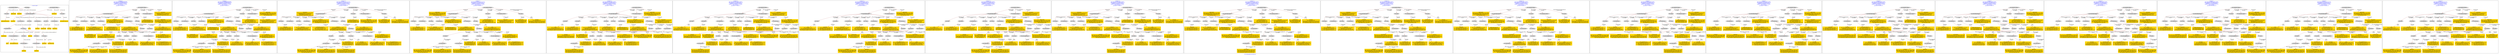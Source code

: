 digraph n0 {
fontcolor="blue"
remincross="true"
label="s19-s-indianapolis-artworks.xml"
subgraph cluster_0 {
label="1-correct model"
n2[style="filled",color="white",fillcolor="lightgray",label="E12_Production1"];
n3[style="filled",color="white",fillcolor="lightgray",label="E21_Person1"];
n4[style="filled",color="white",fillcolor="lightgray",label="E52_Time-Span4"];
n5[style="filled",color="white",fillcolor="lightgray",label="E69_Death1"];
n6[style="filled",color="white",fillcolor="lightgray",label="E74_Group1"];
n7[style="filled",color="white",fillcolor="lightgray",label="E82_Actor_Appellation1"];
n8[style="filled",color="white",fillcolor="lightgray",label="E67_Birth1"];
n9[shape="plaintext",style="filled",fillcolor="gold",label="artist_uri"];
n10[style="filled",color="white",fillcolor="lightgray",label="E22_Man-Made_Object1"];
n11[style="filled",color="white",fillcolor="lightgray",label="E35_Title1"];
n12[style="filled",color="white",fillcolor="lightgray",label="E8_Acquisition1"];
n13[style="filled",color="white",fillcolor="lightgray",label="E55_Type1"];
n14[style="filled",color="white",fillcolor="lightgray",label="E54_Dimension1"];
n15[shape="plaintext",style="filled",fillcolor="gold",label="sourceURL"];
n16[style="filled",color="white",fillcolor="lightgray",label="E33_Linguistic_Object1"];
n17[style="filled",color="white",fillcolor="lightgray",label="E55_Type2"];
n18[shape="plaintext",style="filled",fillcolor="gold",label="provenance"];
n19[style="filled",color="white",fillcolor="lightgray",label="E33_Linguistic_Object2"];
n20[style="filled",color="white",fillcolor="lightgray",label="E55_Type3"];
n21[shape="plaintext",style="filled",fillcolor="gold",label="galleryLabel"];
n22[shape="plaintext",style="filled",fillcolor="gold",label="title"];
n23[style="filled",color="white",fillcolor="lightgray",label="E38_Image1"];
n24[shape="plaintext",style="filled",fillcolor="gold",label="imageURL"];
n25[style="filled",color="white",fillcolor="lightgray",label="E52_Time-Span1"];
n26[shape="plaintext",style="filled",fillcolor="gold",label="birthDate"];
n27[style="filled",color="white",fillcolor="lightgray",label="E52_Time-Span2"];
n28[shape="plaintext",style="filled",fillcolor="gold",label="deathDate"];
n29[shape="plaintext",style="filled",fillcolor="gold",label="creationDate"];
n30[shape="plaintext",style="filled",fillcolor="gold",label="dimensions"];
n31[shape="plaintext",style="filled",fillcolor="gold",label="material_URI"];
n32[shape="plaintext",style="filled",fillcolor="gold",label="materials"];
n33[shape="plaintext",style="filled",fillcolor="gold",label="provenance_type_uri"];
n34[shape="plaintext",style="filled",fillcolor="gold",label="galleryLabel_type_uri"];
n35[shape="plaintext",style="filled",fillcolor="gold",label="nationality_URI"];
n36[shape="plaintext",style="filled",fillcolor="gold",label="nationality"];
n37[shape="plaintext",style="filled",fillcolor="gold",label="artist_appellation_uri"];
n38[shape="plaintext",style="filled",fillcolor="gold",label="artist"];
n39[shape="plaintext",style="filled",fillcolor="gold",label="creditLine"];
}
subgraph cluster_1 {
label="candidate 0\nlink coherence:0.8888888888888888\nnode coherence:0.9705882352941176\nconfidence:0.5809804211161115\nmapping score:0.5522772714349887\ncost:233.99938\n-precision:0.78-recall:0.76"
n41[style="filled",color="white",fillcolor="lightgray",label="E12_Production1"];
n42[style="filled",color="white",fillcolor="lightgray",label="E21_Person1"];
n43[style="filled",color="white",fillcolor="lightgray",label="E55_Type1"];
n44[style="filled",color="white",fillcolor="lightgray",label="E67_Birth1"];
n45[style="filled",color="white",fillcolor="lightgray",label="E69_Death1"];
n46[style="filled",color="white",fillcolor="lightgray",label="E74_Group1"];
n47[style="filled",color="white",fillcolor="lightgray",label="E82_Actor_Appellation1"];
n48[style="filled",color="white",fillcolor="lightgray",label="E22_Man-Made_Object1"];
n49[style="filled",color="white",fillcolor="lightgray",label="E35_Title1"];
n50[style="filled",color="white",fillcolor="lightgray",label="E38_Image1"];
n51[style="filled",color="white",fillcolor="lightgray",label="E54_Dimension1"];
n52[style="filled",color="white",fillcolor="lightgray",label="E55_Type2"];
n53[style="filled",color="white",fillcolor="lightgray",label="E8_Acquisition1"];
n54[style="filled",color="white",fillcolor="lightgray",label="E33_Linguistic_Object1"];
n55[style="filled",color="white",fillcolor="lightgray",label="E55_Type3"];
n56[style="filled",color="white",fillcolor="lightgray",label="E52_Time-Span1"];
n57[style="filled",color="white",fillcolor="lightgray",label="E52_Time-Span3"];
n58[style="filled",color="white",fillcolor="lightgray",label="E33_Linguistic_Object2"];
n59[shape="plaintext",style="filled",fillcolor="gold",label="nationality_URI\n[E74_Group,classLink,0.695]\n[E55_Type,classLink,0.18]\n[E57_Material,classLink,0.084]\n[E74_Group,label,0.04]"];
n60[shape="plaintext",style="filled",fillcolor="gold",label="galleryLabel\n[E33_Linguistic_Object,P3_has_note,0.406]\n[E73_Information_Object,P3_has_note,0.335]\n[E22_Man-Made_Object,P3_has_note,0.2]\n[E35_Title,label,0.059]"];
n61[shape="plaintext",style="filled",fillcolor="gold",label="artist\n[E82_Actor_Appellation,label,0.547]\n[E22_Man-Made_Object,classLink,0.272]\n[E30_Right,P3_has_note,0.094]\n[E8_Acquisition,P3_has_note,0.087]"];
n62[shape="plaintext",style="filled",fillcolor="gold",label="sourceURL\n[E22_Man-Made_Object,classLink,0.71]\n[E73_Information_Object,P3_has_note,0.102]\n[E22_Man-Made_Object,P3_has_note,0.097]\n[E30_Right,P3_has_note,0.09]"];
n63[shape="plaintext",style="filled",fillcolor="gold",label="materials\n[E55_Type,label,0.521]\n[E29_Design_or_Procedure,P3_has_note,0.429]\n[E33_Linguistic_Object,P3_has_note,0.026]\n[E73_Information_Object,P3_has_note,0.024]"];
n64[shape="plaintext",style="filled",fillcolor="gold",label="birthDate\n[E52_Time-Span,P82a_begin_of_the_begin,0.603]\n[E52_Time-Span,P82_at_some_time_within,0.298]\n[E52_Time-Span,P82b_end_of_the_end,0.059]\n[E52_Time-Span,label,0.04]"];
n65[shape="plaintext",style="filled",fillcolor="gold",label="imageURL\n[E38_Image,classLink,0.903]\n[E22_Man-Made_Object,classLink,0.055]\n[E21_Person,classLink,0.025]\n[E82_Actor_Appellation,classLink,0.018]"];
n66[shape="plaintext",style="filled",fillcolor="gold",label="title\n[E35_Title,label,0.427]\n[E22_Man-Made_Object,classLink,0.32]\n[E73_Information_Object,P3_has_note,0.127]\n[E33_Linguistic_Object,P3_has_note,0.125]"];
n67[shape="plaintext",style="filled",fillcolor="gold",label="artist_appellation_uri\n[E82_Actor_Appellation,classLink,0.783]\n[E21_Person,classLink,0.127]\n[E22_Man-Made_Object,classLink,0.063]\n[E38_Image,classLink,0.027]"];
n68[shape="plaintext",style="filled",fillcolor="gold",label="galleryLabel_type_uri\n[E55_Type,classLink,0.791]\n[E57_Material,classLink,0.106]\n[E74_Group,classLink,0.103]"];
n69[shape="plaintext",style="filled",fillcolor="gold",label="provenance_type_uri\n[E55_Type,classLink,0.778]\n[E57_Material,classLink,0.111]\n[E74_Group,classLink,0.109]\n[E33_Linguistic_Object,P3_has_note,0.002]"];
n70[shape="plaintext",style="filled",fillcolor="gold",label="nationality\n[E74_Group,label,0.572]\n[E74_Group,classLink,0.326]\n[E8_Acquisition,P3_has_note,0.054]\n[E30_Right,P3_has_note,0.048]"];
n71[shape="plaintext",style="filled",fillcolor="gold",label="material_URI\n[E57_Material,classLink,0.464]\n[E55_Type,classLink,0.404]\n[E74_Group,classLink,0.133]\n[E55_Type,label,0.0]"];
n72[shape="plaintext",style="filled",fillcolor="gold",label="creationDate\n[E52_Time-Span,P82_at_some_time_within,0.601]\n[E52_Time-Span,P82b_end_of_the_end,0.168]\n[E52_Time-Span,P82a_begin_of_the_begin,0.147]\n[E73_Information_Object,P3_has_note,0.084]"];
n73[shape="plaintext",style="filled",fillcolor="gold",label="creditLine\n[E30_Right,P3_has_note,0.486]\n[E8_Acquisition,P3_has_note,0.371]\n[E33_Linguistic_Object,P3_has_note,0.09]\n[E73_Information_Object,P3_has_note,0.053]"];
n74[shape="plaintext",style="filled",fillcolor="gold",label="provenance\n[E33_Linguistic_Object,P3_has_note,0.343]\n[E8_Acquisition,P3_has_note,0.25]\n[E30_Right,P3_has_note,0.234]\n[E73_Information_Object,P3_has_note,0.172]"];
n75[shape="plaintext",style="filled",fillcolor="gold",label="artist_uri\n[E21_Person,classLink,0.441]\n[E82_Actor_Appellation,classLink,0.317]\n[E22_Man-Made_Object,classLink,0.171]\n[E38_Image,classLink,0.072]"];
n76[shape="plaintext",style="filled",fillcolor="gold",label="deathDate\n[E52_Time-Span,P82b_end_of_the_end,0.562]\n[E52_Time-Span,P82_at_some_time_within,0.317]\n[E52_Time-Span,P82a_begin_of_the_begin,0.084]\n[E33_Linguistic_Object,P3_has_note,0.037]"];
n77[shape="plaintext",style="filled",fillcolor="gold",label="dimensions\n[E54_Dimension,P3_has_note,0.825]\n[E38_Image,classLink,0.064]\n[E22_Man-Made_Object,classLink,0.06]\n[E73_Information_Object,P3_has_note,0.051]"];
}
subgraph cluster_2 {
label="candidate 1\nlink coherence:0.8888888888888888\nnode coherence:0.9705882352941176\nconfidence:0.5809804211161115\nmapping score:0.5522772714349887\ncost:233.99939\n-precision:0.78-recall:0.76"
n79[style="filled",color="white",fillcolor="lightgray",label="E12_Production1"];
n80[style="filled",color="white",fillcolor="lightgray",label="E21_Person1"];
n81[style="filled",color="white",fillcolor="lightgray",label="E55_Type1"];
n82[style="filled",color="white",fillcolor="lightgray",label="E67_Birth1"];
n83[style="filled",color="white",fillcolor="lightgray",label="E69_Death1"];
n84[style="filled",color="white",fillcolor="lightgray",label="E74_Group1"];
n85[style="filled",color="white",fillcolor="lightgray",label="E82_Actor_Appellation1"];
n86[style="filled",color="white",fillcolor="lightgray",label="E22_Man-Made_Object1"];
n87[style="filled",color="white",fillcolor="lightgray",label="E35_Title1"];
n88[style="filled",color="white",fillcolor="lightgray",label="E38_Image1"];
n89[style="filled",color="white",fillcolor="lightgray",label="E54_Dimension1"];
n90[style="filled",color="white",fillcolor="lightgray",label="E55_Type3"];
n91[style="filled",color="white",fillcolor="lightgray",label="E8_Acquisition1"];
n92[style="filled",color="white",fillcolor="lightgray",label="E33_Linguistic_Object2"];
n93[style="filled",color="white",fillcolor="lightgray",label="E55_Type2"];
n94[style="filled",color="white",fillcolor="lightgray",label="E52_Time-Span1"];
n95[style="filled",color="white",fillcolor="lightgray",label="E52_Time-Span3"];
n96[style="filled",color="white",fillcolor="lightgray",label="E33_Linguistic_Object1"];
n97[shape="plaintext",style="filled",fillcolor="gold",label="nationality_URI\n[E74_Group,classLink,0.695]\n[E55_Type,classLink,0.18]\n[E57_Material,classLink,0.084]\n[E74_Group,label,0.04]"];
n98[shape="plaintext",style="filled",fillcolor="gold",label="galleryLabel\n[E33_Linguistic_Object,P3_has_note,0.406]\n[E73_Information_Object,P3_has_note,0.335]\n[E22_Man-Made_Object,P3_has_note,0.2]\n[E35_Title,label,0.059]"];
n99[shape="plaintext",style="filled",fillcolor="gold",label="artist\n[E82_Actor_Appellation,label,0.547]\n[E22_Man-Made_Object,classLink,0.272]\n[E30_Right,P3_has_note,0.094]\n[E8_Acquisition,P3_has_note,0.087]"];
n100[shape="plaintext",style="filled",fillcolor="gold",label="sourceURL\n[E22_Man-Made_Object,classLink,0.71]\n[E73_Information_Object,P3_has_note,0.102]\n[E22_Man-Made_Object,P3_has_note,0.097]\n[E30_Right,P3_has_note,0.09]"];
n101[shape="plaintext",style="filled",fillcolor="gold",label="materials\n[E55_Type,label,0.521]\n[E29_Design_or_Procedure,P3_has_note,0.429]\n[E33_Linguistic_Object,P3_has_note,0.026]\n[E73_Information_Object,P3_has_note,0.024]"];
n102[shape="plaintext",style="filled",fillcolor="gold",label="birthDate\n[E52_Time-Span,P82a_begin_of_the_begin,0.603]\n[E52_Time-Span,P82_at_some_time_within,0.298]\n[E52_Time-Span,P82b_end_of_the_end,0.059]\n[E52_Time-Span,label,0.04]"];
n103[shape="plaintext",style="filled",fillcolor="gold",label="imageURL\n[E38_Image,classLink,0.903]\n[E22_Man-Made_Object,classLink,0.055]\n[E21_Person,classLink,0.025]\n[E82_Actor_Appellation,classLink,0.018]"];
n104[shape="plaintext",style="filled",fillcolor="gold",label="title\n[E35_Title,label,0.427]\n[E22_Man-Made_Object,classLink,0.32]\n[E73_Information_Object,P3_has_note,0.127]\n[E33_Linguistic_Object,P3_has_note,0.125]"];
n105[shape="plaintext",style="filled",fillcolor="gold",label="artist_appellation_uri\n[E82_Actor_Appellation,classLink,0.783]\n[E21_Person,classLink,0.127]\n[E22_Man-Made_Object,classLink,0.063]\n[E38_Image,classLink,0.027]"];
n106[shape="plaintext",style="filled",fillcolor="gold",label="galleryLabel_type_uri\n[E55_Type,classLink,0.791]\n[E57_Material,classLink,0.106]\n[E74_Group,classLink,0.103]"];
n107[shape="plaintext",style="filled",fillcolor="gold",label="provenance_type_uri\n[E55_Type,classLink,0.778]\n[E57_Material,classLink,0.111]\n[E74_Group,classLink,0.109]\n[E33_Linguistic_Object,P3_has_note,0.002]"];
n108[shape="plaintext",style="filled",fillcolor="gold",label="nationality\n[E74_Group,label,0.572]\n[E74_Group,classLink,0.326]\n[E8_Acquisition,P3_has_note,0.054]\n[E30_Right,P3_has_note,0.048]"];
n109[shape="plaintext",style="filled",fillcolor="gold",label="material_URI\n[E57_Material,classLink,0.464]\n[E55_Type,classLink,0.404]\n[E74_Group,classLink,0.133]\n[E55_Type,label,0.0]"];
n110[shape="plaintext",style="filled",fillcolor="gold",label="creationDate\n[E52_Time-Span,P82_at_some_time_within,0.601]\n[E52_Time-Span,P82b_end_of_the_end,0.168]\n[E52_Time-Span,P82a_begin_of_the_begin,0.147]\n[E73_Information_Object,P3_has_note,0.084]"];
n111[shape="plaintext",style="filled",fillcolor="gold",label="creditLine\n[E30_Right,P3_has_note,0.486]\n[E8_Acquisition,P3_has_note,0.371]\n[E33_Linguistic_Object,P3_has_note,0.09]\n[E73_Information_Object,P3_has_note,0.053]"];
n112[shape="plaintext",style="filled",fillcolor="gold",label="provenance\n[E33_Linguistic_Object,P3_has_note,0.343]\n[E8_Acquisition,P3_has_note,0.25]\n[E30_Right,P3_has_note,0.234]\n[E73_Information_Object,P3_has_note,0.172]"];
n113[shape="plaintext",style="filled",fillcolor="gold",label="artist_uri\n[E21_Person,classLink,0.441]\n[E82_Actor_Appellation,classLink,0.317]\n[E22_Man-Made_Object,classLink,0.171]\n[E38_Image,classLink,0.072]"];
n114[shape="plaintext",style="filled",fillcolor="gold",label="deathDate\n[E52_Time-Span,P82b_end_of_the_end,0.562]\n[E52_Time-Span,P82_at_some_time_within,0.317]\n[E52_Time-Span,P82a_begin_of_the_begin,0.084]\n[E33_Linguistic_Object,P3_has_note,0.037]"];
n115[shape="plaintext",style="filled",fillcolor="gold",label="dimensions\n[E54_Dimension,P3_has_note,0.825]\n[E38_Image,classLink,0.064]\n[E22_Man-Made_Object,classLink,0.06]\n[E73_Information_Object,P3_has_note,0.051]"];
}
subgraph cluster_3 {
label="candidate 10\nlink coherence:0.8611111111111112\nnode coherence:0.9705882352941176\nconfidence:0.5809804211161115\nmapping score:0.5522772714349887\ncost:333.009432\n-precision:0.78-recall:0.76"
n117[style="filled",color="white",fillcolor="lightgray",label="E12_Production1"];
n118[style="filled",color="white",fillcolor="lightgray",label="E21_Person1"];
n119[style="filled",color="white",fillcolor="lightgray",label="E67_Birth1"];
n120[style="filled",color="white",fillcolor="lightgray",label="E69_Death1"];
n121[style="filled",color="white",fillcolor="lightgray",label="E74_Group1"];
n122[style="filled",color="white",fillcolor="lightgray",label="E82_Actor_Appellation1"];
n123[style="filled",color="white",fillcolor="lightgray",label="E22_Man-Made_Object1"];
n124[style="filled",color="white",fillcolor="lightgray",label="E35_Title1"];
n125[style="filled",color="white",fillcolor="lightgray",label="E38_Image1"];
n126[style="filled",color="white",fillcolor="lightgray",label="E54_Dimension1"];
n127[style="filled",color="white",fillcolor="lightgray",label="E55_Type2"];
n128[style="filled",color="white",fillcolor="lightgray",label="E8_Acquisition1"];
n129[style="filled",color="white",fillcolor="lightgray",label="E33_Linguistic_Object1"];
n130[style="filled",color="white",fillcolor="lightgray",label="E55_Type3"];
n131[style="filled",color="white",fillcolor="lightgray",label="E52_Time-Span1"];
n132[style="filled",color="white",fillcolor="lightgray",label="E52_Time-Span3"];
n133[style="filled",color="white",fillcolor="lightgray",label="E33_Linguistic_Object2"];
n134[style="filled",color="white",fillcolor="lightgray",label="E55_Type1"];
n135[shape="plaintext",style="filled",fillcolor="gold",label="nationality_URI\n[E74_Group,classLink,0.695]\n[E55_Type,classLink,0.18]\n[E57_Material,classLink,0.084]\n[E74_Group,label,0.04]"];
n136[shape="plaintext",style="filled",fillcolor="gold",label="galleryLabel\n[E33_Linguistic_Object,P3_has_note,0.406]\n[E73_Information_Object,P3_has_note,0.335]\n[E22_Man-Made_Object,P3_has_note,0.2]\n[E35_Title,label,0.059]"];
n137[shape="plaintext",style="filled",fillcolor="gold",label="artist\n[E82_Actor_Appellation,label,0.547]\n[E22_Man-Made_Object,classLink,0.272]\n[E30_Right,P3_has_note,0.094]\n[E8_Acquisition,P3_has_note,0.087]"];
n138[shape="plaintext",style="filled",fillcolor="gold",label="sourceURL\n[E22_Man-Made_Object,classLink,0.71]\n[E73_Information_Object,P3_has_note,0.102]\n[E22_Man-Made_Object,P3_has_note,0.097]\n[E30_Right,P3_has_note,0.09]"];
n139[shape="plaintext",style="filled",fillcolor="gold",label="materials\n[E55_Type,label,0.521]\n[E29_Design_or_Procedure,P3_has_note,0.429]\n[E33_Linguistic_Object,P3_has_note,0.026]\n[E73_Information_Object,P3_has_note,0.024]"];
n140[shape="plaintext",style="filled",fillcolor="gold",label="birthDate\n[E52_Time-Span,P82a_begin_of_the_begin,0.603]\n[E52_Time-Span,P82_at_some_time_within,0.298]\n[E52_Time-Span,P82b_end_of_the_end,0.059]\n[E52_Time-Span,label,0.04]"];
n141[shape="plaintext",style="filled",fillcolor="gold",label="imageURL\n[E38_Image,classLink,0.903]\n[E22_Man-Made_Object,classLink,0.055]\n[E21_Person,classLink,0.025]\n[E82_Actor_Appellation,classLink,0.018]"];
n142[shape="plaintext",style="filled",fillcolor="gold",label="title\n[E35_Title,label,0.427]\n[E22_Man-Made_Object,classLink,0.32]\n[E73_Information_Object,P3_has_note,0.127]\n[E33_Linguistic_Object,P3_has_note,0.125]"];
n143[shape="plaintext",style="filled",fillcolor="gold",label="artist_appellation_uri\n[E82_Actor_Appellation,classLink,0.783]\n[E21_Person,classLink,0.127]\n[E22_Man-Made_Object,classLink,0.063]\n[E38_Image,classLink,0.027]"];
n144[shape="plaintext",style="filled",fillcolor="gold",label="galleryLabel_type_uri\n[E55_Type,classLink,0.791]\n[E57_Material,classLink,0.106]\n[E74_Group,classLink,0.103]"];
n145[shape="plaintext",style="filled",fillcolor="gold",label="provenance_type_uri\n[E55_Type,classLink,0.778]\n[E57_Material,classLink,0.111]\n[E74_Group,classLink,0.109]\n[E33_Linguistic_Object,P3_has_note,0.002]"];
n146[shape="plaintext",style="filled",fillcolor="gold",label="nationality\n[E74_Group,label,0.572]\n[E74_Group,classLink,0.326]\n[E8_Acquisition,P3_has_note,0.054]\n[E30_Right,P3_has_note,0.048]"];
n147[shape="plaintext",style="filled",fillcolor="gold",label="material_URI\n[E57_Material,classLink,0.464]\n[E55_Type,classLink,0.404]\n[E74_Group,classLink,0.133]\n[E55_Type,label,0.0]"];
n148[shape="plaintext",style="filled",fillcolor="gold",label="creationDate\n[E52_Time-Span,P82_at_some_time_within,0.601]\n[E52_Time-Span,P82b_end_of_the_end,0.168]\n[E52_Time-Span,P82a_begin_of_the_begin,0.147]\n[E73_Information_Object,P3_has_note,0.084]"];
n149[shape="plaintext",style="filled",fillcolor="gold",label="creditLine\n[E30_Right,P3_has_note,0.486]\n[E8_Acquisition,P3_has_note,0.371]\n[E33_Linguistic_Object,P3_has_note,0.09]\n[E73_Information_Object,P3_has_note,0.053]"];
n150[shape="plaintext",style="filled",fillcolor="gold",label="provenance\n[E33_Linguistic_Object,P3_has_note,0.343]\n[E8_Acquisition,P3_has_note,0.25]\n[E30_Right,P3_has_note,0.234]\n[E73_Information_Object,P3_has_note,0.172]"];
n151[shape="plaintext",style="filled",fillcolor="gold",label="artist_uri\n[E21_Person,classLink,0.441]\n[E82_Actor_Appellation,classLink,0.317]\n[E22_Man-Made_Object,classLink,0.171]\n[E38_Image,classLink,0.072]"];
n152[shape="plaintext",style="filled",fillcolor="gold",label="deathDate\n[E52_Time-Span,P82b_end_of_the_end,0.562]\n[E52_Time-Span,P82_at_some_time_within,0.317]\n[E52_Time-Span,P82a_begin_of_the_begin,0.084]\n[E33_Linguistic_Object,P3_has_note,0.037]"];
n153[shape="plaintext",style="filled",fillcolor="gold",label="dimensions\n[E54_Dimension,P3_has_note,0.825]\n[E38_Image,classLink,0.064]\n[E22_Man-Made_Object,classLink,0.06]\n[E73_Information_Object,P3_has_note,0.051]"];
}
subgraph cluster_4 {
label="candidate 11\nlink coherence:0.8611111111111112\nnode coherence:0.9705882352941176\nconfidence:0.5809804211161115\nmapping score:0.5522772714349887\ncost:333.009442\n-precision:0.78-recall:0.76"
n155[style="filled",color="white",fillcolor="lightgray",label="E12_Production1"];
n156[style="filled",color="white",fillcolor="lightgray",label="E21_Person1"];
n157[style="filled",color="white",fillcolor="lightgray",label="E67_Birth1"];
n158[style="filled",color="white",fillcolor="lightgray",label="E69_Death1"];
n159[style="filled",color="white",fillcolor="lightgray",label="E74_Group1"];
n160[style="filled",color="white",fillcolor="lightgray",label="E82_Actor_Appellation1"];
n161[style="filled",color="white",fillcolor="lightgray",label="E22_Man-Made_Object1"];
n162[style="filled",color="white",fillcolor="lightgray",label="E35_Title1"];
n163[style="filled",color="white",fillcolor="lightgray",label="E38_Image1"];
n164[style="filled",color="white",fillcolor="lightgray",label="E54_Dimension1"];
n165[style="filled",color="white",fillcolor="lightgray",label="E55_Type3"];
n166[style="filled",color="white",fillcolor="lightgray",label="E8_Acquisition1"];
n167[style="filled",color="white",fillcolor="lightgray",label="E33_Linguistic_Object2"];
n168[style="filled",color="white",fillcolor="lightgray",label="E55_Type2"];
n169[style="filled",color="white",fillcolor="lightgray",label="E52_Time-Span1"];
n170[style="filled",color="white",fillcolor="lightgray",label="E52_Time-Span3"];
n171[style="filled",color="white",fillcolor="lightgray",label="E33_Linguistic_Object1"];
n172[style="filled",color="white",fillcolor="lightgray",label="E55_Type1"];
n173[shape="plaintext",style="filled",fillcolor="gold",label="nationality_URI\n[E74_Group,classLink,0.695]\n[E55_Type,classLink,0.18]\n[E57_Material,classLink,0.084]\n[E74_Group,label,0.04]"];
n174[shape="plaintext",style="filled",fillcolor="gold",label="galleryLabel\n[E33_Linguistic_Object,P3_has_note,0.406]\n[E73_Information_Object,P3_has_note,0.335]\n[E22_Man-Made_Object,P3_has_note,0.2]\n[E35_Title,label,0.059]"];
n175[shape="plaintext",style="filled",fillcolor="gold",label="artist\n[E82_Actor_Appellation,label,0.547]\n[E22_Man-Made_Object,classLink,0.272]\n[E30_Right,P3_has_note,0.094]\n[E8_Acquisition,P3_has_note,0.087]"];
n176[shape="plaintext",style="filled",fillcolor="gold",label="sourceURL\n[E22_Man-Made_Object,classLink,0.71]\n[E73_Information_Object,P3_has_note,0.102]\n[E22_Man-Made_Object,P3_has_note,0.097]\n[E30_Right,P3_has_note,0.09]"];
n177[shape="plaintext",style="filled",fillcolor="gold",label="materials\n[E55_Type,label,0.521]\n[E29_Design_or_Procedure,P3_has_note,0.429]\n[E33_Linguistic_Object,P3_has_note,0.026]\n[E73_Information_Object,P3_has_note,0.024]"];
n178[shape="plaintext",style="filled",fillcolor="gold",label="birthDate\n[E52_Time-Span,P82a_begin_of_the_begin,0.603]\n[E52_Time-Span,P82_at_some_time_within,0.298]\n[E52_Time-Span,P82b_end_of_the_end,0.059]\n[E52_Time-Span,label,0.04]"];
n179[shape="plaintext",style="filled",fillcolor="gold",label="imageURL\n[E38_Image,classLink,0.903]\n[E22_Man-Made_Object,classLink,0.055]\n[E21_Person,classLink,0.025]\n[E82_Actor_Appellation,classLink,0.018]"];
n180[shape="plaintext",style="filled",fillcolor="gold",label="title\n[E35_Title,label,0.427]\n[E22_Man-Made_Object,classLink,0.32]\n[E73_Information_Object,P3_has_note,0.127]\n[E33_Linguistic_Object,P3_has_note,0.125]"];
n181[shape="plaintext",style="filled",fillcolor="gold",label="artist_appellation_uri\n[E82_Actor_Appellation,classLink,0.783]\n[E21_Person,classLink,0.127]\n[E22_Man-Made_Object,classLink,0.063]\n[E38_Image,classLink,0.027]"];
n182[shape="plaintext",style="filled",fillcolor="gold",label="galleryLabel_type_uri\n[E55_Type,classLink,0.791]\n[E57_Material,classLink,0.106]\n[E74_Group,classLink,0.103]"];
n183[shape="plaintext",style="filled",fillcolor="gold",label="provenance_type_uri\n[E55_Type,classLink,0.778]\n[E57_Material,classLink,0.111]\n[E74_Group,classLink,0.109]\n[E33_Linguistic_Object,P3_has_note,0.002]"];
n184[shape="plaintext",style="filled",fillcolor="gold",label="nationality\n[E74_Group,label,0.572]\n[E74_Group,classLink,0.326]\n[E8_Acquisition,P3_has_note,0.054]\n[E30_Right,P3_has_note,0.048]"];
n185[shape="plaintext",style="filled",fillcolor="gold",label="material_URI\n[E57_Material,classLink,0.464]\n[E55_Type,classLink,0.404]\n[E74_Group,classLink,0.133]\n[E55_Type,label,0.0]"];
n186[shape="plaintext",style="filled",fillcolor="gold",label="creationDate\n[E52_Time-Span,P82_at_some_time_within,0.601]\n[E52_Time-Span,P82b_end_of_the_end,0.168]\n[E52_Time-Span,P82a_begin_of_the_begin,0.147]\n[E73_Information_Object,P3_has_note,0.084]"];
n187[shape="plaintext",style="filled",fillcolor="gold",label="creditLine\n[E30_Right,P3_has_note,0.486]\n[E8_Acquisition,P3_has_note,0.371]\n[E33_Linguistic_Object,P3_has_note,0.09]\n[E73_Information_Object,P3_has_note,0.053]"];
n188[shape="plaintext",style="filled",fillcolor="gold",label="provenance\n[E33_Linguistic_Object,P3_has_note,0.343]\n[E8_Acquisition,P3_has_note,0.25]\n[E30_Right,P3_has_note,0.234]\n[E73_Information_Object,P3_has_note,0.172]"];
n189[shape="plaintext",style="filled",fillcolor="gold",label="artist_uri\n[E21_Person,classLink,0.441]\n[E82_Actor_Appellation,classLink,0.317]\n[E22_Man-Made_Object,classLink,0.171]\n[E38_Image,classLink,0.072]"];
n190[shape="plaintext",style="filled",fillcolor="gold",label="deathDate\n[E52_Time-Span,P82b_end_of_the_end,0.562]\n[E52_Time-Span,P82_at_some_time_within,0.317]\n[E52_Time-Span,P82a_begin_of_the_begin,0.084]\n[E33_Linguistic_Object,P3_has_note,0.037]"];
n191[shape="plaintext",style="filled",fillcolor="gold",label="dimensions\n[E54_Dimension,P3_has_note,0.825]\n[E38_Image,classLink,0.064]\n[E22_Man-Made_Object,classLink,0.06]\n[E73_Information_Object,P3_has_note,0.051]"];
}
subgraph cluster_5 {
label="candidate 12\nlink coherence:0.8571428571428571\nnode coherence:0.9705882352941176\nconfidence:0.5809804211161115\nmapping score:0.5522772714349887\ncost:133.99941\n-precision:0.77-recall:0.73"
n193[style="filled",color="white",fillcolor="lightgray",label="E12_Production1"];
n194[style="filled",color="white",fillcolor="lightgray",label="E21_Person1"];
n195[style="filled",color="white",fillcolor="lightgray",label="E52_Time-Span2"];
n196[style="filled",color="white",fillcolor="lightgray",label="E55_Type1"];
n197[style="filled",color="white",fillcolor="lightgray",label="E67_Birth1"];
n198[style="filled",color="white",fillcolor="lightgray",label="E74_Group1"];
n199[style="filled",color="white",fillcolor="lightgray",label="E82_Actor_Appellation1"];
n200[style="filled",color="white",fillcolor="lightgray",label="E22_Man-Made_Object1"];
n201[style="filled",color="white",fillcolor="lightgray",label="E35_Title1"];
n202[style="filled",color="white",fillcolor="lightgray",label="E38_Image1"];
n203[style="filled",color="white",fillcolor="lightgray",label="E54_Dimension1"];
n204[style="filled",color="white",fillcolor="lightgray",label="E55_Type2"];
n205[style="filled",color="white",fillcolor="lightgray",label="E55_Type3"];
n206[style="filled",color="white",fillcolor="lightgray",label="E8_Acquisition1"];
n207[style="filled",color="white",fillcolor="lightgray",label="E33_Linguistic_Object2"];
n208[style="filled",color="white",fillcolor="lightgray",label="E52_Time-Span1"];
n209[style="filled",color="white",fillcolor="lightgray",label="E33_Linguistic_Object1"];
n210[shape="plaintext",style="filled",fillcolor="gold",label="nationality_URI\n[E74_Group,classLink,0.695]\n[E55_Type,classLink,0.18]\n[E57_Material,classLink,0.084]\n[E74_Group,label,0.04]"];
n211[shape="plaintext",style="filled",fillcolor="gold",label="galleryLabel\n[E33_Linguistic_Object,P3_has_note,0.406]\n[E73_Information_Object,P3_has_note,0.335]\n[E22_Man-Made_Object,P3_has_note,0.2]\n[E35_Title,label,0.059]"];
n212[shape="plaintext",style="filled",fillcolor="gold",label="artist\n[E82_Actor_Appellation,label,0.547]\n[E22_Man-Made_Object,classLink,0.272]\n[E30_Right,P3_has_note,0.094]\n[E8_Acquisition,P3_has_note,0.087]"];
n213[shape="plaintext",style="filled",fillcolor="gold",label="sourceURL\n[E22_Man-Made_Object,classLink,0.71]\n[E73_Information_Object,P3_has_note,0.102]\n[E22_Man-Made_Object,P3_has_note,0.097]\n[E30_Right,P3_has_note,0.09]"];
n214[shape="plaintext",style="filled",fillcolor="gold",label="birthDate\n[E52_Time-Span,P82a_begin_of_the_begin,0.603]\n[E52_Time-Span,P82_at_some_time_within,0.298]\n[E52_Time-Span,P82b_end_of_the_end,0.059]\n[E52_Time-Span,label,0.04]"];
n215[shape="plaintext",style="filled",fillcolor="gold",label="materials\n[E55_Type,label,0.521]\n[E29_Design_or_Procedure,P3_has_note,0.429]\n[E33_Linguistic_Object,P3_has_note,0.026]\n[E73_Information_Object,P3_has_note,0.024]"];
n216[shape="plaintext",style="filled",fillcolor="gold",label="imageURL\n[E38_Image,classLink,0.903]\n[E22_Man-Made_Object,classLink,0.055]\n[E21_Person,classLink,0.025]\n[E82_Actor_Appellation,classLink,0.018]"];
n217[shape="plaintext",style="filled",fillcolor="gold",label="title\n[E35_Title,label,0.427]\n[E22_Man-Made_Object,classLink,0.32]\n[E73_Information_Object,P3_has_note,0.127]\n[E33_Linguistic_Object,P3_has_note,0.125]"];
n218[shape="plaintext",style="filled",fillcolor="gold",label="artist_appellation_uri\n[E82_Actor_Appellation,classLink,0.783]\n[E21_Person,classLink,0.127]\n[E22_Man-Made_Object,classLink,0.063]\n[E38_Image,classLink,0.027]"];
n219[shape="plaintext",style="filled",fillcolor="gold",label="deathDate\n[E52_Time-Span,P82b_end_of_the_end,0.562]\n[E52_Time-Span,P82_at_some_time_within,0.317]\n[E52_Time-Span,P82a_begin_of_the_begin,0.084]\n[E33_Linguistic_Object,P3_has_note,0.037]"];
n220[shape="plaintext",style="filled",fillcolor="gold",label="galleryLabel_type_uri\n[E55_Type,classLink,0.791]\n[E57_Material,classLink,0.106]\n[E74_Group,classLink,0.103]"];
n221[shape="plaintext",style="filled",fillcolor="gold",label="provenance_type_uri\n[E55_Type,classLink,0.778]\n[E57_Material,classLink,0.111]\n[E74_Group,classLink,0.109]\n[E33_Linguistic_Object,P3_has_note,0.002]"];
n222[shape="plaintext",style="filled",fillcolor="gold",label="nationality\n[E74_Group,label,0.572]\n[E74_Group,classLink,0.326]\n[E8_Acquisition,P3_has_note,0.054]\n[E30_Right,P3_has_note,0.048]"];
n223[shape="plaintext",style="filled",fillcolor="gold",label="material_URI\n[E57_Material,classLink,0.464]\n[E55_Type,classLink,0.404]\n[E74_Group,classLink,0.133]\n[E55_Type,label,0.0]"];
n224[shape="plaintext",style="filled",fillcolor="gold",label="creditLine\n[E30_Right,P3_has_note,0.486]\n[E8_Acquisition,P3_has_note,0.371]\n[E33_Linguistic_Object,P3_has_note,0.09]\n[E73_Information_Object,P3_has_note,0.053]"];
n225[shape="plaintext",style="filled",fillcolor="gold",label="provenance\n[E33_Linguistic_Object,P3_has_note,0.343]\n[E8_Acquisition,P3_has_note,0.25]\n[E30_Right,P3_has_note,0.234]\n[E73_Information_Object,P3_has_note,0.172]"];
n226[shape="plaintext",style="filled",fillcolor="gold",label="artist_uri\n[E21_Person,classLink,0.441]\n[E82_Actor_Appellation,classLink,0.317]\n[E22_Man-Made_Object,classLink,0.171]\n[E38_Image,classLink,0.072]"];
n227[shape="plaintext",style="filled",fillcolor="gold",label="creationDate\n[E52_Time-Span,P82_at_some_time_within,0.601]\n[E52_Time-Span,P82b_end_of_the_end,0.168]\n[E52_Time-Span,P82a_begin_of_the_begin,0.147]\n[E73_Information_Object,P3_has_note,0.084]"];
n228[shape="plaintext",style="filled",fillcolor="gold",label="dimensions\n[E54_Dimension,P3_has_note,0.825]\n[E38_Image,classLink,0.064]\n[E22_Man-Made_Object,classLink,0.06]\n[E73_Information_Object,P3_has_note,0.051]"];
}
subgraph cluster_6 {
label="candidate 13\nlink coherence:0.8571428571428571\nnode coherence:0.9705882352941176\nconfidence:0.5809804211161115\nmapping score:0.5522772714349887\ncost:133.99942\n-precision:0.77-recall:0.73"
n230[style="filled",color="white",fillcolor="lightgray",label="E12_Production1"];
n231[style="filled",color="white",fillcolor="lightgray",label="E21_Person1"];
n232[style="filled",color="white",fillcolor="lightgray",label="E52_Time-Span2"];
n233[style="filled",color="white",fillcolor="lightgray",label="E55_Type1"];
n234[style="filled",color="white",fillcolor="lightgray",label="E67_Birth1"];
n235[style="filled",color="white",fillcolor="lightgray",label="E74_Group1"];
n236[style="filled",color="white",fillcolor="lightgray",label="E82_Actor_Appellation1"];
n237[style="filled",color="white",fillcolor="lightgray",label="E22_Man-Made_Object1"];
n238[style="filled",color="white",fillcolor="lightgray",label="E35_Title1"];
n239[style="filled",color="white",fillcolor="lightgray",label="E38_Image1"];
n240[style="filled",color="white",fillcolor="lightgray",label="E54_Dimension1"];
n241[style="filled",color="white",fillcolor="lightgray",label="E55_Type2"];
n242[style="filled",color="white",fillcolor="lightgray",label="E55_Type3"];
n243[style="filled",color="white",fillcolor="lightgray",label="E8_Acquisition1"];
n244[style="filled",color="white",fillcolor="lightgray",label="E33_Linguistic_Object1"];
n245[style="filled",color="white",fillcolor="lightgray",label="E52_Time-Span1"];
n246[style="filled",color="white",fillcolor="lightgray",label="E33_Linguistic_Object2"];
n247[shape="plaintext",style="filled",fillcolor="gold",label="nationality_URI\n[E74_Group,classLink,0.695]\n[E55_Type,classLink,0.18]\n[E57_Material,classLink,0.084]\n[E74_Group,label,0.04]"];
n248[shape="plaintext",style="filled",fillcolor="gold",label="galleryLabel\n[E33_Linguistic_Object,P3_has_note,0.406]\n[E73_Information_Object,P3_has_note,0.335]\n[E22_Man-Made_Object,P3_has_note,0.2]\n[E35_Title,label,0.059]"];
n249[shape="plaintext",style="filled",fillcolor="gold",label="artist\n[E82_Actor_Appellation,label,0.547]\n[E22_Man-Made_Object,classLink,0.272]\n[E30_Right,P3_has_note,0.094]\n[E8_Acquisition,P3_has_note,0.087]"];
n250[shape="plaintext",style="filled",fillcolor="gold",label="sourceURL\n[E22_Man-Made_Object,classLink,0.71]\n[E73_Information_Object,P3_has_note,0.102]\n[E22_Man-Made_Object,P3_has_note,0.097]\n[E30_Right,P3_has_note,0.09]"];
n251[shape="plaintext",style="filled",fillcolor="gold",label="birthDate\n[E52_Time-Span,P82a_begin_of_the_begin,0.603]\n[E52_Time-Span,P82_at_some_time_within,0.298]\n[E52_Time-Span,P82b_end_of_the_end,0.059]\n[E52_Time-Span,label,0.04]"];
n252[shape="plaintext",style="filled",fillcolor="gold",label="materials\n[E55_Type,label,0.521]\n[E29_Design_or_Procedure,P3_has_note,0.429]\n[E33_Linguistic_Object,P3_has_note,0.026]\n[E73_Information_Object,P3_has_note,0.024]"];
n253[shape="plaintext",style="filled",fillcolor="gold",label="imageURL\n[E38_Image,classLink,0.903]\n[E22_Man-Made_Object,classLink,0.055]\n[E21_Person,classLink,0.025]\n[E82_Actor_Appellation,classLink,0.018]"];
n254[shape="plaintext",style="filled",fillcolor="gold",label="title\n[E35_Title,label,0.427]\n[E22_Man-Made_Object,classLink,0.32]\n[E73_Information_Object,P3_has_note,0.127]\n[E33_Linguistic_Object,P3_has_note,0.125]"];
n255[shape="plaintext",style="filled",fillcolor="gold",label="artist_appellation_uri\n[E82_Actor_Appellation,classLink,0.783]\n[E21_Person,classLink,0.127]\n[E22_Man-Made_Object,classLink,0.063]\n[E38_Image,classLink,0.027]"];
n256[shape="plaintext",style="filled",fillcolor="gold",label="deathDate\n[E52_Time-Span,P82b_end_of_the_end,0.562]\n[E52_Time-Span,P82_at_some_time_within,0.317]\n[E52_Time-Span,P82a_begin_of_the_begin,0.084]\n[E33_Linguistic_Object,P3_has_note,0.037]"];
n257[shape="plaintext",style="filled",fillcolor="gold",label="galleryLabel_type_uri\n[E55_Type,classLink,0.791]\n[E57_Material,classLink,0.106]\n[E74_Group,classLink,0.103]"];
n258[shape="plaintext",style="filled",fillcolor="gold",label="provenance_type_uri\n[E55_Type,classLink,0.778]\n[E57_Material,classLink,0.111]\n[E74_Group,classLink,0.109]\n[E33_Linguistic_Object,P3_has_note,0.002]"];
n259[shape="plaintext",style="filled",fillcolor="gold",label="nationality\n[E74_Group,label,0.572]\n[E74_Group,classLink,0.326]\n[E8_Acquisition,P3_has_note,0.054]\n[E30_Right,P3_has_note,0.048]"];
n260[shape="plaintext",style="filled",fillcolor="gold",label="material_URI\n[E57_Material,classLink,0.464]\n[E55_Type,classLink,0.404]\n[E74_Group,classLink,0.133]\n[E55_Type,label,0.0]"];
n261[shape="plaintext",style="filled",fillcolor="gold",label="creditLine\n[E30_Right,P3_has_note,0.486]\n[E8_Acquisition,P3_has_note,0.371]\n[E33_Linguistic_Object,P3_has_note,0.09]\n[E73_Information_Object,P3_has_note,0.053]"];
n262[shape="plaintext",style="filled",fillcolor="gold",label="provenance\n[E33_Linguistic_Object,P3_has_note,0.343]\n[E8_Acquisition,P3_has_note,0.25]\n[E30_Right,P3_has_note,0.234]\n[E73_Information_Object,P3_has_note,0.172]"];
n263[shape="plaintext",style="filled",fillcolor="gold",label="artist_uri\n[E21_Person,classLink,0.441]\n[E82_Actor_Appellation,classLink,0.317]\n[E22_Man-Made_Object,classLink,0.171]\n[E38_Image,classLink,0.072]"];
n264[shape="plaintext",style="filled",fillcolor="gold",label="creationDate\n[E52_Time-Span,P82_at_some_time_within,0.601]\n[E52_Time-Span,P82b_end_of_the_end,0.168]\n[E52_Time-Span,P82a_begin_of_the_begin,0.147]\n[E73_Information_Object,P3_has_note,0.084]"];
n265[shape="plaintext",style="filled",fillcolor="gold",label="dimensions\n[E54_Dimension,P3_has_note,0.825]\n[E38_Image,classLink,0.064]\n[E22_Man-Made_Object,classLink,0.06]\n[E73_Information_Object,P3_has_note,0.051]"];
}
subgraph cluster_7 {
label="candidate 14\nlink coherence:0.8571428571428571\nnode coherence:0.9705882352941176\nconfidence:0.5809804211161115\nmapping score:0.5522772714349887\ncost:232.99941\n-precision:0.8-recall:0.76"
n267[style="filled",color="white",fillcolor="lightgray",label="E12_Production1"];
n268[style="filled",color="white",fillcolor="lightgray",label="E21_Person1"];
n269[style="filled",color="white",fillcolor="lightgray",label="E52_Time-Span2"];
n270[style="filled",color="white",fillcolor="lightgray",label="E55_Type1"];
n271[style="filled",color="white",fillcolor="lightgray",label="E67_Birth1"];
n272[style="filled",color="white",fillcolor="lightgray",label="E74_Group1"];
n273[style="filled",color="white",fillcolor="lightgray",label="E82_Actor_Appellation1"];
n274[style="filled",color="white",fillcolor="lightgray",label="E22_Man-Made_Object1"];
n275[style="filled",color="white",fillcolor="lightgray",label="E35_Title1"];
n276[style="filled",color="white",fillcolor="lightgray",label="E38_Image1"];
n277[style="filled",color="white",fillcolor="lightgray",label="E54_Dimension1"];
n278[style="filled",color="white",fillcolor="lightgray",label="E55_Type2"];
n279[style="filled",color="white",fillcolor="lightgray",label="E55_Type3"];
n280[style="filled",color="white",fillcolor="lightgray",label="E8_Acquisition1"];
n281[style="filled",color="white",fillcolor="lightgray",label="E33_Linguistic_Object2"];
n282[style="filled",color="white",fillcolor="lightgray",label="E52_Time-Span1"];
n283[style="filled",color="white",fillcolor="lightgray",label="E33_Linguistic_Object1"];
n284[shape="plaintext",style="filled",fillcolor="gold",label="nationality_URI\n[E74_Group,classLink,0.695]\n[E55_Type,classLink,0.18]\n[E57_Material,classLink,0.084]\n[E74_Group,label,0.04]"];
n285[shape="plaintext",style="filled",fillcolor="gold",label="galleryLabel\n[E33_Linguistic_Object,P3_has_note,0.406]\n[E73_Information_Object,P3_has_note,0.335]\n[E22_Man-Made_Object,P3_has_note,0.2]\n[E35_Title,label,0.059]"];
n286[shape="plaintext",style="filled",fillcolor="gold",label="artist\n[E82_Actor_Appellation,label,0.547]\n[E22_Man-Made_Object,classLink,0.272]\n[E30_Right,P3_has_note,0.094]\n[E8_Acquisition,P3_has_note,0.087]"];
n287[shape="plaintext",style="filled",fillcolor="gold",label="sourceURL\n[E22_Man-Made_Object,classLink,0.71]\n[E73_Information_Object,P3_has_note,0.102]\n[E22_Man-Made_Object,P3_has_note,0.097]\n[E30_Right,P3_has_note,0.09]"];
n288[shape="plaintext",style="filled",fillcolor="gold",label="materials\n[E55_Type,label,0.521]\n[E29_Design_or_Procedure,P3_has_note,0.429]\n[E33_Linguistic_Object,P3_has_note,0.026]\n[E73_Information_Object,P3_has_note,0.024]"];
n289[shape="plaintext",style="filled",fillcolor="gold",label="birthDate\n[E52_Time-Span,P82a_begin_of_the_begin,0.603]\n[E52_Time-Span,P82_at_some_time_within,0.298]\n[E52_Time-Span,P82b_end_of_the_end,0.059]\n[E52_Time-Span,label,0.04]"];
n290[shape="plaintext",style="filled",fillcolor="gold",label="imageURL\n[E38_Image,classLink,0.903]\n[E22_Man-Made_Object,classLink,0.055]\n[E21_Person,classLink,0.025]\n[E82_Actor_Appellation,classLink,0.018]"];
n291[shape="plaintext",style="filled",fillcolor="gold",label="title\n[E35_Title,label,0.427]\n[E22_Man-Made_Object,classLink,0.32]\n[E73_Information_Object,P3_has_note,0.127]\n[E33_Linguistic_Object,P3_has_note,0.125]"];
n292[shape="plaintext",style="filled",fillcolor="gold",label="artist_appellation_uri\n[E82_Actor_Appellation,classLink,0.783]\n[E21_Person,classLink,0.127]\n[E22_Man-Made_Object,classLink,0.063]\n[E38_Image,classLink,0.027]"];
n293[shape="plaintext",style="filled",fillcolor="gold",label="creationDate\n[E52_Time-Span,P82_at_some_time_within,0.601]\n[E52_Time-Span,P82b_end_of_the_end,0.168]\n[E52_Time-Span,P82a_begin_of_the_begin,0.147]\n[E73_Information_Object,P3_has_note,0.084]"];
n294[shape="plaintext",style="filled",fillcolor="gold",label="galleryLabel_type_uri\n[E55_Type,classLink,0.791]\n[E57_Material,classLink,0.106]\n[E74_Group,classLink,0.103]"];
n295[shape="plaintext",style="filled",fillcolor="gold",label="provenance_type_uri\n[E55_Type,classLink,0.778]\n[E57_Material,classLink,0.111]\n[E74_Group,classLink,0.109]\n[E33_Linguistic_Object,P3_has_note,0.002]"];
n296[shape="plaintext",style="filled",fillcolor="gold",label="nationality\n[E74_Group,label,0.572]\n[E74_Group,classLink,0.326]\n[E8_Acquisition,P3_has_note,0.054]\n[E30_Right,P3_has_note,0.048]"];
n297[shape="plaintext",style="filled",fillcolor="gold",label="material_URI\n[E57_Material,classLink,0.464]\n[E55_Type,classLink,0.404]\n[E74_Group,classLink,0.133]\n[E55_Type,label,0.0]"];
n298[shape="plaintext",style="filled",fillcolor="gold",label="creditLine\n[E30_Right,P3_has_note,0.486]\n[E8_Acquisition,P3_has_note,0.371]\n[E33_Linguistic_Object,P3_has_note,0.09]\n[E73_Information_Object,P3_has_note,0.053]"];
n299[shape="plaintext",style="filled",fillcolor="gold",label="provenance\n[E33_Linguistic_Object,P3_has_note,0.343]\n[E8_Acquisition,P3_has_note,0.25]\n[E30_Right,P3_has_note,0.234]\n[E73_Information_Object,P3_has_note,0.172]"];
n300[shape="plaintext",style="filled",fillcolor="gold",label="artist_uri\n[E21_Person,classLink,0.441]\n[E82_Actor_Appellation,classLink,0.317]\n[E22_Man-Made_Object,classLink,0.171]\n[E38_Image,classLink,0.072]"];
n301[shape="plaintext",style="filled",fillcolor="gold",label="deathDate\n[E52_Time-Span,P82b_end_of_the_end,0.562]\n[E52_Time-Span,P82_at_some_time_within,0.317]\n[E52_Time-Span,P82a_begin_of_the_begin,0.084]\n[E33_Linguistic_Object,P3_has_note,0.037]"];
n302[shape="plaintext",style="filled",fillcolor="gold",label="dimensions\n[E54_Dimension,P3_has_note,0.825]\n[E38_Image,classLink,0.064]\n[E22_Man-Made_Object,classLink,0.06]\n[E73_Information_Object,P3_has_note,0.051]"];
}
subgraph cluster_8 {
label="candidate 15\nlink coherence:0.8571428571428571\nnode coherence:0.9705882352941176\nconfidence:0.5809804211161115\nmapping score:0.5522772714349887\ncost:232.99942\n-precision:0.8-recall:0.76"
n304[style="filled",color="white",fillcolor="lightgray",label="E12_Production1"];
n305[style="filled",color="white",fillcolor="lightgray",label="E21_Person1"];
n306[style="filled",color="white",fillcolor="lightgray",label="E52_Time-Span2"];
n307[style="filled",color="white",fillcolor="lightgray",label="E55_Type1"];
n308[style="filled",color="white",fillcolor="lightgray",label="E67_Birth1"];
n309[style="filled",color="white",fillcolor="lightgray",label="E74_Group1"];
n310[style="filled",color="white",fillcolor="lightgray",label="E82_Actor_Appellation1"];
n311[style="filled",color="white",fillcolor="lightgray",label="E22_Man-Made_Object1"];
n312[style="filled",color="white",fillcolor="lightgray",label="E35_Title1"];
n313[style="filled",color="white",fillcolor="lightgray",label="E38_Image1"];
n314[style="filled",color="white",fillcolor="lightgray",label="E54_Dimension1"];
n315[style="filled",color="white",fillcolor="lightgray",label="E55_Type2"];
n316[style="filled",color="white",fillcolor="lightgray",label="E55_Type3"];
n317[style="filled",color="white",fillcolor="lightgray",label="E8_Acquisition1"];
n318[style="filled",color="white",fillcolor="lightgray",label="E33_Linguistic_Object1"];
n319[style="filled",color="white",fillcolor="lightgray",label="E52_Time-Span1"];
n320[style="filled",color="white",fillcolor="lightgray",label="E33_Linguistic_Object2"];
n321[shape="plaintext",style="filled",fillcolor="gold",label="nationality_URI\n[E74_Group,classLink,0.695]\n[E55_Type,classLink,0.18]\n[E57_Material,classLink,0.084]\n[E74_Group,label,0.04]"];
n322[shape="plaintext",style="filled",fillcolor="gold",label="galleryLabel\n[E33_Linguistic_Object,P3_has_note,0.406]\n[E73_Information_Object,P3_has_note,0.335]\n[E22_Man-Made_Object,P3_has_note,0.2]\n[E35_Title,label,0.059]"];
n323[shape="plaintext",style="filled",fillcolor="gold",label="artist\n[E82_Actor_Appellation,label,0.547]\n[E22_Man-Made_Object,classLink,0.272]\n[E30_Right,P3_has_note,0.094]\n[E8_Acquisition,P3_has_note,0.087]"];
n324[shape="plaintext",style="filled",fillcolor="gold",label="sourceURL\n[E22_Man-Made_Object,classLink,0.71]\n[E73_Information_Object,P3_has_note,0.102]\n[E22_Man-Made_Object,P3_has_note,0.097]\n[E30_Right,P3_has_note,0.09]"];
n325[shape="plaintext",style="filled",fillcolor="gold",label="materials\n[E55_Type,label,0.521]\n[E29_Design_or_Procedure,P3_has_note,0.429]\n[E33_Linguistic_Object,P3_has_note,0.026]\n[E73_Information_Object,P3_has_note,0.024]"];
n326[shape="plaintext",style="filled",fillcolor="gold",label="birthDate\n[E52_Time-Span,P82a_begin_of_the_begin,0.603]\n[E52_Time-Span,P82_at_some_time_within,0.298]\n[E52_Time-Span,P82b_end_of_the_end,0.059]\n[E52_Time-Span,label,0.04]"];
n327[shape="plaintext",style="filled",fillcolor="gold",label="imageURL\n[E38_Image,classLink,0.903]\n[E22_Man-Made_Object,classLink,0.055]\n[E21_Person,classLink,0.025]\n[E82_Actor_Appellation,classLink,0.018]"];
n328[shape="plaintext",style="filled",fillcolor="gold",label="title\n[E35_Title,label,0.427]\n[E22_Man-Made_Object,classLink,0.32]\n[E73_Information_Object,P3_has_note,0.127]\n[E33_Linguistic_Object,P3_has_note,0.125]"];
n329[shape="plaintext",style="filled",fillcolor="gold",label="artist_appellation_uri\n[E82_Actor_Appellation,classLink,0.783]\n[E21_Person,classLink,0.127]\n[E22_Man-Made_Object,classLink,0.063]\n[E38_Image,classLink,0.027]"];
n330[shape="plaintext",style="filled",fillcolor="gold",label="creationDate\n[E52_Time-Span,P82_at_some_time_within,0.601]\n[E52_Time-Span,P82b_end_of_the_end,0.168]\n[E52_Time-Span,P82a_begin_of_the_begin,0.147]\n[E73_Information_Object,P3_has_note,0.084]"];
n331[shape="plaintext",style="filled",fillcolor="gold",label="galleryLabel_type_uri\n[E55_Type,classLink,0.791]\n[E57_Material,classLink,0.106]\n[E74_Group,classLink,0.103]"];
n332[shape="plaintext",style="filled",fillcolor="gold",label="provenance_type_uri\n[E55_Type,classLink,0.778]\n[E57_Material,classLink,0.111]\n[E74_Group,classLink,0.109]\n[E33_Linguistic_Object,P3_has_note,0.002]"];
n333[shape="plaintext",style="filled",fillcolor="gold",label="nationality\n[E74_Group,label,0.572]\n[E74_Group,classLink,0.326]\n[E8_Acquisition,P3_has_note,0.054]\n[E30_Right,P3_has_note,0.048]"];
n334[shape="plaintext",style="filled",fillcolor="gold",label="material_URI\n[E57_Material,classLink,0.464]\n[E55_Type,classLink,0.404]\n[E74_Group,classLink,0.133]\n[E55_Type,label,0.0]"];
n335[shape="plaintext",style="filled",fillcolor="gold",label="creditLine\n[E30_Right,P3_has_note,0.486]\n[E8_Acquisition,P3_has_note,0.371]\n[E33_Linguistic_Object,P3_has_note,0.09]\n[E73_Information_Object,P3_has_note,0.053]"];
n336[shape="plaintext",style="filled",fillcolor="gold",label="provenance\n[E33_Linguistic_Object,P3_has_note,0.343]\n[E8_Acquisition,P3_has_note,0.25]\n[E30_Right,P3_has_note,0.234]\n[E73_Information_Object,P3_has_note,0.172]"];
n337[shape="plaintext",style="filled",fillcolor="gold",label="artist_uri\n[E21_Person,classLink,0.441]\n[E82_Actor_Appellation,classLink,0.317]\n[E22_Man-Made_Object,classLink,0.171]\n[E38_Image,classLink,0.072]"];
n338[shape="plaintext",style="filled",fillcolor="gold",label="deathDate\n[E52_Time-Span,P82b_end_of_the_end,0.562]\n[E52_Time-Span,P82_at_some_time_within,0.317]\n[E52_Time-Span,P82a_begin_of_the_begin,0.084]\n[E33_Linguistic_Object,P3_has_note,0.037]"];
n339[shape="plaintext",style="filled",fillcolor="gold",label="dimensions\n[E54_Dimension,P3_has_note,0.825]\n[E38_Image,classLink,0.064]\n[E22_Man-Made_Object,classLink,0.06]\n[E73_Information_Object,P3_has_note,0.051]"];
}
subgraph cluster_9 {
label="candidate 16\nlink coherence:0.8571428571428571\nnode coherence:0.9705882352941176\nconfidence:0.5809804211161115\nmapping score:0.5522772714349887\ncost:233.009462\n-precision:0.77-recall:0.73"
n341[style="filled",color="white",fillcolor="lightgray",label="E12_Production1"];
n342[style="filled",color="white",fillcolor="lightgray",label="E21_Person1"];
n343[style="filled",color="white",fillcolor="lightgray",label="E52_Time-Span2"];
n344[style="filled",color="white",fillcolor="lightgray",label="E67_Birth1"];
n345[style="filled",color="white",fillcolor="lightgray",label="E74_Group1"];
n346[style="filled",color="white",fillcolor="lightgray",label="E82_Actor_Appellation1"];
n347[style="filled",color="white",fillcolor="lightgray",label="E22_Man-Made_Object1"];
n348[style="filled",color="white",fillcolor="lightgray",label="E35_Title1"];
n349[style="filled",color="white",fillcolor="lightgray",label="E38_Image1"];
n350[style="filled",color="white",fillcolor="lightgray",label="E54_Dimension1"];
n351[style="filled",color="white",fillcolor="lightgray",label="E55_Type2"];
n352[style="filled",color="white",fillcolor="lightgray",label="E8_Acquisition1"];
n353[style="filled",color="white",fillcolor="lightgray",label="E33_Linguistic_Object1"];
n354[style="filled",color="white",fillcolor="lightgray",label="E55_Type3"];
n355[style="filled",color="white",fillcolor="lightgray",label="E52_Time-Span1"];
n356[style="filled",color="white",fillcolor="lightgray",label="E33_Linguistic_Object2"];
n357[style="filled",color="white",fillcolor="lightgray",label="E55_Type1"];
n358[shape="plaintext",style="filled",fillcolor="gold",label="nationality_URI\n[E74_Group,classLink,0.695]\n[E55_Type,classLink,0.18]\n[E57_Material,classLink,0.084]\n[E74_Group,label,0.04]"];
n359[shape="plaintext",style="filled",fillcolor="gold",label="galleryLabel\n[E33_Linguistic_Object,P3_has_note,0.406]\n[E73_Information_Object,P3_has_note,0.335]\n[E22_Man-Made_Object,P3_has_note,0.2]\n[E35_Title,label,0.059]"];
n360[shape="plaintext",style="filled",fillcolor="gold",label="artist\n[E82_Actor_Appellation,label,0.547]\n[E22_Man-Made_Object,classLink,0.272]\n[E30_Right,P3_has_note,0.094]\n[E8_Acquisition,P3_has_note,0.087]"];
n361[shape="plaintext",style="filled",fillcolor="gold",label="sourceURL\n[E22_Man-Made_Object,classLink,0.71]\n[E73_Information_Object,P3_has_note,0.102]\n[E22_Man-Made_Object,P3_has_note,0.097]\n[E30_Right,P3_has_note,0.09]"];
n362[shape="plaintext",style="filled",fillcolor="gold",label="birthDate\n[E52_Time-Span,P82a_begin_of_the_begin,0.603]\n[E52_Time-Span,P82_at_some_time_within,0.298]\n[E52_Time-Span,P82b_end_of_the_end,0.059]\n[E52_Time-Span,label,0.04]"];
n363[shape="plaintext",style="filled",fillcolor="gold",label="materials\n[E55_Type,label,0.521]\n[E29_Design_or_Procedure,P3_has_note,0.429]\n[E33_Linguistic_Object,P3_has_note,0.026]\n[E73_Information_Object,P3_has_note,0.024]"];
n364[shape="plaintext",style="filled",fillcolor="gold",label="imageURL\n[E38_Image,classLink,0.903]\n[E22_Man-Made_Object,classLink,0.055]\n[E21_Person,classLink,0.025]\n[E82_Actor_Appellation,classLink,0.018]"];
n365[shape="plaintext",style="filled",fillcolor="gold",label="title\n[E35_Title,label,0.427]\n[E22_Man-Made_Object,classLink,0.32]\n[E73_Information_Object,P3_has_note,0.127]\n[E33_Linguistic_Object,P3_has_note,0.125]"];
n366[shape="plaintext",style="filled",fillcolor="gold",label="artist_appellation_uri\n[E82_Actor_Appellation,classLink,0.783]\n[E21_Person,classLink,0.127]\n[E22_Man-Made_Object,classLink,0.063]\n[E38_Image,classLink,0.027]"];
n367[shape="plaintext",style="filled",fillcolor="gold",label="deathDate\n[E52_Time-Span,P82b_end_of_the_end,0.562]\n[E52_Time-Span,P82_at_some_time_within,0.317]\n[E52_Time-Span,P82a_begin_of_the_begin,0.084]\n[E33_Linguistic_Object,P3_has_note,0.037]"];
n368[shape="plaintext",style="filled",fillcolor="gold",label="galleryLabel_type_uri\n[E55_Type,classLink,0.791]\n[E57_Material,classLink,0.106]\n[E74_Group,classLink,0.103]"];
n369[shape="plaintext",style="filled",fillcolor="gold",label="provenance_type_uri\n[E55_Type,classLink,0.778]\n[E57_Material,classLink,0.111]\n[E74_Group,classLink,0.109]\n[E33_Linguistic_Object,P3_has_note,0.002]"];
n370[shape="plaintext",style="filled",fillcolor="gold",label="nationality\n[E74_Group,label,0.572]\n[E74_Group,classLink,0.326]\n[E8_Acquisition,P3_has_note,0.054]\n[E30_Right,P3_has_note,0.048]"];
n371[shape="plaintext",style="filled",fillcolor="gold",label="material_URI\n[E57_Material,classLink,0.464]\n[E55_Type,classLink,0.404]\n[E74_Group,classLink,0.133]\n[E55_Type,label,0.0]"];
n372[shape="plaintext",style="filled",fillcolor="gold",label="creditLine\n[E30_Right,P3_has_note,0.486]\n[E8_Acquisition,P3_has_note,0.371]\n[E33_Linguistic_Object,P3_has_note,0.09]\n[E73_Information_Object,P3_has_note,0.053]"];
n373[shape="plaintext",style="filled",fillcolor="gold",label="provenance\n[E33_Linguistic_Object,P3_has_note,0.343]\n[E8_Acquisition,P3_has_note,0.25]\n[E30_Right,P3_has_note,0.234]\n[E73_Information_Object,P3_has_note,0.172]"];
n374[shape="plaintext",style="filled",fillcolor="gold",label="artist_uri\n[E21_Person,classLink,0.441]\n[E82_Actor_Appellation,classLink,0.317]\n[E22_Man-Made_Object,classLink,0.171]\n[E38_Image,classLink,0.072]"];
n375[shape="plaintext",style="filled",fillcolor="gold",label="creationDate\n[E52_Time-Span,P82_at_some_time_within,0.601]\n[E52_Time-Span,P82b_end_of_the_end,0.168]\n[E52_Time-Span,P82a_begin_of_the_begin,0.147]\n[E73_Information_Object,P3_has_note,0.084]"];
n376[shape="plaintext",style="filled",fillcolor="gold",label="dimensions\n[E54_Dimension,P3_has_note,0.825]\n[E38_Image,classLink,0.064]\n[E22_Man-Made_Object,classLink,0.06]\n[E73_Information_Object,P3_has_note,0.051]"];
}
subgraph cluster_10 {
label="candidate 17\nlink coherence:0.8571428571428571\nnode coherence:0.9705882352941176\nconfidence:0.5809804211161115\nmapping score:0.5522772714349887\ncost:233.009472\n-precision:0.77-recall:0.73"
n378[style="filled",color="white",fillcolor="lightgray",label="E12_Production1"];
n379[style="filled",color="white",fillcolor="lightgray",label="E21_Person1"];
n380[style="filled",color="white",fillcolor="lightgray",label="E52_Time-Span2"];
n381[style="filled",color="white",fillcolor="lightgray",label="E67_Birth1"];
n382[style="filled",color="white",fillcolor="lightgray",label="E74_Group1"];
n383[style="filled",color="white",fillcolor="lightgray",label="E82_Actor_Appellation1"];
n384[style="filled",color="white",fillcolor="lightgray",label="E22_Man-Made_Object1"];
n385[style="filled",color="white",fillcolor="lightgray",label="E35_Title1"];
n386[style="filled",color="white",fillcolor="lightgray",label="E38_Image1"];
n387[style="filled",color="white",fillcolor="lightgray",label="E54_Dimension1"];
n388[style="filled",color="white",fillcolor="lightgray",label="E55_Type3"];
n389[style="filled",color="white",fillcolor="lightgray",label="E8_Acquisition1"];
n390[style="filled",color="white",fillcolor="lightgray",label="E33_Linguistic_Object2"];
n391[style="filled",color="white",fillcolor="lightgray",label="E55_Type2"];
n392[style="filled",color="white",fillcolor="lightgray",label="E52_Time-Span1"];
n393[style="filled",color="white",fillcolor="lightgray",label="E33_Linguistic_Object1"];
n394[style="filled",color="white",fillcolor="lightgray",label="E55_Type1"];
n395[shape="plaintext",style="filled",fillcolor="gold",label="nationality_URI\n[E74_Group,classLink,0.695]\n[E55_Type,classLink,0.18]\n[E57_Material,classLink,0.084]\n[E74_Group,label,0.04]"];
n396[shape="plaintext",style="filled",fillcolor="gold",label="galleryLabel\n[E33_Linguistic_Object,P3_has_note,0.406]\n[E73_Information_Object,P3_has_note,0.335]\n[E22_Man-Made_Object,P3_has_note,0.2]\n[E35_Title,label,0.059]"];
n397[shape="plaintext",style="filled",fillcolor="gold",label="artist\n[E82_Actor_Appellation,label,0.547]\n[E22_Man-Made_Object,classLink,0.272]\n[E30_Right,P3_has_note,0.094]\n[E8_Acquisition,P3_has_note,0.087]"];
n398[shape="plaintext",style="filled",fillcolor="gold",label="sourceURL\n[E22_Man-Made_Object,classLink,0.71]\n[E73_Information_Object,P3_has_note,0.102]\n[E22_Man-Made_Object,P3_has_note,0.097]\n[E30_Right,P3_has_note,0.09]"];
n399[shape="plaintext",style="filled",fillcolor="gold",label="birthDate\n[E52_Time-Span,P82a_begin_of_the_begin,0.603]\n[E52_Time-Span,P82_at_some_time_within,0.298]\n[E52_Time-Span,P82b_end_of_the_end,0.059]\n[E52_Time-Span,label,0.04]"];
n400[shape="plaintext",style="filled",fillcolor="gold",label="materials\n[E55_Type,label,0.521]\n[E29_Design_or_Procedure,P3_has_note,0.429]\n[E33_Linguistic_Object,P3_has_note,0.026]\n[E73_Information_Object,P3_has_note,0.024]"];
n401[shape="plaintext",style="filled",fillcolor="gold",label="imageURL\n[E38_Image,classLink,0.903]\n[E22_Man-Made_Object,classLink,0.055]\n[E21_Person,classLink,0.025]\n[E82_Actor_Appellation,classLink,0.018]"];
n402[shape="plaintext",style="filled",fillcolor="gold",label="title\n[E35_Title,label,0.427]\n[E22_Man-Made_Object,classLink,0.32]\n[E73_Information_Object,P3_has_note,0.127]\n[E33_Linguistic_Object,P3_has_note,0.125]"];
n403[shape="plaintext",style="filled",fillcolor="gold",label="artist_appellation_uri\n[E82_Actor_Appellation,classLink,0.783]\n[E21_Person,classLink,0.127]\n[E22_Man-Made_Object,classLink,0.063]\n[E38_Image,classLink,0.027]"];
n404[shape="plaintext",style="filled",fillcolor="gold",label="deathDate\n[E52_Time-Span,P82b_end_of_the_end,0.562]\n[E52_Time-Span,P82_at_some_time_within,0.317]\n[E52_Time-Span,P82a_begin_of_the_begin,0.084]\n[E33_Linguistic_Object,P3_has_note,0.037]"];
n405[shape="plaintext",style="filled",fillcolor="gold",label="galleryLabel_type_uri\n[E55_Type,classLink,0.791]\n[E57_Material,classLink,0.106]\n[E74_Group,classLink,0.103]"];
n406[shape="plaintext",style="filled",fillcolor="gold",label="provenance_type_uri\n[E55_Type,classLink,0.778]\n[E57_Material,classLink,0.111]\n[E74_Group,classLink,0.109]\n[E33_Linguistic_Object,P3_has_note,0.002]"];
n407[shape="plaintext",style="filled",fillcolor="gold",label="nationality\n[E74_Group,label,0.572]\n[E74_Group,classLink,0.326]\n[E8_Acquisition,P3_has_note,0.054]\n[E30_Right,P3_has_note,0.048]"];
n408[shape="plaintext",style="filled",fillcolor="gold",label="material_URI\n[E57_Material,classLink,0.464]\n[E55_Type,classLink,0.404]\n[E74_Group,classLink,0.133]\n[E55_Type,label,0.0]"];
n409[shape="plaintext",style="filled",fillcolor="gold",label="creditLine\n[E30_Right,P3_has_note,0.486]\n[E8_Acquisition,P3_has_note,0.371]\n[E33_Linguistic_Object,P3_has_note,0.09]\n[E73_Information_Object,P3_has_note,0.053]"];
n410[shape="plaintext",style="filled",fillcolor="gold",label="provenance\n[E33_Linguistic_Object,P3_has_note,0.343]\n[E8_Acquisition,P3_has_note,0.25]\n[E30_Right,P3_has_note,0.234]\n[E73_Information_Object,P3_has_note,0.172]"];
n411[shape="plaintext",style="filled",fillcolor="gold",label="artist_uri\n[E21_Person,classLink,0.441]\n[E82_Actor_Appellation,classLink,0.317]\n[E22_Man-Made_Object,classLink,0.171]\n[E38_Image,classLink,0.072]"];
n412[shape="plaintext",style="filled",fillcolor="gold",label="creationDate\n[E52_Time-Span,P82_at_some_time_within,0.601]\n[E52_Time-Span,P82b_end_of_the_end,0.168]\n[E52_Time-Span,P82a_begin_of_the_begin,0.147]\n[E73_Information_Object,P3_has_note,0.084]"];
n413[shape="plaintext",style="filled",fillcolor="gold",label="dimensions\n[E54_Dimension,P3_has_note,0.825]\n[E38_Image,classLink,0.064]\n[E22_Man-Made_Object,classLink,0.06]\n[E73_Information_Object,P3_has_note,0.051]"];
}
subgraph cluster_11 {
label="candidate 18\nlink coherence:0.8571428571428571\nnode coherence:0.9705882352941176\nconfidence:0.5809804211161115\nmapping score:0.5522772714349887\ncost:332.009462\n-precision:0.8-recall:0.76"
n415[style="filled",color="white",fillcolor="lightgray",label="E12_Production1"];
n416[style="filled",color="white",fillcolor="lightgray",label="E21_Person1"];
n417[style="filled",color="white",fillcolor="lightgray",label="E52_Time-Span2"];
n418[style="filled",color="white",fillcolor="lightgray",label="E67_Birth1"];
n419[style="filled",color="white",fillcolor="lightgray",label="E74_Group1"];
n420[style="filled",color="white",fillcolor="lightgray",label="E82_Actor_Appellation1"];
n421[style="filled",color="white",fillcolor="lightgray",label="E22_Man-Made_Object1"];
n422[style="filled",color="white",fillcolor="lightgray",label="E35_Title1"];
n423[style="filled",color="white",fillcolor="lightgray",label="E38_Image1"];
n424[style="filled",color="white",fillcolor="lightgray",label="E54_Dimension1"];
n425[style="filled",color="white",fillcolor="lightgray",label="E55_Type2"];
n426[style="filled",color="white",fillcolor="lightgray",label="E8_Acquisition1"];
n427[style="filled",color="white",fillcolor="lightgray",label="E33_Linguistic_Object1"];
n428[style="filled",color="white",fillcolor="lightgray",label="E55_Type3"];
n429[style="filled",color="white",fillcolor="lightgray",label="E52_Time-Span1"];
n430[style="filled",color="white",fillcolor="lightgray",label="E33_Linguistic_Object2"];
n431[style="filled",color="white",fillcolor="lightgray",label="E55_Type1"];
n432[shape="plaintext",style="filled",fillcolor="gold",label="nationality_URI\n[E74_Group,classLink,0.695]\n[E55_Type,classLink,0.18]\n[E57_Material,classLink,0.084]\n[E74_Group,label,0.04]"];
n433[shape="plaintext",style="filled",fillcolor="gold",label="galleryLabel\n[E33_Linguistic_Object,P3_has_note,0.406]\n[E73_Information_Object,P3_has_note,0.335]\n[E22_Man-Made_Object,P3_has_note,0.2]\n[E35_Title,label,0.059]"];
n434[shape="plaintext",style="filled",fillcolor="gold",label="artist\n[E82_Actor_Appellation,label,0.547]\n[E22_Man-Made_Object,classLink,0.272]\n[E30_Right,P3_has_note,0.094]\n[E8_Acquisition,P3_has_note,0.087]"];
n435[shape="plaintext",style="filled",fillcolor="gold",label="sourceURL\n[E22_Man-Made_Object,classLink,0.71]\n[E73_Information_Object,P3_has_note,0.102]\n[E22_Man-Made_Object,P3_has_note,0.097]\n[E30_Right,P3_has_note,0.09]"];
n436[shape="plaintext",style="filled",fillcolor="gold",label="materials\n[E55_Type,label,0.521]\n[E29_Design_or_Procedure,P3_has_note,0.429]\n[E33_Linguistic_Object,P3_has_note,0.026]\n[E73_Information_Object,P3_has_note,0.024]"];
n437[shape="plaintext",style="filled",fillcolor="gold",label="birthDate\n[E52_Time-Span,P82a_begin_of_the_begin,0.603]\n[E52_Time-Span,P82_at_some_time_within,0.298]\n[E52_Time-Span,P82b_end_of_the_end,0.059]\n[E52_Time-Span,label,0.04]"];
n438[shape="plaintext",style="filled",fillcolor="gold",label="imageURL\n[E38_Image,classLink,0.903]\n[E22_Man-Made_Object,classLink,0.055]\n[E21_Person,classLink,0.025]\n[E82_Actor_Appellation,classLink,0.018]"];
n439[shape="plaintext",style="filled",fillcolor="gold",label="title\n[E35_Title,label,0.427]\n[E22_Man-Made_Object,classLink,0.32]\n[E73_Information_Object,P3_has_note,0.127]\n[E33_Linguistic_Object,P3_has_note,0.125]"];
n440[shape="plaintext",style="filled",fillcolor="gold",label="artist_appellation_uri\n[E82_Actor_Appellation,classLink,0.783]\n[E21_Person,classLink,0.127]\n[E22_Man-Made_Object,classLink,0.063]\n[E38_Image,classLink,0.027]"];
n441[shape="plaintext",style="filled",fillcolor="gold",label="creationDate\n[E52_Time-Span,P82_at_some_time_within,0.601]\n[E52_Time-Span,P82b_end_of_the_end,0.168]\n[E52_Time-Span,P82a_begin_of_the_begin,0.147]\n[E73_Information_Object,P3_has_note,0.084]"];
n442[shape="plaintext",style="filled",fillcolor="gold",label="galleryLabel_type_uri\n[E55_Type,classLink,0.791]\n[E57_Material,classLink,0.106]\n[E74_Group,classLink,0.103]"];
n443[shape="plaintext",style="filled",fillcolor="gold",label="provenance_type_uri\n[E55_Type,classLink,0.778]\n[E57_Material,classLink,0.111]\n[E74_Group,classLink,0.109]\n[E33_Linguistic_Object,P3_has_note,0.002]"];
n444[shape="plaintext",style="filled",fillcolor="gold",label="nationality\n[E74_Group,label,0.572]\n[E74_Group,classLink,0.326]\n[E8_Acquisition,P3_has_note,0.054]\n[E30_Right,P3_has_note,0.048]"];
n445[shape="plaintext",style="filled",fillcolor="gold",label="material_URI\n[E57_Material,classLink,0.464]\n[E55_Type,classLink,0.404]\n[E74_Group,classLink,0.133]\n[E55_Type,label,0.0]"];
n446[shape="plaintext",style="filled",fillcolor="gold",label="creditLine\n[E30_Right,P3_has_note,0.486]\n[E8_Acquisition,P3_has_note,0.371]\n[E33_Linguistic_Object,P3_has_note,0.09]\n[E73_Information_Object,P3_has_note,0.053]"];
n447[shape="plaintext",style="filled",fillcolor="gold",label="provenance\n[E33_Linguistic_Object,P3_has_note,0.343]\n[E8_Acquisition,P3_has_note,0.25]\n[E30_Right,P3_has_note,0.234]\n[E73_Information_Object,P3_has_note,0.172]"];
n448[shape="plaintext",style="filled",fillcolor="gold",label="artist_uri\n[E21_Person,classLink,0.441]\n[E82_Actor_Appellation,classLink,0.317]\n[E22_Man-Made_Object,classLink,0.171]\n[E38_Image,classLink,0.072]"];
n449[shape="plaintext",style="filled",fillcolor="gold",label="deathDate\n[E52_Time-Span,P82b_end_of_the_end,0.562]\n[E52_Time-Span,P82_at_some_time_within,0.317]\n[E52_Time-Span,P82a_begin_of_the_begin,0.084]\n[E33_Linguistic_Object,P3_has_note,0.037]"];
n450[shape="plaintext",style="filled",fillcolor="gold",label="dimensions\n[E54_Dimension,P3_has_note,0.825]\n[E38_Image,classLink,0.064]\n[E22_Man-Made_Object,classLink,0.06]\n[E73_Information_Object,P3_has_note,0.051]"];
}
subgraph cluster_12 {
label="candidate 19\nlink coherence:0.8571428571428571\nnode coherence:0.9705882352941176\nconfidence:0.5809804211161115\nmapping score:0.5522772714349887\ncost:332.009472\n-precision:0.8-recall:0.76"
n452[style="filled",color="white",fillcolor="lightgray",label="E12_Production1"];
n453[style="filled",color="white",fillcolor="lightgray",label="E21_Person1"];
n454[style="filled",color="white",fillcolor="lightgray",label="E52_Time-Span2"];
n455[style="filled",color="white",fillcolor="lightgray",label="E67_Birth1"];
n456[style="filled",color="white",fillcolor="lightgray",label="E74_Group1"];
n457[style="filled",color="white",fillcolor="lightgray",label="E82_Actor_Appellation1"];
n458[style="filled",color="white",fillcolor="lightgray",label="E22_Man-Made_Object1"];
n459[style="filled",color="white",fillcolor="lightgray",label="E35_Title1"];
n460[style="filled",color="white",fillcolor="lightgray",label="E38_Image1"];
n461[style="filled",color="white",fillcolor="lightgray",label="E54_Dimension1"];
n462[style="filled",color="white",fillcolor="lightgray",label="E55_Type3"];
n463[style="filled",color="white",fillcolor="lightgray",label="E8_Acquisition1"];
n464[style="filled",color="white",fillcolor="lightgray",label="E33_Linguistic_Object2"];
n465[style="filled",color="white",fillcolor="lightgray",label="E55_Type2"];
n466[style="filled",color="white",fillcolor="lightgray",label="E52_Time-Span1"];
n467[style="filled",color="white",fillcolor="lightgray",label="E33_Linguistic_Object1"];
n468[style="filled",color="white",fillcolor="lightgray",label="E55_Type1"];
n469[shape="plaintext",style="filled",fillcolor="gold",label="nationality_URI\n[E74_Group,classLink,0.695]\n[E55_Type,classLink,0.18]\n[E57_Material,classLink,0.084]\n[E74_Group,label,0.04]"];
n470[shape="plaintext",style="filled",fillcolor="gold",label="galleryLabel\n[E33_Linguistic_Object,P3_has_note,0.406]\n[E73_Information_Object,P3_has_note,0.335]\n[E22_Man-Made_Object,P3_has_note,0.2]\n[E35_Title,label,0.059]"];
n471[shape="plaintext",style="filled",fillcolor="gold",label="artist\n[E82_Actor_Appellation,label,0.547]\n[E22_Man-Made_Object,classLink,0.272]\n[E30_Right,P3_has_note,0.094]\n[E8_Acquisition,P3_has_note,0.087]"];
n472[shape="plaintext",style="filled",fillcolor="gold",label="sourceURL\n[E22_Man-Made_Object,classLink,0.71]\n[E73_Information_Object,P3_has_note,0.102]\n[E22_Man-Made_Object,P3_has_note,0.097]\n[E30_Right,P3_has_note,0.09]"];
n473[shape="plaintext",style="filled",fillcolor="gold",label="materials\n[E55_Type,label,0.521]\n[E29_Design_or_Procedure,P3_has_note,0.429]\n[E33_Linguistic_Object,P3_has_note,0.026]\n[E73_Information_Object,P3_has_note,0.024]"];
n474[shape="plaintext",style="filled",fillcolor="gold",label="birthDate\n[E52_Time-Span,P82a_begin_of_the_begin,0.603]\n[E52_Time-Span,P82_at_some_time_within,0.298]\n[E52_Time-Span,P82b_end_of_the_end,0.059]\n[E52_Time-Span,label,0.04]"];
n475[shape="plaintext",style="filled",fillcolor="gold",label="imageURL\n[E38_Image,classLink,0.903]\n[E22_Man-Made_Object,classLink,0.055]\n[E21_Person,classLink,0.025]\n[E82_Actor_Appellation,classLink,0.018]"];
n476[shape="plaintext",style="filled",fillcolor="gold",label="title\n[E35_Title,label,0.427]\n[E22_Man-Made_Object,classLink,0.32]\n[E73_Information_Object,P3_has_note,0.127]\n[E33_Linguistic_Object,P3_has_note,0.125]"];
n477[shape="plaintext",style="filled",fillcolor="gold",label="artist_appellation_uri\n[E82_Actor_Appellation,classLink,0.783]\n[E21_Person,classLink,0.127]\n[E22_Man-Made_Object,classLink,0.063]\n[E38_Image,classLink,0.027]"];
n478[shape="plaintext",style="filled",fillcolor="gold",label="creationDate\n[E52_Time-Span,P82_at_some_time_within,0.601]\n[E52_Time-Span,P82b_end_of_the_end,0.168]\n[E52_Time-Span,P82a_begin_of_the_begin,0.147]\n[E73_Information_Object,P3_has_note,0.084]"];
n479[shape="plaintext",style="filled",fillcolor="gold",label="galleryLabel_type_uri\n[E55_Type,classLink,0.791]\n[E57_Material,classLink,0.106]\n[E74_Group,classLink,0.103]"];
n480[shape="plaintext",style="filled",fillcolor="gold",label="provenance_type_uri\n[E55_Type,classLink,0.778]\n[E57_Material,classLink,0.111]\n[E74_Group,classLink,0.109]\n[E33_Linguistic_Object,P3_has_note,0.002]"];
n481[shape="plaintext",style="filled",fillcolor="gold",label="nationality\n[E74_Group,label,0.572]\n[E74_Group,classLink,0.326]\n[E8_Acquisition,P3_has_note,0.054]\n[E30_Right,P3_has_note,0.048]"];
n482[shape="plaintext",style="filled",fillcolor="gold",label="material_URI\n[E57_Material,classLink,0.464]\n[E55_Type,classLink,0.404]\n[E74_Group,classLink,0.133]\n[E55_Type,label,0.0]"];
n483[shape="plaintext",style="filled",fillcolor="gold",label="creditLine\n[E30_Right,P3_has_note,0.486]\n[E8_Acquisition,P3_has_note,0.371]\n[E33_Linguistic_Object,P3_has_note,0.09]\n[E73_Information_Object,P3_has_note,0.053]"];
n484[shape="plaintext",style="filled",fillcolor="gold",label="provenance\n[E33_Linguistic_Object,P3_has_note,0.343]\n[E8_Acquisition,P3_has_note,0.25]\n[E30_Right,P3_has_note,0.234]\n[E73_Information_Object,P3_has_note,0.172]"];
n485[shape="plaintext",style="filled",fillcolor="gold",label="artist_uri\n[E21_Person,classLink,0.441]\n[E82_Actor_Appellation,classLink,0.317]\n[E22_Man-Made_Object,classLink,0.171]\n[E38_Image,classLink,0.072]"];
n486[shape="plaintext",style="filled",fillcolor="gold",label="deathDate\n[E52_Time-Span,P82b_end_of_the_end,0.562]\n[E52_Time-Span,P82_at_some_time_within,0.317]\n[E52_Time-Span,P82a_begin_of_the_begin,0.084]\n[E33_Linguistic_Object,P3_has_note,0.037]"];
n487[shape="plaintext",style="filled",fillcolor="gold",label="dimensions\n[E54_Dimension,P3_has_note,0.825]\n[E38_Image,classLink,0.064]\n[E22_Man-Made_Object,classLink,0.06]\n[E73_Information_Object,P3_has_note,0.051]"];
}
subgraph cluster_13 {
label="candidate 2\nlink coherence:0.8857142857142857\nnode coherence:0.9705882352941176\nconfidence:0.5809804211161115\nmapping score:0.5522772714349887\ncost:133.99941\n-precision:0.77-recall:0.73"
n489[style="filled",color="white",fillcolor="lightgray",label="E12_Production1"];
n490[style="filled",color="white",fillcolor="lightgray",label="E21_Person1"];
n491[style="filled",color="white",fillcolor="lightgray",label="E52_Time-Span2"];
n492[style="filled",color="white",fillcolor="lightgray",label="E55_Type1"];
n493[style="filled",color="white",fillcolor="lightgray",label="E67_Birth1"];
n494[style="filled",color="white",fillcolor="lightgray",label="E74_Group1"];
n495[style="filled",color="white",fillcolor="lightgray",label="E82_Actor_Appellation1"];
n496[style="filled",color="white",fillcolor="lightgray",label="E22_Man-Made_Object1"];
n497[style="filled",color="white",fillcolor="lightgray",label="E35_Title1"];
n498[style="filled",color="white",fillcolor="lightgray",label="E38_Image1"];
n499[style="filled",color="white",fillcolor="lightgray",label="E54_Dimension1"];
n500[style="filled",color="white",fillcolor="lightgray",label="E55_Type2"];
n501[style="filled",color="white",fillcolor="lightgray",label="E8_Acquisition1"];
n502[style="filled",color="white",fillcolor="lightgray",label="E33_Linguistic_Object1"];
n503[style="filled",color="white",fillcolor="lightgray",label="E55_Type3"];
n504[style="filled",color="white",fillcolor="lightgray",label="E52_Time-Span1"];
n505[style="filled",color="white",fillcolor="lightgray",label="E33_Linguistic_Object2"];
n506[shape="plaintext",style="filled",fillcolor="gold",label="nationality_URI\n[E74_Group,classLink,0.695]\n[E55_Type,classLink,0.18]\n[E57_Material,classLink,0.084]\n[E74_Group,label,0.04]"];
n507[shape="plaintext",style="filled",fillcolor="gold",label="galleryLabel\n[E33_Linguistic_Object,P3_has_note,0.406]\n[E73_Information_Object,P3_has_note,0.335]\n[E22_Man-Made_Object,P3_has_note,0.2]\n[E35_Title,label,0.059]"];
n508[shape="plaintext",style="filled",fillcolor="gold",label="artist\n[E82_Actor_Appellation,label,0.547]\n[E22_Man-Made_Object,classLink,0.272]\n[E30_Right,P3_has_note,0.094]\n[E8_Acquisition,P3_has_note,0.087]"];
n509[shape="plaintext",style="filled",fillcolor="gold",label="sourceURL\n[E22_Man-Made_Object,classLink,0.71]\n[E73_Information_Object,P3_has_note,0.102]\n[E22_Man-Made_Object,P3_has_note,0.097]\n[E30_Right,P3_has_note,0.09]"];
n510[shape="plaintext",style="filled",fillcolor="gold",label="birthDate\n[E52_Time-Span,P82a_begin_of_the_begin,0.603]\n[E52_Time-Span,P82_at_some_time_within,0.298]\n[E52_Time-Span,P82b_end_of_the_end,0.059]\n[E52_Time-Span,label,0.04]"];
n511[shape="plaintext",style="filled",fillcolor="gold",label="materials\n[E55_Type,label,0.521]\n[E29_Design_or_Procedure,P3_has_note,0.429]\n[E33_Linguistic_Object,P3_has_note,0.026]\n[E73_Information_Object,P3_has_note,0.024]"];
n512[shape="plaintext",style="filled",fillcolor="gold",label="imageURL\n[E38_Image,classLink,0.903]\n[E22_Man-Made_Object,classLink,0.055]\n[E21_Person,classLink,0.025]\n[E82_Actor_Appellation,classLink,0.018]"];
n513[shape="plaintext",style="filled",fillcolor="gold",label="title\n[E35_Title,label,0.427]\n[E22_Man-Made_Object,classLink,0.32]\n[E73_Information_Object,P3_has_note,0.127]\n[E33_Linguistic_Object,P3_has_note,0.125]"];
n514[shape="plaintext",style="filled",fillcolor="gold",label="artist_appellation_uri\n[E82_Actor_Appellation,classLink,0.783]\n[E21_Person,classLink,0.127]\n[E22_Man-Made_Object,classLink,0.063]\n[E38_Image,classLink,0.027]"];
n515[shape="plaintext",style="filled",fillcolor="gold",label="deathDate\n[E52_Time-Span,P82b_end_of_the_end,0.562]\n[E52_Time-Span,P82_at_some_time_within,0.317]\n[E52_Time-Span,P82a_begin_of_the_begin,0.084]\n[E33_Linguistic_Object,P3_has_note,0.037]"];
n516[shape="plaintext",style="filled",fillcolor="gold",label="galleryLabel_type_uri\n[E55_Type,classLink,0.791]\n[E57_Material,classLink,0.106]\n[E74_Group,classLink,0.103]"];
n517[shape="plaintext",style="filled",fillcolor="gold",label="provenance_type_uri\n[E55_Type,classLink,0.778]\n[E57_Material,classLink,0.111]\n[E74_Group,classLink,0.109]\n[E33_Linguistic_Object,P3_has_note,0.002]"];
n518[shape="plaintext",style="filled",fillcolor="gold",label="nationality\n[E74_Group,label,0.572]\n[E74_Group,classLink,0.326]\n[E8_Acquisition,P3_has_note,0.054]\n[E30_Right,P3_has_note,0.048]"];
n519[shape="plaintext",style="filled",fillcolor="gold",label="material_URI\n[E57_Material,classLink,0.464]\n[E55_Type,classLink,0.404]\n[E74_Group,classLink,0.133]\n[E55_Type,label,0.0]"];
n520[shape="plaintext",style="filled",fillcolor="gold",label="creditLine\n[E30_Right,P3_has_note,0.486]\n[E8_Acquisition,P3_has_note,0.371]\n[E33_Linguistic_Object,P3_has_note,0.09]\n[E73_Information_Object,P3_has_note,0.053]"];
n521[shape="plaintext",style="filled",fillcolor="gold",label="provenance\n[E33_Linguistic_Object,P3_has_note,0.343]\n[E8_Acquisition,P3_has_note,0.25]\n[E30_Right,P3_has_note,0.234]\n[E73_Information_Object,P3_has_note,0.172]"];
n522[shape="plaintext",style="filled",fillcolor="gold",label="artist_uri\n[E21_Person,classLink,0.441]\n[E82_Actor_Appellation,classLink,0.317]\n[E22_Man-Made_Object,classLink,0.171]\n[E38_Image,classLink,0.072]"];
n523[shape="plaintext",style="filled",fillcolor="gold",label="creationDate\n[E52_Time-Span,P82_at_some_time_within,0.601]\n[E52_Time-Span,P82b_end_of_the_end,0.168]\n[E52_Time-Span,P82a_begin_of_the_begin,0.147]\n[E73_Information_Object,P3_has_note,0.084]"];
n524[shape="plaintext",style="filled",fillcolor="gold",label="dimensions\n[E54_Dimension,P3_has_note,0.825]\n[E38_Image,classLink,0.064]\n[E22_Man-Made_Object,classLink,0.06]\n[E73_Information_Object,P3_has_note,0.051]"];
}
subgraph cluster_14 {
label="candidate 3\nlink coherence:0.8857142857142857\nnode coherence:0.9705882352941176\nconfidence:0.5809804211161115\nmapping score:0.5522772714349887\ncost:133.99942\n-precision:0.77-recall:0.73"
n526[style="filled",color="white",fillcolor="lightgray",label="E12_Production1"];
n527[style="filled",color="white",fillcolor="lightgray",label="E21_Person1"];
n528[style="filled",color="white",fillcolor="lightgray",label="E52_Time-Span2"];
n529[style="filled",color="white",fillcolor="lightgray",label="E55_Type1"];
n530[style="filled",color="white",fillcolor="lightgray",label="E67_Birth1"];
n531[style="filled",color="white",fillcolor="lightgray",label="E74_Group1"];
n532[style="filled",color="white",fillcolor="lightgray",label="E82_Actor_Appellation1"];
n533[style="filled",color="white",fillcolor="lightgray",label="E22_Man-Made_Object1"];
n534[style="filled",color="white",fillcolor="lightgray",label="E35_Title1"];
n535[style="filled",color="white",fillcolor="lightgray",label="E38_Image1"];
n536[style="filled",color="white",fillcolor="lightgray",label="E54_Dimension1"];
n537[style="filled",color="white",fillcolor="lightgray",label="E55_Type3"];
n538[style="filled",color="white",fillcolor="lightgray",label="E8_Acquisition1"];
n539[style="filled",color="white",fillcolor="lightgray",label="E33_Linguistic_Object2"];
n540[style="filled",color="white",fillcolor="lightgray",label="E55_Type2"];
n541[style="filled",color="white",fillcolor="lightgray",label="E52_Time-Span1"];
n542[style="filled",color="white",fillcolor="lightgray",label="E33_Linguistic_Object1"];
n543[shape="plaintext",style="filled",fillcolor="gold",label="nationality_URI\n[E74_Group,classLink,0.695]\n[E55_Type,classLink,0.18]\n[E57_Material,classLink,0.084]\n[E74_Group,label,0.04]"];
n544[shape="plaintext",style="filled",fillcolor="gold",label="galleryLabel\n[E33_Linguistic_Object,P3_has_note,0.406]\n[E73_Information_Object,P3_has_note,0.335]\n[E22_Man-Made_Object,P3_has_note,0.2]\n[E35_Title,label,0.059]"];
n545[shape="plaintext",style="filled",fillcolor="gold",label="artist\n[E82_Actor_Appellation,label,0.547]\n[E22_Man-Made_Object,classLink,0.272]\n[E30_Right,P3_has_note,0.094]\n[E8_Acquisition,P3_has_note,0.087]"];
n546[shape="plaintext",style="filled",fillcolor="gold",label="sourceURL\n[E22_Man-Made_Object,classLink,0.71]\n[E73_Information_Object,P3_has_note,0.102]\n[E22_Man-Made_Object,P3_has_note,0.097]\n[E30_Right,P3_has_note,0.09]"];
n547[shape="plaintext",style="filled",fillcolor="gold",label="birthDate\n[E52_Time-Span,P82a_begin_of_the_begin,0.603]\n[E52_Time-Span,P82_at_some_time_within,0.298]\n[E52_Time-Span,P82b_end_of_the_end,0.059]\n[E52_Time-Span,label,0.04]"];
n548[shape="plaintext",style="filled",fillcolor="gold",label="materials\n[E55_Type,label,0.521]\n[E29_Design_or_Procedure,P3_has_note,0.429]\n[E33_Linguistic_Object,P3_has_note,0.026]\n[E73_Information_Object,P3_has_note,0.024]"];
n549[shape="plaintext",style="filled",fillcolor="gold",label="imageURL\n[E38_Image,classLink,0.903]\n[E22_Man-Made_Object,classLink,0.055]\n[E21_Person,classLink,0.025]\n[E82_Actor_Appellation,classLink,0.018]"];
n550[shape="plaintext",style="filled",fillcolor="gold",label="title\n[E35_Title,label,0.427]\n[E22_Man-Made_Object,classLink,0.32]\n[E73_Information_Object,P3_has_note,0.127]\n[E33_Linguistic_Object,P3_has_note,0.125]"];
n551[shape="plaintext",style="filled",fillcolor="gold",label="artist_appellation_uri\n[E82_Actor_Appellation,classLink,0.783]\n[E21_Person,classLink,0.127]\n[E22_Man-Made_Object,classLink,0.063]\n[E38_Image,classLink,0.027]"];
n552[shape="plaintext",style="filled",fillcolor="gold",label="deathDate\n[E52_Time-Span,P82b_end_of_the_end,0.562]\n[E52_Time-Span,P82_at_some_time_within,0.317]\n[E52_Time-Span,P82a_begin_of_the_begin,0.084]\n[E33_Linguistic_Object,P3_has_note,0.037]"];
n553[shape="plaintext",style="filled",fillcolor="gold",label="galleryLabel_type_uri\n[E55_Type,classLink,0.791]\n[E57_Material,classLink,0.106]\n[E74_Group,classLink,0.103]"];
n554[shape="plaintext",style="filled",fillcolor="gold",label="provenance_type_uri\n[E55_Type,classLink,0.778]\n[E57_Material,classLink,0.111]\n[E74_Group,classLink,0.109]\n[E33_Linguistic_Object,P3_has_note,0.002]"];
n555[shape="plaintext",style="filled",fillcolor="gold",label="nationality\n[E74_Group,label,0.572]\n[E74_Group,classLink,0.326]\n[E8_Acquisition,P3_has_note,0.054]\n[E30_Right,P3_has_note,0.048]"];
n556[shape="plaintext",style="filled",fillcolor="gold",label="material_URI\n[E57_Material,classLink,0.464]\n[E55_Type,classLink,0.404]\n[E74_Group,classLink,0.133]\n[E55_Type,label,0.0]"];
n557[shape="plaintext",style="filled",fillcolor="gold",label="creditLine\n[E30_Right,P3_has_note,0.486]\n[E8_Acquisition,P3_has_note,0.371]\n[E33_Linguistic_Object,P3_has_note,0.09]\n[E73_Information_Object,P3_has_note,0.053]"];
n558[shape="plaintext",style="filled",fillcolor="gold",label="provenance\n[E33_Linguistic_Object,P3_has_note,0.343]\n[E8_Acquisition,P3_has_note,0.25]\n[E30_Right,P3_has_note,0.234]\n[E73_Information_Object,P3_has_note,0.172]"];
n559[shape="plaintext",style="filled",fillcolor="gold",label="artist_uri\n[E21_Person,classLink,0.441]\n[E82_Actor_Appellation,classLink,0.317]\n[E22_Man-Made_Object,classLink,0.171]\n[E38_Image,classLink,0.072]"];
n560[shape="plaintext",style="filled",fillcolor="gold",label="creationDate\n[E52_Time-Span,P82_at_some_time_within,0.601]\n[E52_Time-Span,P82b_end_of_the_end,0.168]\n[E52_Time-Span,P82a_begin_of_the_begin,0.147]\n[E73_Information_Object,P3_has_note,0.084]"];
n561[shape="plaintext",style="filled",fillcolor="gold",label="dimensions\n[E54_Dimension,P3_has_note,0.825]\n[E38_Image,classLink,0.064]\n[E22_Man-Made_Object,classLink,0.06]\n[E73_Information_Object,P3_has_note,0.051]"];
}
subgraph cluster_15 {
label="candidate 4\nlink coherence:0.8857142857142857\nnode coherence:0.9705882352941176\nconfidence:0.5809804211161115\nmapping score:0.5522772714349887\ncost:232.99941\n-precision:0.8-recall:0.76"
n563[style="filled",color="white",fillcolor="lightgray",label="E12_Production1"];
n564[style="filled",color="white",fillcolor="lightgray",label="E21_Person1"];
n565[style="filled",color="white",fillcolor="lightgray",label="E52_Time-Span2"];
n566[style="filled",color="white",fillcolor="lightgray",label="E55_Type1"];
n567[style="filled",color="white",fillcolor="lightgray",label="E67_Birth1"];
n568[style="filled",color="white",fillcolor="lightgray",label="E74_Group1"];
n569[style="filled",color="white",fillcolor="lightgray",label="E82_Actor_Appellation1"];
n570[style="filled",color="white",fillcolor="lightgray",label="E22_Man-Made_Object1"];
n571[style="filled",color="white",fillcolor="lightgray",label="E35_Title1"];
n572[style="filled",color="white",fillcolor="lightgray",label="E38_Image1"];
n573[style="filled",color="white",fillcolor="lightgray",label="E54_Dimension1"];
n574[style="filled",color="white",fillcolor="lightgray",label="E55_Type2"];
n575[style="filled",color="white",fillcolor="lightgray",label="E8_Acquisition1"];
n576[style="filled",color="white",fillcolor="lightgray",label="E33_Linguistic_Object1"];
n577[style="filled",color="white",fillcolor="lightgray",label="E55_Type3"];
n578[style="filled",color="white",fillcolor="lightgray",label="E52_Time-Span1"];
n579[style="filled",color="white",fillcolor="lightgray",label="E33_Linguistic_Object2"];
n580[shape="plaintext",style="filled",fillcolor="gold",label="nationality_URI\n[E74_Group,classLink,0.695]\n[E55_Type,classLink,0.18]\n[E57_Material,classLink,0.084]\n[E74_Group,label,0.04]"];
n581[shape="plaintext",style="filled",fillcolor="gold",label="galleryLabel\n[E33_Linguistic_Object,P3_has_note,0.406]\n[E73_Information_Object,P3_has_note,0.335]\n[E22_Man-Made_Object,P3_has_note,0.2]\n[E35_Title,label,0.059]"];
n582[shape="plaintext",style="filled",fillcolor="gold",label="artist\n[E82_Actor_Appellation,label,0.547]\n[E22_Man-Made_Object,classLink,0.272]\n[E30_Right,P3_has_note,0.094]\n[E8_Acquisition,P3_has_note,0.087]"];
n583[shape="plaintext",style="filled",fillcolor="gold",label="sourceURL\n[E22_Man-Made_Object,classLink,0.71]\n[E73_Information_Object,P3_has_note,0.102]\n[E22_Man-Made_Object,P3_has_note,0.097]\n[E30_Right,P3_has_note,0.09]"];
n584[shape="plaintext",style="filled",fillcolor="gold",label="materials\n[E55_Type,label,0.521]\n[E29_Design_or_Procedure,P3_has_note,0.429]\n[E33_Linguistic_Object,P3_has_note,0.026]\n[E73_Information_Object,P3_has_note,0.024]"];
n585[shape="plaintext",style="filled",fillcolor="gold",label="birthDate\n[E52_Time-Span,P82a_begin_of_the_begin,0.603]\n[E52_Time-Span,P82_at_some_time_within,0.298]\n[E52_Time-Span,P82b_end_of_the_end,0.059]\n[E52_Time-Span,label,0.04]"];
n586[shape="plaintext",style="filled",fillcolor="gold",label="imageURL\n[E38_Image,classLink,0.903]\n[E22_Man-Made_Object,classLink,0.055]\n[E21_Person,classLink,0.025]\n[E82_Actor_Appellation,classLink,0.018]"];
n587[shape="plaintext",style="filled",fillcolor="gold",label="title\n[E35_Title,label,0.427]\n[E22_Man-Made_Object,classLink,0.32]\n[E73_Information_Object,P3_has_note,0.127]\n[E33_Linguistic_Object,P3_has_note,0.125]"];
n588[shape="plaintext",style="filled",fillcolor="gold",label="artist_appellation_uri\n[E82_Actor_Appellation,classLink,0.783]\n[E21_Person,classLink,0.127]\n[E22_Man-Made_Object,classLink,0.063]\n[E38_Image,classLink,0.027]"];
n589[shape="plaintext",style="filled",fillcolor="gold",label="creationDate\n[E52_Time-Span,P82_at_some_time_within,0.601]\n[E52_Time-Span,P82b_end_of_the_end,0.168]\n[E52_Time-Span,P82a_begin_of_the_begin,0.147]\n[E73_Information_Object,P3_has_note,0.084]"];
n590[shape="plaintext",style="filled",fillcolor="gold",label="galleryLabel_type_uri\n[E55_Type,classLink,0.791]\n[E57_Material,classLink,0.106]\n[E74_Group,classLink,0.103]"];
n591[shape="plaintext",style="filled",fillcolor="gold",label="provenance_type_uri\n[E55_Type,classLink,0.778]\n[E57_Material,classLink,0.111]\n[E74_Group,classLink,0.109]\n[E33_Linguistic_Object,P3_has_note,0.002]"];
n592[shape="plaintext",style="filled",fillcolor="gold",label="nationality\n[E74_Group,label,0.572]\n[E74_Group,classLink,0.326]\n[E8_Acquisition,P3_has_note,0.054]\n[E30_Right,P3_has_note,0.048]"];
n593[shape="plaintext",style="filled",fillcolor="gold",label="material_URI\n[E57_Material,classLink,0.464]\n[E55_Type,classLink,0.404]\n[E74_Group,classLink,0.133]\n[E55_Type,label,0.0]"];
n594[shape="plaintext",style="filled",fillcolor="gold",label="creditLine\n[E30_Right,P3_has_note,0.486]\n[E8_Acquisition,P3_has_note,0.371]\n[E33_Linguistic_Object,P3_has_note,0.09]\n[E73_Information_Object,P3_has_note,0.053]"];
n595[shape="plaintext",style="filled",fillcolor="gold",label="provenance\n[E33_Linguistic_Object,P3_has_note,0.343]\n[E8_Acquisition,P3_has_note,0.25]\n[E30_Right,P3_has_note,0.234]\n[E73_Information_Object,P3_has_note,0.172]"];
n596[shape="plaintext",style="filled",fillcolor="gold",label="artist_uri\n[E21_Person,classLink,0.441]\n[E82_Actor_Appellation,classLink,0.317]\n[E22_Man-Made_Object,classLink,0.171]\n[E38_Image,classLink,0.072]"];
n597[shape="plaintext",style="filled",fillcolor="gold",label="deathDate\n[E52_Time-Span,P82b_end_of_the_end,0.562]\n[E52_Time-Span,P82_at_some_time_within,0.317]\n[E52_Time-Span,P82a_begin_of_the_begin,0.084]\n[E33_Linguistic_Object,P3_has_note,0.037]"];
n598[shape="plaintext",style="filled",fillcolor="gold",label="dimensions\n[E54_Dimension,P3_has_note,0.825]\n[E38_Image,classLink,0.064]\n[E22_Man-Made_Object,classLink,0.06]\n[E73_Information_Object,P3_has_note,0.051]"];
}
subgraph cluster_16 {
label="candidate 5\nlink coherence:0.8857142857142857\nnode coherence:0.9705882352941176\nconfidence:0.5809804211161115\nmapping score:0.5522772714349887\ncost:232.99942\n-precision:0.8-recall:0.76"
n600[style="filled",color="white",fillcolor="lightgray",label="E12_Production1"];
n601[style="filled",color="white",fillcolor="lightgray",label="E21_Person1"];
n602[style="filled",color="white",fillcolor="lightgray",label="E52_Time-Span2"];
n603[style="filled",color="white",fillcolor="lightgray",label="E55_Type1"];
n604[style="filled",color="white",fillcolor="lightgray",label="E67_Birth1"];
n605[style="filled",color="white",fillcolor="lightgray",label="E74_Group1"];
n606[style="filled",color="white",fillcolor="lightgray",label="E82_Actor_Appellation1"];
n607[style="filled",color="white",fillcolor="lightgray",label="E22_Man-Made_Object1"];
n608[style="filled",color="white",fillcolor="lightgray",label="E35_Title1"];
n609[style="filled",color="white",fillcolor="lightgray",label="E38_Image1"];
n610[style="filled",color="white",fillcolor="lightgray",label="E54_Dimension1"];
n611[style="filled",color="white",fillcolor="lightgray",label="E55_Type3"];
n612[style="filled",color="white",fillcolor="lightgray",label="E8_Acquisition1"];
n613[style="filled",color="white",fillcolor="lightgray",label="E33_Linguistic_Object2"];
n614[style="filled",color="white",fillcolor="lightgray",label="E55_Type2"];
n615[style="filled",color="white",fillcolor="lightgray",label="E52_Time-Span1"];
n616[style="filled",color="white",fillcolor="lightgray",label="E33_Linguistic_Object1"];
n617[shape="plaintext",style="filled",fillcolor="gold",label="nationality_URI\n[E74_Group,classLink,0.695]\n[E55_Type,classLink,0.18]\n[E57_Material,classLink,0.084]\n[E74_Group,label,0.04]"];
n618[shape="plaintext",style="filled",fillcolor="gold",label="galleryLabel\n[E33_Linguistic_Object,P3_has_note,0.406]\n[E73_Information_Object,P3_has_note,0.335]\n[E22_Man-Made_Object,P3_has_note,0.2]\n[E35_Title,label,0.059]"];
n619[shape="plaintext",style="filled",fillcolor="gold",label="artist\n[E82_Actor_Appellation,label,0.547]\n[E22_Man-Made_Object,classLink,0.272]\n[E30_Right,P3_has_note,0.094]\n[E8_Acquisition,P3_has_note,0.087]"];
n620[shape="plaintext",style="filled",fillcolor="gold",label="sourceURL\n[E22_Man-Made_Object,classLink,0.71]\n[E73_Information_Object,P3_has_note,0.102]\n[E22_Man-Made_Object,P3_has_note,0.097]\n[E30_Right,P3_has_note,0.09]"];
n621[shape="plaintext",style="filled",fillcolor="gold",label="materials\n[E55_Type,label,0.521]\n[E29_Design_or_Procedure,P3_has_note,0.429]\n[E33_Linguistic_Object,P3_has_note,0.026]\n[E73_Information_Object,P3_has_note,0.024]"];
n622[shape="plaintext",style="filled",fillcolor="gold",label="birthDate\n[E52_Time-Span,P82a_begin_of_the_begin,0.603]\n[E52_Time-Span,P82_at_some_time_within,0.298]\n[E52_Time-Span,P82b_end_of_the_end,0.059]\n[E52_Time-Span,label,0.04]"];
n623[shape="plaintext",style="filled",fillcolor="gold",label="imageURL\n[E38_Image,classLink,0.903]\n[E22_Man-Made_Object,classLink,0.055]\n[E21_Person,classLink,0.025]\n[E82_Actor_Appellation,classLink,0.018]"];
n624[shape="plaintext",style="filled",fillcolor="gold",label="title\n[E35_Title,label,0.427]\n[E22_Man-Made_Object,classLink,0.32]\n[E73_Information_Object,P3_has_note,0.127]\n[E33_Linguistic_Object,P3_has_note,0.125]"];
n625[shape="plaintext",style="filled",fillcolor="gold",label="artist_appellation_uri\n[E82_Actor_Appellation,classLink,0.783]\n[E21_Person,classLink,0.127]\n[E22_Man-Made_Object,classLink,0.063]\n[E38_Image,classLink,0.027]"];
n626[shape="plaintext",style="filled",fillcolor="gold",label="creationDate\n[E52_Time-Span,P82_at_some_time_within,0.601]\n[E52_Time-Span,P82b_end_of_the_end,0.168]\n[E52_Time-Span,P82a_begin_of_the_begin,0.147]\n[E73_Information_Object,P3_has_note,0.084]"];
n627[shape="plaintext",style="filled",fillcolor="gold",label="galleryLabel_type_uri\n[E55_Type,classLink,0.791]\n[E57_Material,classLink,0.106]\n[E74_Group,classLink,0.103]"];
n628[shape="plaintext",style="filled",fillcolor="gold",label="provenance_type_uri\n[E55_Type,classLink,0.778]\n[E57_Material,classLink,0.111]\n[E74_Group,classLink,0.109]\n[E33_Linguistic_Object,P3_has_note,0.002]"];
n629[shape="plaintext",style="filled",fillcolor="gold",label="nationality\n[E74_Group,label,0.572]\n[E74_Group,classLink,0.326]\n[E8_Acquisition,P3_has_note,0.054]\n[E30_Right,P3_has_note,0.048]"];
n630[shape="plaintext",style="filled",fillcolor="gold",label="material_URI\n[E57_Material,classLink,0.464]\n[E55_Type,classLink,0.404]\n[E74_Group,classLink,0.133]\n[E55_Type,label,0.0]"];
n631[shape="plaintext",style="filled",fillcolor="gold",label="creditLine\n[E30_Right,P3_has_note,0.486]\n[E8_Acquisition,P3_has_note,0.371]\n[E33_Linguistic_Object,P3_has_note,0.09]\n[E73_Information_Object,P3_has_note,0.053]"];
n632[shape="plaintext",style="filled",fillcolor="gold",label="provenance\n[E33_Linguistic_Object,P3_has_note,0.343]\n[E8_Acquisition,P3_has_note,0.25]\n[E30_Right,P3_has_note,0.234]\n[E73_Information_Object,P3_has_note,0.172]"];
n633[shape="plaintext",style="filled",fillcolor="gold",label="artist_uri\n[E21_Person,classLink,0.441]\n[E82_Actor_Appellation,classLink,0.317]\n[E22_Man-Made_Object,classLink,0.171]\n[E38_Image,classLink,0.072]"];
n634[shape="plaintext",style="filled",fillcolor="gold",label="deathDate\n[E52_Time-Span,P82b_end_of_the_end,0.562]\n[E52_Time-Span,P82_at_some_time_within,0.317]\n[E52_Time-Span,P82a_begin_of_the_begin,0.084]\n[E33_Linguistic_Object,P3_has_note,0.037]"];
n635[shape="plaintext",style="filled",fillcolor="gold",label="dimensions\n[E54_Dimension,P3_has_note,0.825]\n[E38_Image,classLink,0.064]\n[E22_Man-Made_Object,classLink,0.06]\n[E73_Information_Object,P3_has_note,0.051]"];
}
subgraph cluster_17 {
label="candidate 6\nlink coherence:0.8857142857142857\nnode coherence:0.9705882352941176\nconfidence:0.5778210813924182\nmapping score:0.5512241581937576\ncost:232.99941\n-precision:0.83-recall:0.78"
n637[style="filled",color="white",fillcolor="lightgray",label="E12_Production1"];
n638[style="filled",color="white",fillcolor="lightgray",label="E21_Person1"];
n639[style="filled",color="white",fillcolor="lightgray",label="E52_Time-Span2"];
n640[style="filled",color="white",fillcolor="lightgray",label="E55_Type1"];
n641[style="filled",color="white",fillcolor="lightgray",label="E67_Birth1"];
n642[style="filled",color="white",fillcolor="lightgray",label="E74_Group1"];
n643[style="filled",color="white",fillcolor="lightgray",label="E82_Actor_Appellation1"];
n644[style="filled",color="white",fillcolor="lightgray",label="E22_Man-Made_Object1"];
n645[style="filled",color="white",fillcolor="lightgray",label="E35_Title1"];
n646[style="filled",color="white",fillcolor="lightgray",label="E38_Image1"];
n647[style="filled",color="white",fillcolor="lightgray",label="E54_Dimension1"];
n648[style="filled",color="white",fillcolor="lightgray",label="E55_Type2"];
n649[style="filled",color="white",fillcolor="lightgray",label="E8_Acquisition1"];
n650[style="filled",color="white",fillcolor="lightgray",label="E33_Linguistic_Object1"];
n651[style="filled",color="white",fillcolor="lightgray",label="E55_Type3"];
n652[style="filled",color="white",fillcolor="lightgray",label="E52_Time-Span1"];
n653[style="filled",color="white",fillcolor="lightgray",label="E33_Linguistic_Object2"];
n654[shape="plaintext",style="filled",fillcolor="gold",label="nationality_URI\n[E74_Group,classLink,0.695]\n[E55_Type,classLink,0.18]\n[E57_Material,classLink,0.084]\n[E74_Group,label,0.04]"];
n655[shape="plaintext",style="filled",fillcolor="gold",label="galleryLabel\n[E33_Linguistic_Object,P3_has_note,0.406]\n[E73_Information_Object,P3_has_note,0.335]\n[E22_Man-Made_Object,P3_has_note,0.2]\n[E35_Title,label,0.059]"];
n656[shape="plaintext",style="filled",fillcolor="gold",label="artist\n[E82_Actor_Appellation,label,0.547]\n[E22_Man-Made_Object,classLink,0.272]\n[E30_Right,P3_has_note,0.094]\n[E8_Acquisition,P3_has_note,0.087]"];
n657[shape="plaintext",style="filled",fillcolor="gold",label="sourceURL\n[E22_Man-Made_Object,classLink,0.71]\n[E73_Information_Object,P3_has_note,0.102]\n[E22_Man-Made_Object,P3_has_note,0.097]\n[E30_Right,P3_has_note,0.09]"];
n658[shape="plaintext",style="filled",fillcolor="gold",label="materials\n[E55_Type,label,0.521]\n[E29_Design_or_Procedure,P3_has_note,0.429]\n[E33_Linguistic_Object,P3_has_note,0.026]\n[E73_Information_Object,P3_has_note,0.024]"];
n659[shape="plaintext",style="filled",fillcolor="gold",label="imageURL\n[E38_Image,classLink,0.903]\n[E22_Man-Made_Object,classLink,0.055]\n[E21_Person,classLink,0.025]\n[E82_Actor_Appellation,classLink,0.018]"];
n660[shape="plaintext",style="filled",fillcolor="gold",label="title\n[E35_Title,label,0.427]\n[E22_Man-Made_Object,classLink,0.32]\n[E73_Information_Object,P3_has_note,0.127]\n[E33_Linguistic_Object,P3_has_note,0.125]"];
n661[shape="plaintext",style="filled",fillcolor="gold",label="artist_appellation_uri\n[E82_Actor_Appellation,classLink,0.783]\n[E21_Person,classLink,0.127]\n[E22_Man-Made_Object,classLink,0.063]\n[E38_Image,classLink,0.027]"];
n662[shape="plaintext",style="filled",fillcolor="gold",label="creationDate\n[E52_Time-Span,P82_at_some_time_within,0.601]\n[E52_Time-Span,P82b_end_of_the_end,0.168]\n[E52_Time-Span,P82a_begin_of_the_begin,0.147]\n[E73_Information_Object,P3_has_note,0.084]"];
n663[shape="plaintext",style="filled",fillcolor="gold",label="galleryLabel_type_uri\n[E55_Type,classLink,0.791]\n[E57_Material,classLink,0.106]\n[E74_Group,classLink,0.103]"];
n664[shape="plaintext",style="filled",fillcolor="gold",label="deathDate\n[E52_Time-Span,P82b_end_of_the_end,0.562]\n[E52_Time-Span,P82_at_some_time_within,0.317]\n[E52_Time-Span,P82a_begin_of_the_begin,0.084]\n[E33_Linguistic_Object,P3_has_note,0.037]"];
n665[shape="plaintext",style="filled",fillcolor="gold",label="provenance_type_uri\n[E55_Type,classLink,0.778]\n[E57_Material,classLink,0.111]\n[E74_Group,classLink,0.109]\n[E33_Linguistic_Object,P3_has_note,0.002]"];
n666[shape="plaintext",style="filled",fillcolor="gold",label="nationality\n[E74_Group,label,0.572]\n[E74_Group,classLink,0.326]\n[E8_Acquisition,P3_has_note,0.054]\n[E30_Right,P3_has_note,0.048]"];
n667[shape="plaintext",style="filled",fillcolor="gold",label="material_URI\n[E57_Material,classLink,0.464]\n[E55_Type,classLink,0.404]\n[E74_Group,classLink,0.133]\n[E55_Type,label,0.0]"];
n668[shape="plaintext",style="filled",fillcolor="gold",label="creditLine\n[E30_Right,P3_has_note,0.486]\n[E8_Acquisition,P3_has_note,0.371]\n[E33_Linguistic_Object,P3_has_note,0.09]\n[E73_Information_Object,P3_has_note,0.053]"];
n669[shape="plaintext",style="filled",fillcolor="gold",label="provenance\n[E33_Linguistic_Object,P3_has_note,0.343]\n[E8_Acquisition,P3_has_note,0.25]\n[E30_Right,P3_has_note,0.234]\n[E73_Information_Object,P3_has_note,0.172]"];
n670[shape="plaintext",style="filled",fillcolor="gold",label="artist_uri\n[E21_Person,classLink,0.441]\n[E82_Actor_Appellation,classLink,0.317]\n[E22_Man-Made_Object,classLink,0.171]\n[E38_Image,classLink,0.072]"];
n671[shape="plaintext",style="filled",fillcolor="gold",label="birthDate\n[E52_Time-Span,P82a_begin_of_the_begin,0.603]\n[E52_Time-Span,P82_at_some_time_within,0.298]\n[E52_Time-Span,P82b_end_of_the_end,0.059]\n[E52_Time-Span,label,0.04]"];
n672[shape="plaintext",style="filled",fillcolor="gold",label="dimensions\n[E54_Dimension,P3_has_note,0.825]\n[E38_Image,classLink,0.064]\n[E22_Man-Made_Object,classLink,0.06]\n[E73_Information_Object,P3_has_note,0.051]"];
}
subgraph cluster_18 {
label="candidate 7\nlink coherence:0.8857142857142857\nnode coherence:0.9705882352941176\nconfidence:0.5778210813924182\nmapping score:0.5512241581937576\ncost:232.99942\n-precision:0.83-recall:0.78"
n674[style="filled",color="white",fillcolor="lightgray",label="E12_Production1"];
n675[style="filled",color="white",fillcolor="lightgray",label="E21_Person1"];
n676[style="filled",color="white",fillcolor="lightgray",label="E52_Time-Span2"];
n677[style="filled",color="white",fillcolor="lightgray",label="E55_Type1"];
n678[style="filled",color="white",fillcolor="lightgray",label="E67_Birth1"];
n679[style="filled",color="white",fillcolor="lightgray",label="E74_Group1"];
n680[style="filled",color="white",fillcolor="lightgray",label="E82_Actor_Appellation1"];
n681[style="filled",color="white",fillcolor="lightgray",label="E22_Man-Made_Object1"];
n682[style="filled",color="white",fillcolor="lightgray",label="E35_Title1"];
n683[style="filled",color="white",fillcolor="lightgray",label="E38_Image1"];
n684[style="filled",color="white",fillcolor="lightgray",label="E54_Dimension1"];
n685[style="filled",color="white",fillcolor="lightgray",label="E55_Type3"];
n686[style="filled",color="white",fillcolor="lightgray",label="E8_Acquisition1"];
n687[style="filled",color="white",fillcolor="lightgray",label="E33_Linguistic_Object2"];
n688[style="filled",color="white",fillcolor="lightgray",label="E55_Type2"];
n689[style="filled",color="white",fillcolor="lightgray",label="E52_Time-Span1"];
n690[style="filled",color="white",fillcolor="lightgray",label="E33_Linguistic_Object1"];
n691[shape="plaintext",style="filled",fillcolor="gold",label="nationality_URI\n[E74_Group,classLink,0.695]\n[E55_Type,classLink,0.18]\n[E57_Material,classLink,0.084]\n[E74_Group,label,0.04]"];
n692[shape="plaintext",style="filled",fillcolor="gold",label="galleryLabel\n[E33_Linguistic_Object,P3_has_note,0.406]\n[E73_Information_Object,P3_has_note,0.335]\n[E22_Man-Made_Object,P3_has_note,0.2]\n[E35_Title,label,0.059]"];
n693[shape="plaintext",style="filled",fillcolor="gold",label="artist\n[E82_Actor_Appellation,label,0.547]\n[E22_Man-Made_Object,classLink,0.272]\n[E30_Right,P3_has_note,0.094]\n[E8_Acquisition,P3_has_note,0.087]"];
n694[shape="plaintext",style="filled",fillcolor="gold",label="sourceURL\n[E22_Man-Made_Object,classLink,0.71]\n[E73_Information_Object,P3_has_note,0.102]\n[E22_Man-Made_Object,P3_has_note,0.097]\n[E30_Right,P3_has_note,0.09]"];
n695[shape="plaintext",style="filled",fillcolor="gold",label="materials\n[E55_Type,label,0.521]\n[E29_Design_or_Procedure,P3_has_note,0.429]\n[E33_Linguistic_Object,P3_has_note,0.026]\n[E73_Information_Object,P3_has_note,0.024]"];
n696[shape="plaintext",style="filled",fillcolor="gold",label="imageURL\n[E38_Image,classLink,0.903]\n[E22_Man-Made_Object,classLink,0.055]\n[E21_Person,classLink,0.025]\n[E82_Actor_Appellation,classLink,0.018]"];
n697[shape="plaintext",style="filled",fillcolor="gold",label="title\n[E35_Title,label,0.427]\n[E22_Man-Made_Object,classLink,0.32]\n[E73_Information_Object,P3_has_note,0.127]\n[E33_Linguistic_Object,P3_has_note,0.125]"];
n698[shape="plaintext",style="filled",fillcolor="gold",label="artist_appellation_uri\n[E82_Actor_Appellation,classLink,0.783]\n[E21_Person,classLink,0.127]\n[E22_Man-Made_Object,classLink,0.063]\n[E38_Image,classLink,0.027]"];
n699[shape="plaintext",style="filled",fillcolor="gold",label="creationDate\n[E52_Time-Span,P82_at_some_time_within,0.601]\n[E52_Time-Span,P82b_end_of_the_end,0.168]\n[E52_Time-Span,P82a_begin_of_the_begin,0.147]\n[E73_Information_Object,P3_has_note,0.084]"];
n700[shape="plaintext",style="filled",fillcolor="gold",label="galleryLabel_type_uri\n[E55_Type,classLink,0.791]\n[E57_Material,classLink,0.106]\n[E74_Group,classLink,0.103]"];
n701[shape="plaintext",style="filled",fillcolor="gold",label="deathDate\n[E52_Time-Span,P82b_end_of_the_end,0.562]\n[E52_Time-Span,P82_at_some_time_within,0.317]\n[E52_Time-Span,P82a_begin_of_the_begin,0.084]\n[E33_Linguistic_Object,P3_has_note,0.037]"];
n702[shape="plaintext",style="filled",fillcolor="gold",label="provenance_type_uri\n[E55_Type,classLink,0.778]\n[E57_Material,classLink,0.111]\n[E74_Group,classLink,0.109]\n[E33_Linguistic_Object,P3_has_note,0.002]"];
n703[shape="plaintext",style="filled",fillcolor="gold",label="nationality\n[E74_Group,label,0.572]\n[E74_Group,classLink,0.326]\n[E8_Acquisition,P3_has_note,0.054]\n[E30_Right,P3_has_note,0.048]"];
n704[shape="plaintext",style="filled",fillcolor="gold",label="material_URI\n[E57_Material,classLink,0.464]\n[E55_Type,classLink,0.404]\n[E74_Group,classLink,0.133]\n[E55_Type,label,0.0]"];
n705[shape="plaintext",style="filled",fillcolor="gold",label="creditLine\n[E30_Right,P3_has_note,0.486]\n[E8_Acquisition,P3_has_note,0.371]\n[E33_Linguistic_Object,P3_has_note,0.09]\n[E73_Information_Object,P3_has_note,0.053]"];
n706[shape="plaintext",style="filled",fillcolor="gold",label="provenance\n[E33_Linguistic_Object,P3_has_note,0.343]\n[E8_Acquisition,P3_has_note,0.25]\n[E30_Right,P3_has_note,0.234]\n[E73_Information_Object,P3_has_note,0.172]"];
n707[shape="plaintext",style="filled",fillcolor="gold",label="artist_uri\n[E21_Person,classLink,0.441]\n[E82_Actor_Appellation,classLink,0.317]\n[E22_Man-Made_Object,classLink,0.171]\n[E38_Image,classLink,0.072]"];
n708[shape="plaintext",style="filled",fillcolor="gold",label="birthDate\n[E52_Time-Span,P82a_begin_of_the_begin,0.603]\n[E52_Time-Span,P82_at_some_time_within,0.298]\n[E52_Time-Span,P82b_end_of_the_end,0.059]\n[E52_Time-Span,label,0.04]"];
n709[shape="plaintext",style="filled",fillcolor="gold",label="dimensions\n[E54_Dimension,P3_has_note,0.825]\n[E38_Image,classLink,0.064]\n[E22_Man-Made_Object,classLink,0.06]\n[E73_Information_Object,P3_has_note,0.051]"];
}
subgraph cluster_19 {
label="candidate 8\nlink coherence:0.8611111111111112\nnode coherence:0.9705882352941176\nconfidence:0.5809804211161115\nmapping score:0.5522772714349887\ncost:233.99938\n-precision:0.78-recall:0.76"
n711[style="filled",color="white",fillcolor="lightgray",label="E12_Production1"];
n712[style="filled",color="white",fillcolor="lightgray",label="E21_Person1"];
n713[style="filled",color="white",fillcolor="lightgray",label="E55_Type1"];
n714[style="filled",color="white",fillcolor="lightgray",label="E67_Birth1"];
n715[style="filled",color="white",fillcolor="lightgray",label="E69_Death1"];
n716[style="filled",color="white",fillcolor="lightgray",label="E74_Group1"];
n717[style="filled",color="white",fillcolor="lightgray",label="E82_Actor_Appellation1"];
n718[style="filled",color="white",fillcolor="lightgray",label="E22_Man-Made_Object1"];
n719[style="filled",color="white",fillcolor="lightgray",label="E35_Title1"];
n720[style="filled",color="white",fillcolor="lightgray",label="E38_Image1"];
n721[style="filled",color="white",fillcolor="lightgray",label="E54_Dimension1"];
n722[style="filled",color="white",fillcolor="lightgray",label="E55_Type2"];
n723[style="filled",color="white",fillcolor="lightgray",label="E55_Type3"];
n724[style="filled",color="white",fillcolor="lightgray",label="E8_Acquisition1"];
n725[style="filled",color="white",fillcolor="lightgray",label="E33_Linguistic_Object2"];
n726[style="filled",color="white",fillcolor="lightgray",label="E52_Time-Span1"];
n727[style="filled",color="white",fillcolor="lightgray",label="E52_Time-Span3"];
n728[style="filled",color="white",fillcolor="lightgray",label="E33_Linguistic_Object1"];
n729[shape="plaintext",style="filled",fillcolor="gold",label="nationality_URI\n[E74_Group,classLink,0.695]\n[E55_Type,classLink,0.18]\n[E57_Material,classLink,0.084]\n[E74_Group,label,0.04]"];
n730[shape="plaintext",style="filled",fillcolor="gold",label="galleryLabel\n[E33_Linguistic_Object,P3_has_note,0.406]\n[E73_Information_Object,P3_has_note,0.335]\n[E22_Man-Made_Object,P3_has_note,0.2]\n[E35_Title,label,0.059]"];
n731[shape="plaintext",style="filled",fillcolor="gold",label="artist\n[E82_Actor_Appellation,label,0.547]\n[E22_Man-Made_Object,classLink,0.272]\n[E30_Right,P3_has_note,0.094]\n[E8_Acquisition,P3_has_note,0.087]"];
n732[shape="plaintext",style="filled",fillcolor="gold",label="sourceURL\n[E22_Man-Made_Object,classLink,0.71]\n[E73_Information_Object,P3_has_note,0.102]\n[E22_Man-Made_Object,P3_has_note,0.097]\n[E30_Right,P3_has_note,0.09]"];
n733[shape="plaintext",style="filled",fillcolor="gold",label="materials\n[E55_Type,label,0.521]\n[E29_Design_or_Procedure,P3_has_note,0.429]\n[E33_Linguistic_Object,P3_has_note,0.026]\n[E73_Information_Object,P3_has_note,0.024]"];
n734[shape="plaintext",style="filled",fillcolor="gold",label="birthDate\n[E52_Time-Span,P82a_begin_of_the_begin,0.603]\n[E52_Time-Span,P82_at_some_time_within,0.298]\n[E52_Time-Span,P82b_end_of_the_end,0.059]\n[E52_Time-Span,label,0.04]"];
n735[shape="plaintext",style="filled",fillcolor="gold",label="imageURL\n[E38_Image,classLink,0.903]\n[E22_Man-Made_Object,classLink,0.055]\n[E21_Person,classLink,0.025]\n[E82_Actor_Appellation,classLink,0.018]"];
n736[shape="plaintext",style="filled",fillcolor="gold",label="title\n[E35_Title,label,0.427]\n[E22_Man-Made_Object,classLink,0.32]\n[E73_Information_Object,P3_has_note,0.127]\n[E33_Linguistic_Object,P3_has_note,0.125]"];
n737[shape="plaintext",style="filled",fillcolor="gold",label="artist_appellation_uri\n[E82_Actor_Appellation,classLink,0.783]\n[E21_Person,classLink,0.127]\n[E22_Man-Made_Object,classLink,0.063]\n[E38_Image,classLink,0.027]"];
n738[shape="plaintext",style="filled",fillcolor="gold",label="galleryLabel_type_uri\n[E55_Type,classLink,0.791]\n[E57_Material,classLink,0.106]\n[E74_Group,classLink,0.103]"];
n739[shape="plaintext",style="filled",fillcolor="gold",label="provenance_type_uri\n[E55_Type,classLink,0.778]\n[E57_Material,classLink,0.111]\n[E74_Group,classLink,0.109]\n[E33_Linguistic_Object,P3_has_note,0.002]"];
n740[shape="plaintext",style="filled",fillcolor="gold",label="nationality\n[E74_Group,label,0.572]\n[E74_Group,classLink,0.326]\n[E8_Acquisition,P3_has_note,0.054]\n[E30_Right,P3_has_note,0.048]"];
n741[shape="plaintext",style="filled",fillcolor="gold",label="material_URI\n[E57_Material,classLink,0.464]\n[E55_Type,classLink,0.404]\n[E74_Group,classLink,0.133]\n[E55_Type,label,0.0]"];
n742[shape="plaintext",style="filled",fillcolor="gold",label="creationDate\n[E52_Time-Span,P82_at_some_time_within,0.601]\n[E52_Time-Span,P82b_end_of_the_end,0.168]\n[E52_Time-Span,P82a_begin_of_the_begin,0.147]\n[E73_Information_Object,P3_has_note,0.084]"];
n743[shape="plaintext",style="filled",fillcolor="gold",label="creditLine\n[E30_Right,P3_has_note,0.486]\n[E8_Acquisition,P3_has_note,0.371]\n[E33_Linguistic_Object,P3_has_note,0.09]\n[E73_Information_Object,P3_has_note,0.053]"];
n744[shape="plaintext",style="filled",fillcolor="gold",label="provenance\n[E33_Linguistic_Object,P3_has_note,0.343]\n[E8_Acquisition,P3_has_note,0.25]\n[E30_Right,P3_has_note,0.234]\n[E73_Information_Object,P3_has_note,0.172]"];
n745[shape="plaintext",style="filled",fillcolor="gold",label="artist_uri\n[E21_Person,classLink,0.441]\n[E82_Actor_Appellation,classLink,0.317]\n[E22_Man-Made_Object,classLink,0.171]\n[E38_Image,classLink,0.072]"];
n746[shape="plaintext",style="filled",fillcolor="gold",label="deathDate\n[E52_Time-Span,P82b_end_of_the_end,0.562]\n[E52_Time-Span,P82_at_some_time_within,0.317]\n[E52_Time-Span,P82a_begin_of_the_begin,0.084]\n[E33_Linguistic_Object,P3_has_note,0.037]"];
n747[shape="plaintext",style="filled",fillcolor="gold",label="dimensions\n[E54_Dimension,P3_has_note,0.825]\n[E38_Image,classLink,0.064]\n[E22_Man-Made_Object,classLink,0.06]\n[E73_Information_Object,P3_has_note,0.051]"];
}
subgraph cluster_20 {
label="candidate 9\nlink coherence:0.8611111111111112\nnode coherence:0.9705882352941176\nconfidence:0.5809804211161115\nmapping score:0.5522772714349887\ncost:233.99939\n-precision:0.78-recall:0.76"
n749[style="filled",color="white",fillcolor="lightgray",label="E12_Production1"];
n750[style="filled",color="white",fillcolor="lightgray",label="E21_Person1"];
n751[style="filled",color="white",fillcolor="lightgray",label="E55_Type1"];
n752[style="filled",color="white",fillcolor="lightgray",label="E67_Birth1"];
n753[style="filled",color="white",fillcolor="lightgray",label="E69_Death1"];
n754[style="filled",color="white",fillcolor="lightgray",label="E74_Group1"];
n755[style="filled",color="white",fillcolor="lightgray",label="E82_Actor_Appellation1"];
n756[style="filled",color="white",fillcolor="lightgray",label="E22_Man-Made_Object1"];
n757[style="filled",color="white",fillcolor="lightgray",label="E35_Title1"];
n758[style="filled",color="white",fillcolor="lightgray",label="E38_Image1"];
n759[style="filled",color="white",fillcolor="lightgray",label="E54_Dimension1"];
n760[style="filled",color="white",fillcolor="lightgray",label="E55_Type2"];
n761[style="filled",color="white",fillcolor="lightgray",label="E55_Type3"];
n762[style="filled",color="white",fillcolor="lightgray",label="E8_Acquisition1"];
n763[style="filled",color="white",fillcolor="lightgray",label="E33_Linguistic_Object1"];
n764[style="filled",color="white",fillcolor="lightgray",label="E52_Time-Span1"];
n765[style="filled",color="white",fillcolor="lightgray",label="E52_Time-Span3"];
n766[style="filled",color="white",fillcolor="lightgray",label="E33_Linguistic_Object2"];
n767[shape="plaintext",style="filled",fillcolor="gold",label="nationality_URI\n[E74_Group,classLink,0.695]\n[E55_Type,classLink,0.18]\n[E57_Material,classLink,0.084]\n[E74_Group,label,0.04]"];
n768[shape="plaintext",style="filled",fillcolor="gold",label="galleryLabel\n[E33_Linguistic_Object,P3_has_note,0.406]\n[E73_Information_Object,P3_has_note,0.335]\n[E22_Man-Made_Object,P3_has_note,0.2]\n[E35_Title,label,0.059]"];
n769[shape="plaintext",style="filled",fillcolor="gold",label="artist\n[E82_Actor_Appellation,label,0.547]\n[E22_Man-Made_Object,classLink,0.272]\n[E30_Right,P3_has_note,0.094]\n[E8_Acquisition,P3_has_note,0.087]"];
n770[shape="plaintext",style="filled",fillcolor="gold",label="sourceURL\n[E22_Man-Made_Object,classLink,0.71]\n[E73_Information_Object,P3_has_note,0.102]\n[E22_Man-Made_Object,P3_has_note,0.097]\n[E30_Right,P3_has_note,0.09]"];
n771[shape="plaintext",style="filled",fillcolor="gold",label="materials\n[E55_Type,label,0.521]\n[E29_Design_or_Procedure,P3_has_note,0.429]\n[E33_Linguistic_Object,P3_has_note,0.026]\n[E73_Information_Object,P3_has_note,0.024]"];
n772[shape="plaintext",style="filled",fillcolor="gold",label="birthDate\n[E52_Time-Span,P82a_begin_of_the_begin,0.603]\n[E52_Time-Span,P82_at_some_time_within,0.298]\n[E52_Time-Span,P82b_end_of_the_end,0.059]\n[E52_Time-Span,label,0.04]"];
n773[shape="plaintext",style="filled",fillcolor="gold",label="imageURL\n[E38_Image,classLink,0.903]\n[E22_Man-Made_Object,classLink,0.055]\n[E21_Person,classLink,0.025]\n[E82_Actor_Appellation,classLink,0.018]"];
n774[shape="plaintext",style="filled",fillcolor="gold",label="title\n[E35_Title,label,0.427]\n[E22_Man-Made_Object,classLink,0.32]\n[E73_Information_Object,P3_has_note,0.127]\n[E33_Linguistic_Object,P3_has_note,0.125]"];
n775[shape="plaintext",style="filled",fillcolor="gold",label="artist_appellation_uri\n[E82_Actor_Appellation,classLink,0.783]\n[E21_Person,classLink,0.127]\n[E22_Man-Made_Object,classLink,0.063]\n[E38_Image,classLink,0.027]"];
n776[shape="plaintext",style="filled",fillcolor="gold",label="galleryLabel_type_uri\n[E55_Type,classLink,0.791]\n[E57_Material,classLink,0.106]\n[E74_Group,classLink,0.103]"];
n777[shape="plaintext",style="filled",fillcolor="gold",label="provenance_type_uri\n[E55_Type,classLink,0.778]\n[E57_Material,classLink,0.111]\n[E74_Group,classLink,0.109]\n[E33_Linguistic_Object,P3_has_note,0.002]"];
n778[shape="plaintext",style="filled",fillcolor="gold",label="nationality\n[E74_Group,label,0.572]\n[E74_Group,classLink,0.326]\n[E8_Acquisition,P3_has_note,0.054]\n[E30_Right,P3_has_note,0.048]"];
n779[shape="plaintext",style="filled",fillcolor="gold",label="material_URI\n[E57_Material,classLink,0.464]\n[E55_Type,classLink,0.404]\n[E74_Group,classLink,0.133]\n[E55_Type,label,0.0]"];
n780[shape="plaintext",style="filled",fillcolor="gold",label="creationDate\n[E52_Time-Span,P82_at_some_time_within,0.601]\n[E52_Time-Span,P82b_end_of_the_end,0.168]\n[E52_Time-Span,P82a_begin_of_the_begin,0.147]\n[E73_Information_Object,P3_has_note,0.084]"];
n781[shape="plaintext",style="filled",fillcolor="gold",label="creditLine\n[E30_Right,P3_has_note,0.486]\n[E8_Acquisition,P3_has_note,0.371]\n[E33_Linguistic_Object,P3_has_note,0.09]\n[E73_Information_Object,P3_has_note,0.053]"];
n782[shape="plaintext",style="filled",fillcolor="gold",label="provenance\n[E33_Linguistic_Object,P3_has_note,0.343]\n[E8_Acquisition,P3_has_note,0.25]\n[E30_Right,P3_has_note,0.234]\n[E73_Information_Object,P3_has_note,0.172]"];
n783[shape="plaintext",style="filled",fillcolor="gold",label="artist_uri\n[E21_Person,classLink,0.441]\n[E82_Actor_Appellation,classLink,0.317]\n[E22_Man-Made_Object,classLink,0.171]\n[E38_Image,classLink,0.072]"];
n784[shape="plaintext",style="filled",fillcolor="gold",label="deathDate\n[E52_Time-Span,P82b_end_of_the_end,0.562]\n[E52_Time-Span,P82_at_some_time_within,0.317]\n[E52_Time-Span,P82a_begin_of_the_begin,0.084]\n[E33_Linguistic_Object,P3_has_note,0.037]"];
n785[shape="plaintext",style="filled",fillcolor="gold",label="dimensions\n[E54_Dimension,P3_has_note,0.825]\n[E38_Image,classLink,0.064]\n[E22_Man-Made_Object,classLink,0.06]\n[E73_Information_Object,P3_has_note,0.051]"];
}
n2 -> n3[color="brown",fontcolor="black",label="P14_carried_out_by"]
n2 -> n4[color="brown",fontcolor="black",label="P4_has_time-span"]
n3 -> n5[color="brown",fontcolor="black",label="P100i_died_in"]
n3 -> n6[color="brown",fontcolor="black",label="P107i_is_current_or_former_member_of"]
n3 -> n7[color="brown",fontcolor="black",label="P131_is_identified_by"]
n3 -> n8[color="brown",fontcolor="black",label="P98i_was_born"]
n3 -> n9[color="brown",fontcolor="black",label="classLink"]
n10 -> n11[color="brown",fontcolor="black",label="P102_has_title"]
n10 -> n2[color="brown",fontcolor="black",label="P108i_was_produced_by"]
n10 -> n12[color="brown",fontcolor="black",label="P24i_changed_ownership_through"]
n10 -> n13[color="brown",fontcolor="black",label="P2_has_type"]
n10 -> n14[color="brown",fontcolor="black",label="P43_has_dimension"]
n10 -> n15[color="brown",fontcolor="black",label="classLink"]
n16 -> n10[color="brown",fontcolor="black",label="P129_is_about"]
n16 -> n17[color="brown",fontcolor="black",label="P2_has_type"]
n16 -> n18[color="brown",fontcolor="black",label="P3_has_note"]
n19 -> n10[color="brown",fontcolor="black",label="P129_is_about"]
n19 -> n20[color="brown",fontcolor="black",label="P2_has_type"]
n19 -> n21[color="brown",fontcolor="black",label="P3_has_note"]
n11 -> n22[color="brown",fontcolor="black",label="label"]
n23 -> n10[color="brown",fontcolor="black",label="P138_represents"]
n23 -> n24[color="brown",fontcolor="black",label="classLink"]
n25 -> n26[color="brown",fontcolor="black",label="P82_at_some_time_within"]
n27 -> n28[color="brown",fontcolor="black",label="P82_at_some_time_within"]
n4 -> n29[color="brown",fontcolor="black",label="P82_at_some_time_within"]
n14 -> n30[color="brown",fontcolor="black",label="P3_has_note"]
n13 -> n31[color="brown",fontcolor="black",label="classLink"]
n13 -> n32[color="brown",fontcolor="black",label="label"]
n17 -> n33[color="brown",fontcolor="black",label="classLink"]
n20 -> n34[color="brown",fontcolor="black",label="classLink"]
n8 -> n25[color="brown",fontcolor="black",label="P4_has_time-span"]
n5 -> n27[color="brown",fontcolor="black",label="P4_has_time-span"]
n6 -> n35[color="brown",fontcolor="black",label="classLink"]
n6 -> n36[color="brown",fontcolor="black",label="label"]
n7 -> n37[color="brown",fontcolor="black",label="classLink"]
n7 -> n38[color="brown",fontcolor="black",label="label"]
n12 -> n39[color="brown",fontcolor="black",label="P3_has_note"]
n41 -> n42[color="brown",fontcolor="black",label="P14_carried_out_by\nw=0.99993"]
n41 -> n43[color="brown",fontcolor="black",label="P32_used_general_technique\nw=0.99995"]
n42 -> n44[color="brown",fontcolor="black",label="P98i_was_born\nw=0.99995"]
n42 -> n45[color="brown",fontcolor="black",label="P100i_died_in\nw=0.99995"]
n42 -> n46[color="brown",fontcolor="black",label="P107i_is_current_or_former_member_of\nw=0.99997"]
n42 -> n47[color="brown",fontcolor="black",label="P131_is_identified_by\nw=0.99993"]
n48 -> n41[color="brown",fontcolor="black",label="P108i_was_produced_by\nw=0.99993"]
n48 -> n49[color="brown",fontcolor="black",label="P102_has_title\nw=0.99995"]
n48 -> n50[color="brown",fontcolor="black",label="P138i_has_representation\nw=1.0"]
n48 -> n51[color="brown",fontcolor="black",label="P43_has_dimension\nw=0.99995"]
n48 -> n52[color="brown",fontcolor="black",label="P2_has_type\nw=0.99998"]
n48 -> n53[color="brown",fontcolor="black",label="P24i_changed_ownership_through\nw=0.99997"]
n54 -> n48[color="brown",fontcolor="black",label="P129_is_about\nw=0.99999"]
n54 -> n55[color="brown",fontcolor="black",label="P2_has_type\nw=0.99999"]
n44 -> n56[color="brown",fontcolor="black",label="P4_has_time-span\nw=0.99997"]
n45 -> n57[color="brown",fontcolor="black",label="P4_has_time-span\nw=0.99997"]
n54 -> n58[color="brown",fontcolor="black",label="P73_has_translation\nw=100.0"]
n46 -> n59[color="brown",fontcolor="black",label="classLink\nw=1.0"]
n58 -> n60[color="brown",fontcolor="black",label="P3_has_note\nw=1.0"]
n47 -> n61[color="brown",fontcolor="black",label="label\nw=1.0"]
n48 -> n62[color="brown",fontcolor="black",label="classLink\nw=1.0"]
n43 -> n63[color="brown",fontcolor="black",label="label\nw=1.0"]
n56 -> n64[color="brown",fontcolor="black",label="P82a_begin_of_the_begin\nw=100.0"]
n50 -> n65[color="brown",fontcolor="black",label="classLink\nw=1.0"]
n49 -> n66[color="brown",fontcolor="black",label="label\nw=1.0"]
n47 -> n67[color="brown",fontcolor="black",label="classLink\nw=1.0"]
n55 -> n68[color="brown",fontcolor="black",label="classLink\nw=1.0"]
n52 -> n69[color="brown",fontcolor="black",label="classLink\nw=1.0"]
n46 -> n70[color="brown",fontcolor="black",label="label\nw=1.0"]
n43 -> n71[color="brown",fontcolor="black",label="classLink\nw=1.0"]
n57 -> n72[color="brown",fontcolor="black",label="P82_at_some_time_within\nw=1.0"]
n53 -> n73[color="brown",fontcolor="black",label="P3_has_note\nw=1.0"]
n54 -> n74[color="brown",fontcolor="black",label="P3_has_note\nw=1.0"]
n42 -> n75[color="brown",fontcolor="black",label="classLink\nw=1.0"]
n56 -> n76[color="brown",fontcolor="black",label="P82_at_some_time_within\nw=1.0"]
n51 -> n77[color="brown",fontcolor="black",label="P3_has_note\nw=1.0"]
n79 -> n80[color="brown",fontcolor="black",label="P14_carried_out_by\nw=0.99993"]
n79 -> n81[color="brown",fontcolor="black",label="P32_used_general_technique\nw=0.99995"]
n80 -> n82[color="brown",fontcolor="black",label="P98i_was_born\nw=0.99995"]
n80 -> n83[color="brown",fontcolor="black",label="P100i_died_in\nw=0.99995"]
n80 -> n84[color="brown",fontcolor="black",label="P107i_is_current_or_former_member_of\nw=0.99997"]
n80 -> n85[color="brown",fontcolor="black",label="P131_is_identified_by\nw=0.99993"]
n86 -> n79[color="brown",fontcolor="black",label="P108i_was_produced_by\nw=0.99993"]
n86 -> n87[color="brown",fontcolor="black",label="P102_has_title\nw=0.99995"]
n86 -> n88[color="brown",fontcolor="black",label="P138i_has_representation\nw=1.0"]
n86 -> n89[color="brown",fontcolor="black",label="P43_has_dimension\nw=0.99995"]
n86 -> n90[color="brown",fontcolor="black",label="P2_has_type\nw=1.0"]
n86 -> n91[color="brown",fontcolor="black",label="P24i_changed_ownership_through\nw=0.99997"]
n92 -> n86[color="brown",fontcolor="black",label="P129_is_about\nw=0.99998"]
n92 -> n93[color="brown",fontcolor="black",label="P2_has_type\nw=0.99999"]
n82 -> n94[color="brown",fontcolor="black",label="P4_has_time-span\nw=0.99997"]
n83 -> n95[color="brown",fontcolor="black",label="P4_has_time-span\nw=0.99997"]
n92 -> n96[color="brown",fontcolor="black",label="P73_has_translation\nw=100.0"]
n84 -> n97[color="brown",fontcolor="black",label="classLink\nw=1.0"]
n92 -> n98[color="brown",fontcolor="black",label="P3_has_note\nw=1.0"]
n85 -> n99[color="brown",fontcolor="black",label="label\nw=1.0"]
n86 -> n100[color="brown",fontcolor="black",label="classLink\nw=1.0"]
n81 -> n101[color="brown",fontcolor="black",label="label\nw=1.0"]
n94 -> n102[color="brown",fontcolor="black",label="P82a_begin_of_the_begin\nw=100.0"]
n88 -> n103[color="brown",fontcolor="black",label="classLink\nw=1.0"]
n87 -> n104[color="brown",fontcolor="black",label="label\nw=1.0"]
n85 -> n105[color="brown",fontcolor="black",label="classLink\nw=1.0"]
n90 -> n106[color="brown",fontcolor="black",label="classLink\nw=1.0"]
n93 -> n107[color="brown",fontcolor="black",label="classLink\nw=1.0"]
n84 -> n108[color="brown",fontcolor="black",label="label\nw=1.0"]
n81 -> n109[color="brown",fontcolor="black",label="classLink\nw=1.0"]
n95 -> n110[color="brown",fontcolor="black",label="P82_at_some_time_within\nw=1.0"]
n91 -> n111[color="brown",fontcolor="black",label="P3_has_note\nw=1.0"]
n96 -> n112[color="brown",fontcolor="black",label="P3_has_note\nw=1.0"]
n80 -> n113[color="brown",fontcolor="black",label="classLink\nw=1.0"]
n94 -> n114[color="brown",fontcolor="black",label="P82_at_some_time_within\nw=1.0"]
n89 -> n115[color="brown",fontcolor="black",label="P3_has_note\nw=1.0"]
n117 -> n118[color="brown",fontcolor="black",label="P14_carried_out_by\nw=0.99993"]
n118 -> n119[color="brown",fontcolor="black",label="P98i_was_born\nw=0.99995"]
n118 -> n120[color="brown",fontcolor="black",label="P100i_died_in\nw=0.99995"]
n118 -> n121[color="brown",fontcolor="black",label="P107i_is_current_or_former_member_of\nw=0.99997"]
n118 -> n122[color="brown",fontcolor="black",label="P131_is_identified_by\nw=0.99993"]
n123 -> n117[color="brown",fontcolor="black",label="P108i_was_produced_by\nw=0.99993"]
n123 -> n124[color="brown",fontcolor="black",label="P102_has_title\nw=0.99995"]
n123 -> n125[color="brown",fontcolor="black",label="P138i_has_representation\nw=1.0"]
n123 -> n126[color="brown",fontcolor="black",label="P43_has_dimension\nw=0.99995"]
n123 -> n127[color="brown",fontcolor="black",label="P2_has_type\nw=0.99998"]
n123 -> n128[color="brown",fontcolor="black",label="P24i_changed_ownership_through\nw=0.99997"]
n129 -> n123[color="brown",fontcolor="black",label="P129_is_about\nw=0.99999"]
n129 -> n130[color="brown",fontcolor="black",label="P2_has_type\nw=0.99999"]
n119 -> n131[color="brown",fontcolor="black",label="P4_has_time-span\nw=0.99997"]
n120 -> n132[color="brown",fontcolor="black",label="P4_has_time-span\nw=0.99997"]
n129 -> n133[color="brown",fontcolor="black",label="P73_has_translation\nw=100.0"]
n129 -> n134[color="brown",fontcolor="black",label="P130i_features_are_also_found_on\nw=100.010002"]
n121 -> n135[color="brown",fontcolor="black",label="classLink\nw=1.0"]
n133 -> n136[color="brown",fontcolor="black",label="P3_has_note\nw=1.0"]
n122 -> n137[color="brown",fontcolor="black",label="label\nw=1.0"]
n123 -> n138[color="brown",fontcolor="black",label="classLink\nw=1.0"]
n134 -> n139[color="brown",fontcolor="black",label="label\nw=1.0"]
n131 -> n140[color="brown",fontcolor="black",label="P82a_begin_of_the_begin\nw=100.0"]
n125 -> n141[color="brown",fontcolor="black",label="classLink\nw=1.0"]
n124 -> n142[color="brown",fontcolor="black",label="label\nw=1.0"]
n122 -> n143[color="brown",fontcolor="black",label="classLink\nw=1.0"]
n130 -> n144[color="brown",fontcolor="black",label="classLink\nw=1.0"]
n127 -> n145[color="brown",fontcolor="black",label="classLink\nw=1.0"]
n121 -> n146[color="brown",fontcolor="black",label="label\nw=1.0"]
n134 -> n147[color="brown",fontcolor="black",label="classLink\nw=1.0"]
n132 -> n148[color="brown",fontcolor="black",label="P82_at_some_time_within\nw=1.0"]
n128 -> n149[color="brown",fontcolor="black",label="P3_has_note\nw=1.0"]
n129 -> n150[color="brown",fontcolor="black",label="P3_has_note\nw=1.0"]
n118 -> n151[color="brown",fontcolor="black",label="classLink\nw=1.0"]
n131 -> n152[color="brown",fontcolor="black",label="P82_at_some_time_within\nw=1.0"]
n126 -> n153[color="brown",fontcolor="black",label="P3_has_note\nw=1.0"]
n155 -> n156[color="brown",fontcolor="black",label="P14_carried_out_by\nw=0.99993"]
n156 -> n157[color="brown",fontcolor="black",label="P98i_was_born\nw=0.99995"]
n156 -> n158[color="brown",fontcolor="black",label="P100i_died_in\nw=0.99995"]
n156 -> n159[color="brown",fontcolor="black",label="P107i_is_current_or_former_member_of\nw=0.99997"]
n156 -> n160[color="brown",fontcolor="black",label="P131_is_identified_by\nw=0.99993"]
n161 -> n155[color="brown",fontcolor="black",label="P108i_was_produced_by\nw=0.99993"]
n161 -> n162[color="brown",fontcolor="black",label="P102_has_title\nw=0.99995"]
n161 -> n163[color="brown",fontcolor="black",label="P138i_has_representation\nw=1.0"]
n161 -> n164[color="brown",fontcolor="black",label="P43_has_dimension\nw=0.99995"]
n161 -> n165[color="brown",fontcolor="black",label="P2_has_type\nw=1.0"]
n161 -> n166[color="brown",fontcolor="black",label="P24i_changed_ownership_through\nw=0.99997"]
n167 -> n161[color="brown",fontcolor="black",label="P129_is_about\nw=0.99998"]
n167 -> n168[color="brown",fontcolor="black",label="P2_has_type\nw=0.99999"]
n157 -> n169[color="brown",fontcolor="black",label="P4_has_time-span\nw=0.99997"]
n158 -> n170[color="brown",fontcolor="black",label="P4_has_time-span\nw=0.99997"]
n167 -> n171[color="brown",fontcolor="black",label="P73_has_translation\nw=100.0"]
n167 -> n172[color="brown",fontcolor="black",label="P130i_features_are_also_found_on\nw=100.010002"]
n159 -> n173[color="brown",fontcolor="black",label="classLink\nw=1.0"]
n167 -> n174[color="brown",fontcolor="black",label="P3_has_note\nw=1.0"]
n160 -> n175[color="brown",fontcolor="black",label="label\nw=1.0"]
n161 -> n176[color="brown",fontcolor="black",label="classLink\nw=1.0"]
n172 -> n177[color="brown",fontcolor="black",label="label\nw=1.0"]
n169 -> n178[color="brown",fontcolor="black",label="P82a_begin_of_the_begin\nw=100.0"]
n163 -> n179[color="brown",fontcolor="black",label="classLink\nw=1.0"]
n162 -> n180[color="brown",fontcolor="black",label="label\nw=1.0"]
n160 -> n181[color="brown",fontcolor="black",label="classLink\nw=1.0"]
n165 -> n182[color="brown",fontcolor="black",label="classLink\nw=1.0"]
n168 -> n183[color="brown",fontcolor="black",label="classLink\nw=1.0"]
n159 -> n184[color="brown",fontcolor="black",label="label\nw=1.0"]
n172 -> n185[color="brown",fontcolor="black",label="classLink\nw=1.0"]
n170 -> n186[color="brown",fontcolor="black",label="P82_at_some_time_within\nw=1.0"]
n166 -> n187[color="brown",fontcolor="black",label="P3_has_note\nw=1.0"]
n171 -> n188[color="brown",fontcolor="black",label="P3_has_note\nw=1.0"]
n156 -> n189[color="brown",fontcolor="black",label="classLink\nw=1.0"]
n169 -> n190[color="brown",fontcolor="black",label="P82_at_some_time_within\nw=1.0"]
n164 -> n191[color="brown",fontcolor="black",label="P3_has_note\nw=1.0"]
n193 -> n194[color="brown",fontcolor="black",label="P14_carried_out_by\nw=0.99993"]
n193 -> n195[color="brown",fontcolor="black",label="P4_has_time-span\nw=0.99995"]
n193 -> n196[color="brown",fontcolor="black",label="P32_used_general_technique\nw=0.99995"]
n194 -> n197[color="brown",fontcolor="black",label="P98i_was_born\nw=0.99995"]
n194 -> n198[color="brown",fontcolor="black",label="P107i_is_current_or_former_member_of\nw=0.99997"]
n194 -> n199[color="brown",fontcolor="black",label="P131_is_identified_by\nw=0.99993"]
n200 -> n193[color="brown",fontcolor="black",label="P108i_was_produced_by\nw=0.99993"]
n200 -> n201[color="brown",fontcolor="black",label="P102_has_title\nw=0.99995"]
n200 -> n202[color="brown",fontcolor="black",label="P138i_has_representation\nw=1.0"]
n200 -> n203[color="brown",fontcolor="black",label="P43_has_dimension\nw=0.99995"]
n200 -> n204[color="brown",fontcolor="black",label="P2_has_type\nw=0.99998"]
n200 -> n205[color="brown",fontcolor="black",label="P2_has_type\nw=1.0"]
n200 -> n206[color="brown",fontcolor="black",label="P24i_changed_ownership_through\nw=0.99997"]
n207 -> n200[color="brown",fontcolor="black",label="P129_is_about\nw=0.99998"]
n197 -> n208[color="brown",fontcolor="black",label="P4_has_time-span\nw=0.99997"]
n207 -> n209[color="brown",fontcolor="black",label="P73_has_translation\nw=100.0"]
n198 -> n210[color="brown",fontcolor="black",label="classLink\nw=1.0"]
n207 -> n211[color="brown",fontcolor="black",label="P3_has_note\nw=1.0"]
n199 -> n212[color="brown",fontcolor="black",label="label\nw=1.0"]
n200 -> n213[color="brown",fontcolor="black",label="classLink\nw=1.0"]
n195 -> n214[color="brown",fontcolor="black",label="P82a_begin_of_the_begin\nw=1.0"]
n196 -> n215[color="brown",fontcolor="black",label="label\nw=1.0"]
n202 -> n216[color="brown",fontcolor="black",label="classLink\nw=1.0"]
n201 -> n217[color="brown",fontcolor="black",label="label\nw=1.0"]
n199 -> n218[color="brown",fontcolor="black",label="classLink\nw=1.0"]
n195 -> n219[color="brown",fontcolor="black",label="P82_at_some_time_within\nw=1.0"]
n205 -> n220[color="brown",fontcolor="black",label="classLink\nw=1.0"]
n204 -> n221[color="brown",fontcolor="black",label="classLink\nw=1.0"]
n198 -> n222[color="brown",fontcolor="black",label="label\nw=1.0"]
n196 -> n223[color="brown",fontcolor="black",label="classLink\nw=1.0"]
n206 -> n224[color="brown",fontcolor="black",label="P3_has_note\nw=1.0"]
n209 -> n225[color="brown",fontcolor="black",label="P3_has_note\nw=1.0"]
n194 -> n226[color="brown",fontcolor="black",label="classLink\nw=1.0"]
n208 -> n227[color="brown",fontcolor="black",label="P82_at_some_time_within\nw=1.0"]
n203 -> n228[color="brown",fontcolor="black",label="P3_has_note\nw=1.0"]
n230 -> n231[color="brown",fontcolor="black",label="P14_carried_out_by\nw=0.99993"]
n230 -> n232[color="brown",fontcolor="black",label="P4_has_time-span\nw=0.99995"]
n230 -> n233[color="brown",fontcolor="black",label="P32_used_general_technique\nw=0.99995"]
n231 -> n234[color="brown",fontcolor="black",label="P98i_was_born\nw=0.99995"]
n231 -> n235[color="brown",fontcolor="black",label="P107i_is_current_or_former_member_of\nw=0.99997"]
n231 -> n236[color="brown",fontcolor="black",label="P131_is_identified_by\nw=0.99993"]
n237 -> n230[color="brown",fontcolor="black",label="P108i_was_produced_by\nw=0.99993"]
n237 -> n238[color="brown",fontcolor="black",label="P102_has_title\nw=0.99995"]
n237 -> n239[color="brown",fontcolor="black",label="P138i_has_representation\nw=1.0"]
n237 -> n240[color="brown",fontcolor="black",label="P43_has_dimension\nw=0.99995"]
n237 -> n241[color="brown",fontcolor="black",label="P2_has_type\nw=0.99998"]
n237 -> n242[color="brown",fontcolor="black",label="P2_has_type\nw=1.0"]
n237 -> n243[color="brown",fontcolor="black",label="P24i_changed_ownership_through\nw=0.99997"]
n244 -> n237[color="brown",fontcolor="black",label="P129_is_about\nw=0.99999"]
n234 -> n245[color="brown",fontcolor="black",label="P4_has_time-span\nw=0.99997"]
n244 -> n246[color="brown",fontcolor="black",label="P73_has_translation\nw=100.0"]
n235 -> n247[color="brown",fontcolor="black",label="classLink\nw=1.0"]
n246 -> n248[color="brown",fontcolor="black",label="P3_has_note\nw=1.0"]
n236 -> n249[color="brown",fontcolor="black",label="label\nw=1.0"]
n237 -> n250[color="brown",fontcolor="black",label="classLink\nw=1.0"]
n232 -> n251[color="brown",fontcolor="black",label="P82a_begin_of_the_begin\nw=1.0"]
n233 -> n252[color="brown",fontcolor="black",label="label\nw=1.0"]
n239 -> n253[color="brown",fontcolor="black",label="classLink\nw=1.0"]
n238 -> n254[color="brown",fontcolor="black",label="label\nw=1.0"]
n236 -> n255[color="brown",fontcolor="black",label="classLink\nw=1.0"]
n232 -> n256[color="brown",fontcolor="black",label="P82_at_some_time_within\nw=1.0"]
n242 -> n257[color="brown",fontcolor="black",label="classLink\nw=1.0"]
n241 -> n258[color="brown",fontcolor="black",label="classLink\nw=1.0"]
n235 -> n259[color="brown",fontcolor="black",label="label\nw=1.0"]
n233 -> n260[color="brown",fontcolor="black",label="classLink\nw=1.0"]
n243 -> n261[color="brown",fontcolor="black",label="P3_has_note\nw=1.0"]
n244 -> n262[color="brown",fontcolor="black",label="P3_has_note\nw=1.0"]
n231 -> n263[color="brown",fontcolor="black",label="classLink\nw=1.0"]
n245 -> n264[color="brown",fontcolor="black",label="P82_at_some_time_within\nw=1.0"]
n240 -> n265[color="brown",fontcolor="black",label="P3_has_note\nw=1.0"]
n267 -> n268[color="brown",fontcolor="black",label="P14_carried_out_by\nw=0.99993"]
n267 -> n269[color="brown",fontcolor="black",label="P4_has_time-span\nw=0.99995"]
n267 -> n270[color="brown",fontcolor="black",label="P32_used_general_technique\nw=0.99995"]
n268 -> n271[color="brown",fontcolor="black",label="P98i_was_born\nw=0.99995"]
n268 -> n272[color="brown",fontcolor="black",label="P107i_is_current_or_former_member_of\nw=0.99997"]
n268 -> n273[color="brown",fontcolor="black",label="P131_is_identified_by\nw=0.99993"]
n274 -> n267[color="brown",fontcolor="black",label="P108i_was_produced_by\nw=0.99993"]
n274 -> n275[color="brown",fontcolor="black",label="P102_has_title\nw=0.99995"]
n274 -> n276[color="brown",fontcolor="black",label="P138i_has_representation\nw=1.0"]
n274 -> n277[color="brown",fontcolor="black",label="P43_has_dimension\nw=0.99995"]
n274 -> n278[color="brown",fontcolor="black",label="P2_has_type\nw=0.99998"]
n274 -> n279[color="brown",fontcolor="black",label="P2_has_type\nw=1.0"]
n274 -> n280[color="brown",fontcolor="black",label="P24i_changed_ownership_through\nw=0.99997"]
n281 -> n274[color="brown",fontcolor="black",label="P129_is_about\nw=0.99998"]
n271 -> n282[color="brown",fontcolor="black",label="P4_has_time-span\nw=0.99997"]
n281 -> n283[color="brown",fontcolor="black",label="P73_has_translation\nw=100.0"]
n272 -> n284[color="brown",fontcolor="black",label="classLink\nw=1.0"]
n281 -> n285[color="brown",fontcolor="black",label="P3_has_note\nw=1.0"]
n273 -> n286[color="brown",fontcolor="black",label="label\nw=1.0"]
n274 -> n287[color="brown",fontcolor="black",label="classLink\nw=1.0"]
n270 -> n288[color="brown",fontcolor="black",label="label\nw=1.0"]
n282 -> n289[color="brown",fontcolor="black",label="P82a_begin_of_the_begin\nw=100.0"]
n276 -> n290[color="brown",fontcolor="black",label="classLink\nw=1.0"]
n275 -> n291[color="brown",fontcolor="black",label="label\nw=1.0"]
n273 -> n292[color="brown",fontcolor="black",label="classLink\nw=1.0"]
n269 -> n293[color="brown",fontcolor="black",label="P82_at_some_time_within\nw=1.0"]
n279 -> n294[color="brown",fontcolor="black",label="classLink\nw=1.0"]
n278 -> n295[color="brown",fontcolor="black",label="classLink\nw=1.0"]
n272 -> n296[color="brown",fontcolor="black",label="label\nw=1.0"]
n270 -> n297[color="brown",fontcolor="black",label="classLink\nw=1.0"]
n280 -> n298[color="brown",fontcolor="black",label="P3_has_note\nw=1.0"]
n283 -> n299[color="brown",fontcolor="black",label="P3_has_note\nw=1.0"]
n268 -> n300[color="brown",fontcolor="black",label="classLink\nw=1.0"]
n282 -> n301[color="brown",fontcolor="black",label="P82_at_some_time_within\nw=1.0"]
n277 -> n302[color="brown",fontcolor="black",label="P3_has_note\nw=1.0"]
n304 -> n305[color="brown",fontcolor="black",label="P14_carried_out_by\nw=0.99993"]
n304 -> n306[color="brown",fontcolor="black",label="P4_has_time-span\nw=0.99995"]
n304 -> n307[color="brown",fontcolor="black",label="P32_used_general_technique\nw=0.99995"]
n305 -> n308[color="brown",fontcolor="black",label="P98i_was_born\nw=0.99995"]
n305 -> n309[color="brown",fontcolor="black",label="P107i_is_current_or_former_member_of\nw=0.99997"]
n305 -> n310[color="brown",fontcolor="black",label="P131_is_identified_by\nw=0.99993"]
n311 -> n304[color="brown",fontcolor="black",label="P108i_was_produced_by\nw=0.99993"]
n311 -> n312[color="brown",fontcolor="black",label="P102_has_title\nw=0.99995"]
n311 -> n313[color="brown",fontcolor="black",label="P138i_has_representation\nw=1.0"]
n311 -> n314[color="brown",fontcolor="black",label="P43_has_dimension\nw=0.99995"]
n311 -> n315[color="brown",fontcolor="black",label="P2_has_type\nw=0.99998"]
n311 -> n316[color="brown",fontcolor="black",label="P2_has_type\nw=1.0"]
n311 -> n317[color="brown",fontcolor="black",label="P24i_changed_ownership_through\nw=0.99997"]
n318 -> n311[color="brown",fontcolor="black",label="P129_is_about\nw=0.99999"]
n308 -> n319[color="brown",fontcolor="black",label="P4_has_time-span\nw=0.99997"]
n318 -> n320[color="brown",fontcolor="black",label="P73_has_translation\nw=100.0"]
n309 -> n321[color="brown",fontcolor="black",label="classLink\nw=1.0"]
n320 -> n322[color="brown",fontcolor="black",label="P3_has_note\nw=1.0"]
n310 -> n323[color="brown",fontcolor="black",label="label\nw=1.0"]
n311 -> n324[color="brown",fontcolor="black",label="classLink\nw=1.0"]
n307 -> n325[color="brown",fontcolor="black",label="label\nw=1.0"]
n319 -> n326[color="brown",fontcolor="black",label="P82a_begin_of_the_begin\nw=100.0"]
n313 -> n327[color="brown",fontcolor="black",label="classLink\nw=1.0"]
n312 -> n328[color="brown",fontcolor="black",label="label\nw=1.0"]
n310 -> n329[color="brown",fontcolor="black",label="classLink\nw=1.0"]
n306 -> n330[color="brown",fontcolor="black",label="P82_at_some_time_within\nw=1.0"]
n316 -> n331[color="brown",fontcolor="black",label="classLink\nw=1.0"]
n315 -> n332[color="brown",fontcolor="black",label="classLink\nw=1.0"]
n309 -> n333[color="brown",fontcolor="black",label="label\nw=1.0"]
n307 -> n334[color="brown",fontcolor="black",label="classLink\nw=1.0"]
n317 -> n335[color="brown",fontcolor="black",label="P3_has_note\nw=1.0"]
n318 -> n336[color="brown",fontcolor="black",label="P3_has_note\nw=1.0"]
n305 -> n337[color="brown",fontcolor="black",label="classLink\nw=1.0"]
n319 -> n338[color="brown",fontcolor="black",label="P82_at_some_time_within\nw=1.0"]
n314 -> n339[color="brown",fontcolor="black",label="P3_has_note\nw=1.0"]
n341 -> n342[color="brown",fontcolor="black",label="P14_carried_out_by\nw=0.99993"]
n341 -> n343[color="brown",fontcolor="black",label="P4_has_time-span\nw=0.99995"]
n342 -> n344[color="brown",fontcolor="black",label="P98i_was_born\nw=0.99995"]
n342 -> n345[color="brown",fontcolor="black",label="P107i_is_current_or_former_member_of\nw=0.99997"]
n342 -> n346[color="brown",fontcolor="black",label="P131_is_identified_by\nw=0.99993"]
n347 -> n341[color="brown",fontcolor="black",label="P108i_was_produced_by\nw=0.99993"]
n347 -> n348[color="brown",fontcolor="black",label="P102_has_title\nw=0.99995"]
n347 -> n349[color="brown",fontcolor="black",label="P138i_has_representation\nw=1.0"]
n347 -> n350[color="brown",fontcolor="black",label="P43_has_dimension\nw=0.99995"]
n347 -> n351[color="brown",fontcolor="black",label="P2_has_type\nw=0.99998"]
n347 -> n352[color="brown",fontcolor="black",label="P24i_changed_ownership_through\nw=0.99997"]
n353 -> n347[color="brown",fontcolor="black",label="P129_is_about\nw=0.99999"]
n353 -> n354[color="brown",fontcolor="black",label="P2_has_type\nw=0.99999"]
n344 -> n355[color="brown",fontcolor="black",label="P4_has_time-span\nw=0.99997"]
n353 -> n356[color="brown",fontcolor="black",label="P73_has_translation\nw=100.0"]
n353 -> n357[color="brown",fontcolor="black",label="P130i_features_are_also_found_on\nw=100.010002"]
n345 -> n358[color="brown",fontcolor="black",label="classLink\nw=1.0"]
n356 -> n359[color="brown",fontcolor="black",label="P3_has_note\nw=1.0"]
n346 -> n360[color="brown",fontcolor="black",label="label\nw=1.0"]
n347 -> n361[color="brown",fontcolor="black",label="classLink\nw=1.0"]
n343 -> n362[color="brown",fontcolor="black",label="P82a_begin_of_the_begin\nw=1.0"]
n357 -> n363[color="brown",fontcolor="black",label="label\nw=1.0"]
n349 -> n364[color="brown",fontcolor="black",label="classLink\nw=1.0"]
n348 -> n365[color="brown",fontcolor="black",label="label\nw=1.0"]
n346 -> n366[color="brown",fontcolor="black",label="classLink\nw=1.0"]
n343 -> n367[color="brown",fontcolor="black",label="P82_at_some_time_within\nw=1.0"]
n354 -> n368[color="brown",fontcolor="black",label="classLink\nw=1.0"]
n351 -> n369[color="brown",fontcolor="black",label="classLink\nw=1.0"]
n345 -> n370[color="brown",fontcolor="black",label="label\nw=1.0"]
n357 -> n371[color="brown",fontcolor="black",label="classLink\nw=1.0"]
n352 -> n372[color="brown",fontcolor="black",label="P3_has_note\nw=1.0"]
n353 -> n373[color="brown",fontcolor="black",label="P3_has_note\nw=1.0"]
n342 -> n374[color="brown",fontcolor="black",label="classLink\nw=1.0"]
n355 -> n375[color="brown",fontcolor="black",label="P82_at_some_time_within\nw=1.0"]
n350 -> n376[color="brown",fontcolor="black",label="P3_has_note\nw=1.0"]
n378 -> n379[color="brown",fontcolor="black",label="P14_carried_out_by\nw=0.99993"]
n378 -> n380[color="brown",fontcolor="black",label="P4_has_time-span\nw=0.99995"]
n379 -> n381[color="brown",fontcolor="black",label="P98i_was_born\nw=0.99995"]
n379 -> n382[color="brown",fontcolor="black",label="P107i_is_current_or_former_member_of\nw=0.99997"]
n379 -> n383[color="brown",fontcolor="black",label="P131_is_identified_by\nw=0.99993"]
n384 -> n378[color="brown",fontcolor="black",label="P108i_was_produced_by\nw=0.99993"]
n384 -> n385[color="brown",fontcolor="black",label="P102_has_title\nw=0.99995"]
n384 -> n386[color="brown",fontcolor="black",label="P138i_has_representation\nw=1.0"]
n384 -> n387[color="brown",fontcolor="black",label="P43_has_dimension\nw=0.99995"]
n384 -> n388[color="brown",fontcolor="black",label="P2_has_type\nw=1.0"]
n384 -> n389[color="brown",fontcolor="black",label="P24i_changed_ownership_through\nw=0.99997"]
n390 -> n384[color="brown",fontcolor="black",label="P129_is_about\nw=0.99998"]
n390 -> n391[color="brown",fontcolor="black",label="P2_has_type\nw=0.99999"]
n381 -> n392[color="brown",fontcolor="black",label="P4_has_time-span\nw=0.99997"]
n390 -> n393[color="brown",fontcolor="black",label="P73_has_translation\nw=100.0"]
n390 -> n394[color="brown",fontcolor="black",label="P130i_features_are_also_found_on\nw=100.010002"]
n382 -> n395[color="brown",fontcolor="black",label="classLink\nw=1.0"]
n390 -> n396[color="brown",fontcolor="black",label="P3_has_note\nw=1.0"]
n383 -> n397[color="brown",fontcolor="black",label="label\nw=1.0"]
n384 -> n398[color="brown",fontcolor="black",label="classLink\nw=1.0"]
n380 -> n399[color="brown",fontcolor="black",label="P82a_begin_of_the_begin\nw=1.0"]
n394 -> n400[color="brown",fontcolor="black",label="label\nw=1.0"]
n386 -> n401[color="brown",fontcolor="black",label="classLink\nw=1.0"]
n385 -> n402[color="brown",fontcolor="black",label="label\nw=1.0"]
n383 -> n403[color="brown",fontcolor="black",label="classLink\nw=1.0"]
n380 -> n404[color="brown",fontcolor="black",label="P82_at_some_time_within\nw=1.0"]
n388 -> n405[color="brown",fontcolor="black",label="classLink\nw=1.0"]
n391 -> n406[color="brown",fontcolor="black",label="classLink\nw=1.0"]
n382 -> n407[color="brown",fontcolor="black",label="label\nw=1.0"]
n394 -> n408[color="brown",fontcolor="black",label="classLink\nw=1.0"]
n389 -> n409[color="brown",fontcolor="black",label="P3_has_note\nw=1.0"]
n393 -> n410[color="brown",fontcolor="black",label="P3_has_note\nw=1.0"]
n379 -> n411[color="brown",fontcolor="black",label="classLink\nw=1.0"]
n392 -> n412[color="brown",fontcolor="black",label="P82_at_some_time_within\nw=1.0"]
n387 -> n413[color="brown",fontcolor="black",label="P3_has_note\nw=1.0"]
n415 -> n416[color="brown",fontcolor="black",label="P14_carried_out_by\nw=0.99993"]
n415 -> n417[color="brown",fontcolor="black",label="P4_has_time-span\nw=0.99995"]
n416 -> n418[color="brown",fontcolor="black",label="P98i_was_born\nw=0.99995"]
n416 -> n419[color="brown",fontcolor="black",label="P107i_is_current_or_former_member_of\nw=0.99997"]
n416 -> n420[color="brown",fontcolor="black",label="P131_is_identified_by\nw=0.99993"]
n421 -> n415[color="brown",fontcolor="black",label="P108i_was_produced_by\nw=0.99993"]
n421 -> n422[color="brown",fontcolor="black",label="P102_has_title\nw=0.99995"]
n421 -> n423[color="brown",fontcolor="black",label="P138i_has_representation\nw=1.0"]
n421 -> n424[color="brown",fontcolor="black",label="P43_has_dimension\nw=0.99995"]
n421 -> n425[color="brown",fontcolor="black",label="P2_has_type\nw=0.99998"]
n421 -> n426[color="brown",fontcolor="black",label="P24i_changed_ownership_through\nw=0.99997"]
n427 -> n421[color="brown",fontcolor="black",label="P129_is_about\nw=0.99999"]
n427 -> n428[color="brown",fontcolor="black",label="P2_has_type\nw=0.99999"]
n418 -> n429[color="brown",fontcolor="black",label="P4_has_time-span\nw=0.99997"]
n427 -> n430[color="brown",fontcolor="black",label="P73_has_translation\nw=100.0"]
n427 -> n431[color="brown",fontcolor="black",label="P130i_features_are_also_found_on\nw=100.010002"]
n419 -> n432[color="brown",fontcolor="black",label="classLink\nw=1.0"]
n430 -> n433[color="brown",fontcolor="black",label="P3_has_note\nw=1.0"]
n420 -> n434[color="brown",fontcolor="black",label="label\nw=1.0"]
n421 -> n435[color="brown",fontcolor="black",label="classLink\nw=1.0"]
n431 -> n436[color="brown",fontcolor="black",label="label\nw=1.0"]
n429 -> n437[color="brown",fontcolor="black",label="P82a_begin_of_the_begin\nw=100.0"]
n423 -> n438[color="brown",fontcolor="black",label="classLink\nw=1.0"]
n422 -> n439[color="brown",fontcolor="black",label="label\nw=1.0"]
n420 -> n440[color="brown",fontcolor="black",label="classLink\nw=1.0"]
n417 -> n441[color="brown",fontcolor="black",label="P82_at_some_time_within\nw=1.0"]
n428 -> n442[color="brown",fontcolor="black",label="classLink\nw=1.0"]
n425 -> n443[color="brown",fontcolor="black",label="classLink\nw=1.0"]
n419 -> n444[color="brown",fontcolor="black",label="label\nw=1.0"]
n431 -> n445[color="brown",fontcolor="black",label="classLink\nw=1.0"]
n426 -> n446[color="brown",fontcolor="black",label="P3_has_note\nw=1.0"]
n427 -> n447[color="brown",fontcolor="black",label="P3_has_note\nw=1.0"]
n416 -> n448[color="brown",fontcolor="black",label="classLink\nw=1.0"]
n429 -> n449[color="brown",fontcolor="black",label="P82_at_some_time_within\nw=1.0"]
n424 -> n450[color="brown",fontcolor="black",label="P3_has_note\nw=1.0"]
n452 -> n453[color="brown",fontcolor="black",label="P14_carried_out_by\nw=0.99993"]
n452 -> n454[color="brown",fontcolor="black",label="P4_has_time-span\nw=0.99995"]
n453 -> n455[color="brown",fontcolor="black",label="P98i_was_born\nw=0.99995"]
n453 -> n456[color="brown",fontcolor="black",label="P107i_is_current_or_former_member_of\nw=0.99997"]
n453 -> n457[color="brown",fontcolor="black",label="P131_is_identified_by\nw=0.99993"]
n458 -> n452[color="brown",fontcolor="black",label="P108i_was_produced_by\nw=0.99993"]
n458 -> n459[color="brown",fontcolor="black",label="P102_has_title\nw=0.99995"]
n458 -> n460[color="brown",fontcolor="black",label="P138i_has_representation\nw=1.0"]
n458 -> n461[color="brown",fontcolor="black",label="P43_has_dimension\nw=0.99995"]
n458 -> n462[color="brown",fontcolor="black",label="P2_has_type\nw=1.0"]
n458 -> n463[color="brown",fontcolor="black",label="P24i_changed_ownership_through\nw=0.99997"]
n464 -> n458[color="brown",fontcolor="black",label="P129_is_about\nw=0.99998"]
n464 -> n465[color="brown",fontcolor="black",label="P2_has_type\nw=0.99999"]
n455 -> n466[color="brown",fontcolor="black",label="P4_has_time-span\nw=0.99997"]
n464 -> n467[color="brown",fontcolor="black",label="P73_has_translation\nw=100.0"]
n464 -> n468[color="brown",fontcolor="black",label="P130i_features_are_also_found_on\nw=100.010002"]
n456 -> n469[color="brown",fontcolor="black",label="classLink\nw=1.0"]
n464 -> n470[color="brown",fontcolor="black",label="P3_has_note\nw=1.0"]
n457 -> n471[color="brown",fontcolor="black",label="label\nw=1.0"]
n458 -> n472[color="brown",fontcolor="black",label="classLink\nw=1.0"]
n468 -> n473[color="brown",fontcolor="black",label="label\nw=1.0"]
n466 -> n474[color="brown",fontcolor="black",label="P82a_begin_of_the_begin\nw=100.0"]
n460 -> n475[color="brown",fontcolor="black",label="classLink\nw=1.0"]
n459 -> n476[color="brown",fontcolor="black",label="label\nw=1.0"]
n457 -> n477[color="brown",fontcolor="black",label="classLink\nw=1.0"]
n454 -> n478[color="brown",fontcolor="black",label="P82_at_some_time_within\nw=1.0"]
n462 -> n479[color="brown",fontcolor="black",label="classLink\nw=1.0"]
n465 -> n480[color="brown",fontcolor="black",label="classLink\nw=1.0"]
n456 -> n481[color="brown",fontcolor="black",label="label\nw=1.0"]
n468 -> n482[color="brown",fontcolor="black",label="classLink\nw=1.0"]
n463 -> n483[color="brown",fontcolor="black",label="P3_has_note\nw=1.0"]
n467 -> n484[color="brown",fontcolor="black",label="P3_has_note\nw=1.0"]
n453 -> n485[color="brown",fontcolor="black",label="classLink\nw=1.0"]
n466 -> n486[color="brown",fontcolor="black",label="P82_at_some_time_within\nw=1.0"]
n461 -> n487[color="brown",fontcolor="black",label="P3_has_note\nw=1.0"]
n489 -> n490[color="brown",fontcolor="black",label="P14_carried_out_by\nw=0.99993"]
n489 -> n491[color="brown",fontcolor="black",label="P4_has_time-span\nw=0.99995"]
n489 -> n492[color="brown",fontcolor="black",label="P32_used_general_technique\nw=0.99995"]
n490 -> n493[color="brown",fontcolor="black",label="P98i_was_born\nw=0.99995"]
n490 -> n494[color="brown",fontcolor="black",label="P107i_is_current_or_former_member_of\nw=0.99997"]
n490 -> n495[color="brown",fontcolor="black",label="P131_is_identified_by\nw=0.99993"]
n496 -> n489[color="brown",fontcolor="black",label="P108i_was_produced_by\nw=0.99993"]
n496 -> n497[color="brown",fontcolor="black",label="P102_has_title\nw=0.99995"]
n496 -> n498[color="brown",fontcolor="black",label="P138i_has_representation\nw=1.0"]
n496 -> n499[color="brown",fontcolor="black",label="P43_has_dimension\nw=0.99995"]
n496 -> n500[color="brown",fontcolor="black",label="P2_has_type\nw=0.99998"]
n496 -> n501[color="brown",fontcolor="black",label="P24i_changed_ownership_through\nw=0.99997"]
n502 -> n496[color="brown",fontcolor="black",label="P129_is_about\nw=0.99999"]
n502 -> n503[color="brown",fontcolor="black",label="P2_has_type\nw=0.99999"]
n493 -> n504[color="brown",fontcolor="black",label="P4_has_time-span\nw=0.99997"]
n502 -> n505[color="brown",fontcolor="black",label="P73_has_translation\nw=100.0"]
n494 -> n506[color="brown",fontcolor="black",label="classLink\nw=1.0"]
n505 -> n507[color="brown",fontcolor="black",label="P3_has_note\nw=1.0"]
n495 -> n508[color="brown",fontcolor="black",label="label\nw=1.0"]
n496 -> n509[color="brown",fontcolor="black",label="classLink\nw=1.0"]
n491 -> n510[color="brown",fontcolor="black",label="P82a_begin_of_the_begin\nw=1.0"]
n492 -> n511[color="brown",fontcolor="black",label="label\nw=1.0"]
n498 -> n512[color="brown",fontcolor="black",label="classLink\nw=1.0"]
n497 -> n513[color="brown",fontcolor="black",label="label\nw=1.0"]
n495 -> n514[color="brown",fontcolor="black",label="classLink\nw=1.0"]
n491 -> n515[color="brown",fontcolor="black",label="P82_at_some_time_within\nw=1.0"]
n503 -> n516[color="brown",fontcolor="black",label="classLink\nw=1.0"]
n500 -> n517[color="brown",fontcolor="black",label="classLink\nw=1.0"]
n494 -> n518[color="brown",fontcolor="black",label="label\nw=1.0"]
n492 -> n519[color="brown",fontcolor="black",label="classLink\nw=1.0"]
n501 -> n520[color="brown",fontcolor="black",label="P3_has_note\nw=1.0"]
n502 -> n521[color="brown",fontcolor="black",label="P3_has_note\nw=1.0"]
n490 -> n522[color="brown",fontcolor="black",label="classLink\nw=1.0"]
n504 -> n523[color="brown",fontcolor="black",label="P82_at_some_time_within\nw=1.0"]
n499 -> n524[color="brown",fontcolor="black",label="P3_has_note\nw=1.0"]
n526 -> n527[color="brown",fontcolor="black",label="P14_carried_out_by\nw=0.99993"]
n526 -> n528[color="brown",fontcolor="black",label="P4_has_time-span\nw=0.99995"]
n526 -> n529[color="brown",fontcolor="black",label="P32_used_general_technique\nw=0.99995"]
n527 -> n530[color="brown",fontcolor="black",label="P98i_was_born\nw=0.99995"]
n527 -> n531[color="brown",fontcolor="black",label="P107i_is_current_or_former_member_of\nw=0.99997"]
n527 -> n532[color="brown",fontcolor="black",label="P131_is_identified_by\nw=0.99993"]
n533 -> n526[color="brown",fontcolor="black",label="P108i_was_produced_by\nw=0.99993"]
n533 -> n534[color="brown",fontcolor="black",label="P102_has_title\nw=0.99995"]
n533 -> n535[color="brown",fontcolor="black",label="P138i_has_representation\nw=1.0"]
n533 -> n536[color="brown",fontcolor="black",label="P43_has_dimension\nw=0.99995"]
n533 -> n537[color="brown",fontcolor="black",label="P2_has_type\nw=1.0"]
n533 -> n538[color="brown",fontcolor="black",label="P24i_changed_ownership_through\nw=0.99997"]
n539 -> n533[color="brown",fontcolor="black",label="P129_is_about\nw=0.99998"]
n539 -> n540[color="brown",fontcolor="black",label="P2_has_type\nw=0.99999"]
n530 -> n541[color="brown",fontcolor="black",label="P4_has_time-span\nw=0.99997"]
n539 -> n542[color="brown",fontcolor="black",label="P73_has_translation\nw=100.0"]
n531 -> n543[color="brown",fontcolor="black",label="classLink\nw=1.0"]
n539 -> n544[color="brown",fontcolor="black",label="P3_has_note\nw=1.0"]
n532 -> n545[color="brown",fontcolor="black",label="label\nw=1.0"]
n533 -> n546[color="brown",fontcolor="black",label="classLink\nw=1.0"]
n528 -> n547[color="brown",fontcolor="black",label="P82a_begin_of_the_begin\nw=1.0"]
n529 -> n548[color="brown",fontcolor="black",label="label\nw=1.0"]
n535 -> n549[color="brown",fontcolor="black",label="classLink\nw=1.0"]
n534 -> n550[color="brown",fontcolor="black",label="label\nw=1.0"]
n532 -> n551[color="brown",fontcolor="black",label="classLink\nw=1.0"]
n528 -> n552[color="brown",fontcolor="black",label="P82_at_some_time_within\nw=1.0"]
n537 -> n553[color="brown",fontcolor="black",label="classLink\nw=1.0"]
n540 -> n554[color="brown",fontcolor="black",label="classLink\nw=1.0"]
n531 -> n555[color="brown",fontcolor="black",label="label\nw=1.0"]
n529 -> n556[color="brown",fontcolor="black",label="classLink\nw=1.0"]
n538 -> n557[color="brown",fontcolor="black",label="P3_has_note\nw=1.0"]
n542 -> n558[color="brown",fontcolor="black",label="P3_has_note\nw=1.0"]
n527 -> n559[color="brown",fontcolor="black",label="classLink\nw=1.0"]
n541 -> n560[color="brown",fontcolor="black",label="P82_at_some_time_within\nw=1.0"]
n536 -> n561[color="brown",fontcolor="black",label="P3_has_note\nw=1.0"]
n563 -> n564[color="brown",fontcolor="black",label="P14_carried_out_by\nw=0.99993"]
n563 -> n565[color="brown",fontcolor="black",label="P4_has_time-span\nw=0.99995"]
n563 -> n566[color="brown",fontcolor="black",label="P32_used_general_technique\nw=0.99995"]
n564 -> n567[color="brown",fontcolor="black",label="P98i_was_born\nw=0.99995"]
n564 -> n568[color="brown",fontcolor="black",label="P107i_is_current_or_former_member_of\nw=0.99997"]
n564 -> n569[color="brown",fontcolor="black",label="P131_is_identified_by\nw=0.99993"]
n570 -> n563[color="brown",fontcolor="black",label="P108i_was_produced_by\nw=0.99993"]
n570 -> n571[color="brown",fontcolor="black",label="P102_has_title\nw=0.99995"]
n570 -> n572[color="brown",fontcolor="black",label="P138i_has_representation\nw=1.0"]
n570 -> n573[color="brown",fontcolor="black",label="P43_has_dimension\nw=0.99995"]
n570 -> n574[color="brown",fontcolor="black",label="P2_has_type\nw=0.99998"]
n570 -> n575[color="brown",fontcolor="black",label="P24i_changed_ownership_through\nw=0.99997"]
n576 -> n570[color="brown",fontcolor="black",label="P129_is_about\nw=0.99999"]
n576 -> n577[color="brown",fontcolor="black",label="P2_has_type\nw=0.99999"]
n567 -> n578[color="brown",fontcolor="black",label="P4_has_time-span\nw=0.99997"]
n576 -> n579[color="brown",fontcolor="black",label="P73_has_translation\nw=100.0"]
n568 -> n580[color="brown",fontcolor="black",label="classLink\nw=1.0"]
n579 -> n581[color="brown",fontcolor="black",label="P3_has_note\nw=1.0"]
n569 -> n582[color="brown",fontcolor="black",label="label\nw=1.0"]
n570 -> n583[color="brown",fontcolor="black",label="classLink\nw=1.0"]
n566 -> n584[color="brown",fontcolor="black",label="label\nw=1.0"]
n578 -> n585[color="brown",fontcolor="black",label="P82a_begin_of_the_begin\nw=100.0"]
n572 -> n586[color="brown",fontcolor="black",label="classLink\nw=1.0"]
n571 -> n587[color="brown",fontcolor="black",label="label\nw=1.0"]
n569 -> n588[color="brown",fontcolor="black",label="classLink\nw=1.0"]
n565 -> n589[color="brown",fontcolor="black",label="P82_at_some_time_within\nw=1.0"]
n577 -> n590[color="brown",fontcolor="black",label="classLink\nw=1.0"]
n574 -> n591[color="brown",fontcolor="black",label="classLink\nw=1.0"]
n568 -> n592[color="brown",fontcolor="black",label="label\nw=1.0"]
n566 -> n593[color="brown",fontcolor="black",label="classLink\nw=1.0"]
n575 -> n594[color="brown",fontcolor="black",label="P3_has_note\nw=1.0"]
n576 -> n595[color="brown",fontcolor="black",label="P3_has_note\nw=1.0"]
n564 -> n596[color="brown",fontcolor="black",label="classLink\nw=1.0"]
n578 -> n597[color="brown",fontcolor="black",label="P82_at_some_time_within\nw=1.0"]
n573 -> n598[color="brown",fontcolor="black",label="P3_has_note\nw=1.0"]
n600 -> n601[color="brown",fontcolor="black",label="P14_carried_out_by\nw=0.99993"]
n600 -> n602[color="brown",fontcolor="black",label="P4_has_time-span\nw=0.99995"]
n600 -> n603[color="brown",fontcolor="black",label="P32_used_general_technique\nw=0.99995"]
n601 -> n604[color="brown",fontcolor="black",label="P98i_was_born\nw=0.99995"]
n601 -> n605[color="brown",fontcolor="black",label="P107i_is_current_or_former_member_of\nw=0.99997"]
n601 -> n606[color="brown",fontcolor="black",label="P131_is_identified_by\nw=0.99993"]
n607 -> n600[color="brown",fontcolor="black",label="P108i_was_produced_by\nw=0.99993"]
n607 -> n608[color="brown",fontcolor="black",label="P102_has_title\nw=0.99995"]
n607 -> n609[color="brown",fontcolor="black",label="P138i_has_representation\nw=1.0"]
n607 -> n610[color="brown",fontcolor="black",label="P43_has_dimension\nw=0.99995"]
n607 -> n611[color="brown",fontcolor="black",label="P2_has_type\nw=1.0"]
n607 -> n612[color="brown",fontcolor="black",label="P24i_changed_ownership_through\nw=0.99997"]
n613 -> n607[color="brown",fontcolor="black",label="P129_is_about\nw=0.99998"]
n613 -> n614[color="brown",fontcolor="black",label="P2_has_type\nw=0.99999"]
n604 -> n615[color="brown",fontcolor="black",label="P4_has_time-span\nw=0.99997"]
n613 -> n616[color="brown",fontcolor="black",label="P73_has_translation\nw=100.0"]
n605 -> n617[color="brown",fontcolor="black",label="classLink\nw=1.0"]
n613 -> n618[color="brown",fontcolor="black",label="P3_has_note\nw=1.0"]
n606 -> n619[color="brown",fontcolor="black",label="label\nw=1.0"]
n607 -> n620[color="brown",fontcolor="black",label="classLink\nw=1.0"]
n603 -> n621[color="brown",fontcolor="black",label="label\nw=1.0"]
n615 -> n622[color="brown",fontcolor="black",label="P82a_begin_of_the_begin\nw=100.0"]
n609 -> n623[color="brown",fontcolor="black",label="classLink\nw=1.0"]
n608 -> n624[color="brown",fontcolor="black",label="label\nw=1.0"]
n606 -> n625[color="brown",fontcolor="black",label="classLink\nw=1.0"]
n602 -> n626[color="brown",fontcolor="black",label="P82_at_some_time_within\nw=1.0"]
n611 -> n627[color="brown",fontcolor="black",label="classLink\nw=1.0"]
n614 -> n628[color="brown",fontcolor="black",label="classLink\nw=1.0"]
n605 -> n629[color="brown",fontcolor="black",label="label\nw=1.0"]
n603 -> n630[color="brown",fontcolor="black",label="classLink\nw=1.0"]
n612 -> n631[color="brown",fontcolor="black",label="P3_has_note\nw=1.0"]
n616 -> n632[color="brown",fontcolor="black",label="P3_has_note\nw=1.0"]
n601 -> n633[color="brown",fontcolor="black",label="classLink\nw=1.0"]
n615 -> n634[color="brown",fontcolor="black",label="P82_at_some_time_within\nw=1.0"]
n610 -> n635[color="brown",fontcolor="black",label="P3_has_note\nw=1.0"]
n637 -> n638[color="brown",fontcolor="black",label="P14_carried_out_by\nw=0.99993"]
n637 -> n639[color="brown",fontcolor="black",label="P4_has_time-span\nw=0.99995"]
n637 -> n640[color="brown",fontcolor="black",label="P32_used_general_technique\nw=0.99995"]
n638 -> n641[color="brown",fontcolor="black",label="P98i_was_born\nw=0.99995"]
n638 -> n642[color="brown",fontcolor="black",label="P107i_is_current_or_former_member_of\nw=0.99997"]
n638 -> n643[color="brown",fontcolor="black",label="P131_is_identified_by\nw=0.99993"]
n644 -> n637[color="brown",fontcolor="black",label="P108i_was_produced_by\nw=0.99993"]
n644 -> n645[color="brown",fontcolor="black",label="P102_has_title\nw=0.99995"]
n644 -> n646[color="brown",fontcolor="black",label="P138i_has_representation\nw=1.0"]
n644 -> n647[color="brown",fontcolor="black",label="P43_has_dimension\nw=0.99995"]
n644 -> n648[color="brown",fontcolor="black",label="P2_has_type\nw=0.99998"]
n644 -> n649[color="brown",fontcolor="black",label="P24i_changed_ownership_through\nw=0.99997"]
n650 -> n644[color="brown",fontcolor="black",label="P129_is_about\nw=0.99999"]
n650 -> n651[color="brown",fontcolor="black",label="P2_has_type\nw=0.99999"]
n641 -> n652[color="brown",fontcolor="black",label="P4_has_time-span\nw=0.99997"]
n650 -> n653[color="brown",fontcolor="black",label="P73_has_translation\nw=100.0"]
n642 -> n654[color="brown",fontcolor="black",label="classLink\nw=1.0"]
n653 -> n655[color="brown",fontcolor="black",label="P3_has_note\nw=1.0"]
n643 -> n656[color="brown",fontcolor="black",label="label\nw=1.0"]
n644 -> n657[color="brown",fontcolor="black",label="classLink\nw=1.0"]
n640 -> n658[color="brown",fontcolor="black",label="label\nw=1.0"]
n646 -> n659[color="brown",fontcolor="black",label="classLink\nw=1.0"]
n645 -> n660[color="brown",fontcolor="black",label="label\nw=1.0"]
n643 -> n661[color="brown",fontcolor="black",label="classLink\nw=1.0"]
n639 -> n662[color="brown",fontcolor="black",label="P82_at_some_time_within\nw=1.0"]
n651 -> n663[color="brown",fontcolor="black",label="classLink\nw=1.0"]
n652 -> n664[color="brown",fontcolor="black",label="P82b_end_of_the_end\nw=100.0"]
n648 -> n665[color="brown",fontcolor="black",label="classLink\nw=1.0"]
n642 -> n666[color="brown",fontcolor="black",label="label\nw=1.0"]
n640 -> n667[color="brown",fontcolor="black",label="classLink\nw=1.0"]
n649 -> n668[color="brown",fontcolor="black",label="P3_has_note\nw=1.0"]
n650 -> n669[color="brown",fontcolor="black",label="P3_has_note\nw=1.0"]
n638 -> n670[color="brown",fontcolor="black",label="classLink\nw=1.0"]
n652 -> n671[color="brown",fontcolor="black",label="P82_at_some_time_within\nw=1.0"]
n647 -> n672[color="brown",fontcolor="black",label="P3_has_note\nw=1.0"]
n674 -> n675[color="brown",fontcolor="black",label="P14_carried_out_by\nw=0.99993"]
n674 -> n676[color="brown",fontcolor="black",label="P4_has_time-span\nw=0.99995"]
n674 -> n677[color="brown",fontcolor="black",label="P32_used_general_technique\nw=0.99995"]
n675 -> n678[color="brown",fontcolor="black",label="P98i_was_born\nw=0.99995"]
n675 -> n679[color="brown",fontcolor="black",label="P107i_is_current_or_former_member_of\nw=0.99997"]
n675 -> n680[color="brown",fontcolor="black",label="P131_is_identified_by\nw=0.99993"]
n681 -> n674[color="brown",fontcolor="black",label="P108i_was_produced_by\nw=0.99993"]
n681 -> n682[color="brown",fontcolor="black",label="P102_has_title\nw=0.99995"]
n681 -> n683[color="brown",fontcolor="black",label="P138i_has_representation\nw=1.0"]
n681 -> n684[color="brown",fontcolor="black",label="P43_has_dimension\nw=0.99995"]
n681 -> n685[color="brown",fontcolor="black",label="P2_has_type\nw=1.0"]
n681 -> n686[color="brown",fontcolor="black",label="P24i_changed_ownership_through\nw=0.99997"]
n687 -> n681[color="brown",fontcolor="black",label="P129_is_about\nw=0.99998"]
n687 -> n688[color="brown",fontcolor="black",label="P2_has_type\nw=0.99999"]
n678 -> n689[color="brown",fontcolor="black",label="P4_has_time-span\nw=0.99997"]
n687 -> n690[color="brown",fontcolor="black",label="P73_has_translation\nw=100.0"]
n679 -> n691[color="brown",fontcolor="black",label="classLink\nw=1.0"]
n687 -> n692[color="brown",fontcolor="black",label="P3_has_note\nw=1.0"]
n680 -> n693[color="brown",fontcolor="black",label="label\nw=1.0"]
n681 -> n694[color="brown",fontcolor="black",label="classLink\nw=1.0"]
n677 -> n695[color="brown",fontcolor="black",label="label\nw=1.0"]
n683 -> n696[color="brown",fontcolor="black",label="classLink\nw=1.0"]
n682 -> n697[color="brown",fontcolor="black",label="label\nw=1.0"]
n680 -> n698[color="brown",fontcolor="black",label="classLink\nw=1.0"]
n676 -> n699[color="brown",fontcolor="black",label="P82_at_some_time_within\nw=1.0"]
n685 -> n700[color="brown",fontcolor="black",label="classLink\nw=1.0"]
n689 -> n701[color="brown",fontcolor="black",label="P82b_end_of_the_end\nw=100.0"]
n688 -> n702[color="brown",fontcolor="black",label="classLink\nw=1.0"]
n679 -> n703[color="brown",fontcolor="black",label="label\nw=1.0"]
n677 -> n704[color="brown",fontcolor="black",label="classLink\nw=1.0"]
n686 -> n705[color="brown",fontcolor="black",label="P3_has_note\nw=1.0"]
n690 -> n706[color="brown",fontcolor="black",label="P3_has_note\nw=1.0"]
n675 -> n707[color="brown",fontcolor="black",label="classLink\nw=1.0"]
n689 -> n708[color="brown",fontcolor="black",label="P82_at_some_time_within\nw=1.0"]
n684 -> n709[color="brown",fontcolor="black",label="P3_has_note\nw=1.0"]
n711 -> n712[color="brown",fontcolor="black",label="P14_carried_out_by\nw=0.99993"]
n711 -> n713[color="brown",fontcolor="black",label="P32_used_general_technique\nw=0.99995"]
n712 -> n714[color="brown",fontcolor="black",label="P98i_was_born\nw=0.99995"]
n712 -> n715[color="brown",fontcolor="black",label="P100i_died_in\nw=0.99995"]
n712 -> n716[color="brown",fontcolor="black",label="P107i_is_current_or_former_member_of\nw=0.99997"]
n712 -> n717[color="brown",fontcolor="black",label="P131_is_identified_by\nw=0.99993"]
n718 -> n711[color="brown",fontcolor="black",label="P108i_was_produced_by\nw=0.99993"]
n718 -> n719[color="brown",fontcolor="black",label="P102_has_title\nw=0.99995"]
n718 -> n720[color="brown",fontcolor="black",label="P138i_has_representation\nw=1.0"]
n718 -> n721[color="brown",fontcolor="black",label="P43_has_dimension\nw=0.99995"]
n718 -> n722[color="brown",fontcolor="black",label="P2_has_type\nw=0.99998"]
n718 -> n723[color="brown",fontcolor="black",label="P2_has_type\nw=1.0"]
n718 -> n724[color="brown",fontcolor="black",label="P24i_changed_ownership_through\nw=0.99997"]
n725 -> n718[color="brown",fontcolor="black",label="P129_is_about\nw=0.99998"]
n714 -> n726[color="brown",fontcolor="black",label="P4_has_time-span\nw=0.99997"]
n715 -> n727[color="brown",fontcolor="black",label="P4_has_time-span\nw=0.99997"]
n725 -> n728[color="brown",fontcolor="black",label="P73_has_translation\nw=100.0"]
n716 -> n729[color="brown",fontcolor="black",label="classLink\nw=1.0"]
n725 -> n730[color="brown",fontcolor="black",label="P3_has_note\nw=1.0"]
n717 -> n731[color="brown",fontcolor="black",label="label\nw=1.0"]
n718 -> n732[color="brown",fontcolor="black",label="classLink\nw=1.0"]
n713 -> n733[color="brown",fontcolor="black",label="label\nw=1.0"]
n726 -> n734[color="brown",fontcolor="black",label="P82a_begin_of_the_begin\nw=100.0"]
n720 -> n735[color="brown",fontcolor="black",label="classLink\nw=1.0"]
n719 -> n736[color="brown",fontcolor="black",label="label\nw=1.0"]
n717 -> n737[color="brown",fontcolor="black",label="classLink\nw=1.0"]
n723 -> n738[color="brown",fontcolor="black",label="classLink\nw=1.0"]
n722 -> n739[color="brown",fontcolor="black",label="classLink\nw=1.0"]
n716 -> n740[color="brown",fontcolor="black",label="label\nw=1.0"]
n713 -> n741[color="brown",fontcolor="black",label="classLink\nw=1.0"]
n727 -> n742[color="brown",fontcolor="black",label="P82_at_some_time_within\nw=1.0"]
n724 -> n743[color="brown",fontcolor="black",label="P3_has_note\nw=1.0"]
n728 -> n744[color="brown",fontcolor="black",label="P3_has_note\nw=1.0"]
n712 -> n745[color="brown",fontcolor="black",label="classLink\nw=1.0"]
n726 -> n746[color="brown",fontcolor="black",label="P82_at_some_time_within\nw=1.0"]
n721 -> n747[color="brown",fontcolor="black",label="P3_has_note\nw=1.0"]
n749 -> n750[color="brown",fontcolor="black",label="P14_carried_out_by\nw=0.99993"]
n749 -> n751[color="brown",fontcolor="black",label="P32_used_general_technique\nw=0.99995"]
n750 -> n752[color="brown",fontcolor="black",label="P98i_was_born\nw=0.99995"]
n750 -> n753[color="brown",fontcolor="black",label="P100i_died_in\nw=0.99995"]
n750 -> n754[color="brown",fontcolor="black",label="P107i_is_current_or_former_member_of\nw=0.99997"]
n750 -> n755[color="brown",fontcolor="black",label="P131_is_identified_by\nw=0.99993"]
n756 -> n749[color="brown",fontcolor="black",label="P108i_was_produced_by\nw=0.99993"]
n756 -> n757[color="brown",fontcolor="black",label="P102_has_title\nw=0.99995"]
n756 -> n758[color="brown",fontcolor="black",label="P138i_has_representation\nw=1.0"]
n756 -> n759[color="brown",fontcolor="black",label="P43_has_dimension\nw=0.99995"]
n756 -> n760[color="brown",fontcolor="black",label="P2_has_type\nw=0.99998"]
n756 -> n761[color="brown",fontcolor="black",label="P2_has_type\nw=1.0"]
n756 -> n762[color="brown",fontcolor="black",label="P24i_changed_ownership_through\nw=0.99997"]
n763 -> n756[color="brown",fontcolor="black",label="P129_is_about\nw=0.99999"]
n752 -> n764[color="brown",fontcolor="black",label="P4_has_time-span\nw=0.99997"]
n753 -> n765[color="brown",fontcolor="black",label="P4_has_time-span\nw=0.99997"]
n763 -> n766[color="brown",fontcolor="black",label="P73_has_translation\nw=100.0"]
n754 -> n767[color="brown",fontcolor="black",label="classLink\nw=1.0"]
n766 -> n768[color="brown",fontcolor="black",label="P3_has_note\nw=1.0"]
n755 -> n769[color="brown",fontcolor="black",label="label\nw=1.0"]
n756 -> n770[color="brown",fontcolor="black",label="classLink\nw=1.0"]
n751 -> n771[color="brown",fontcolor="black",label="label\nw=1.0"]
n764 -> n772[color="brown",fontcolor="black",label="P82a_begin_of_the_begin\nw=100.0"]
n758 -> n773[color="brown",fontcolor="black",label="classLink\nw=1.0"]
n757 -> n774[color="brown",fontcolor="black",label="label\nw=1.0"]
n755 -> n775[color="brown",fontcolor="black",label="classLink\nw=1.0"]
n761 -> n776[color="brown",fontcolor="black",label="classLink\nw=1.0"]
n760 -> n777[color="brown",fontcolor="black",label="classLink\nw=1.0"]
n754 -> n778[color="brown",fontcolor="black",label="label\nw=1.0"]
n751 -> n779[color="brown",fontcolor="black",label="classLink\nw=1.0"]
n765 -> n780[color="brown",fontcolor="black",label="P82_at_some_time_within\nw=1.0"]
n762 -> n781[color="brown",fontcolor="black",label="P3_has_note\nw=1.0"]
n763 -> n782[color="brown",fontcolor="black",label="P3_has_note\nw=1.0"]
n750 -> n783[color="brown",fontcolor="black",label="classLink\nw=1.0"]
n764 -> n784[color="brown",fontcolor="black",label="P82_at_some_time_within\nw=1.0"]
n759 -> n785[color="brown",fontcolor="black",label="P3_has_note\nw=1.0"]
}
